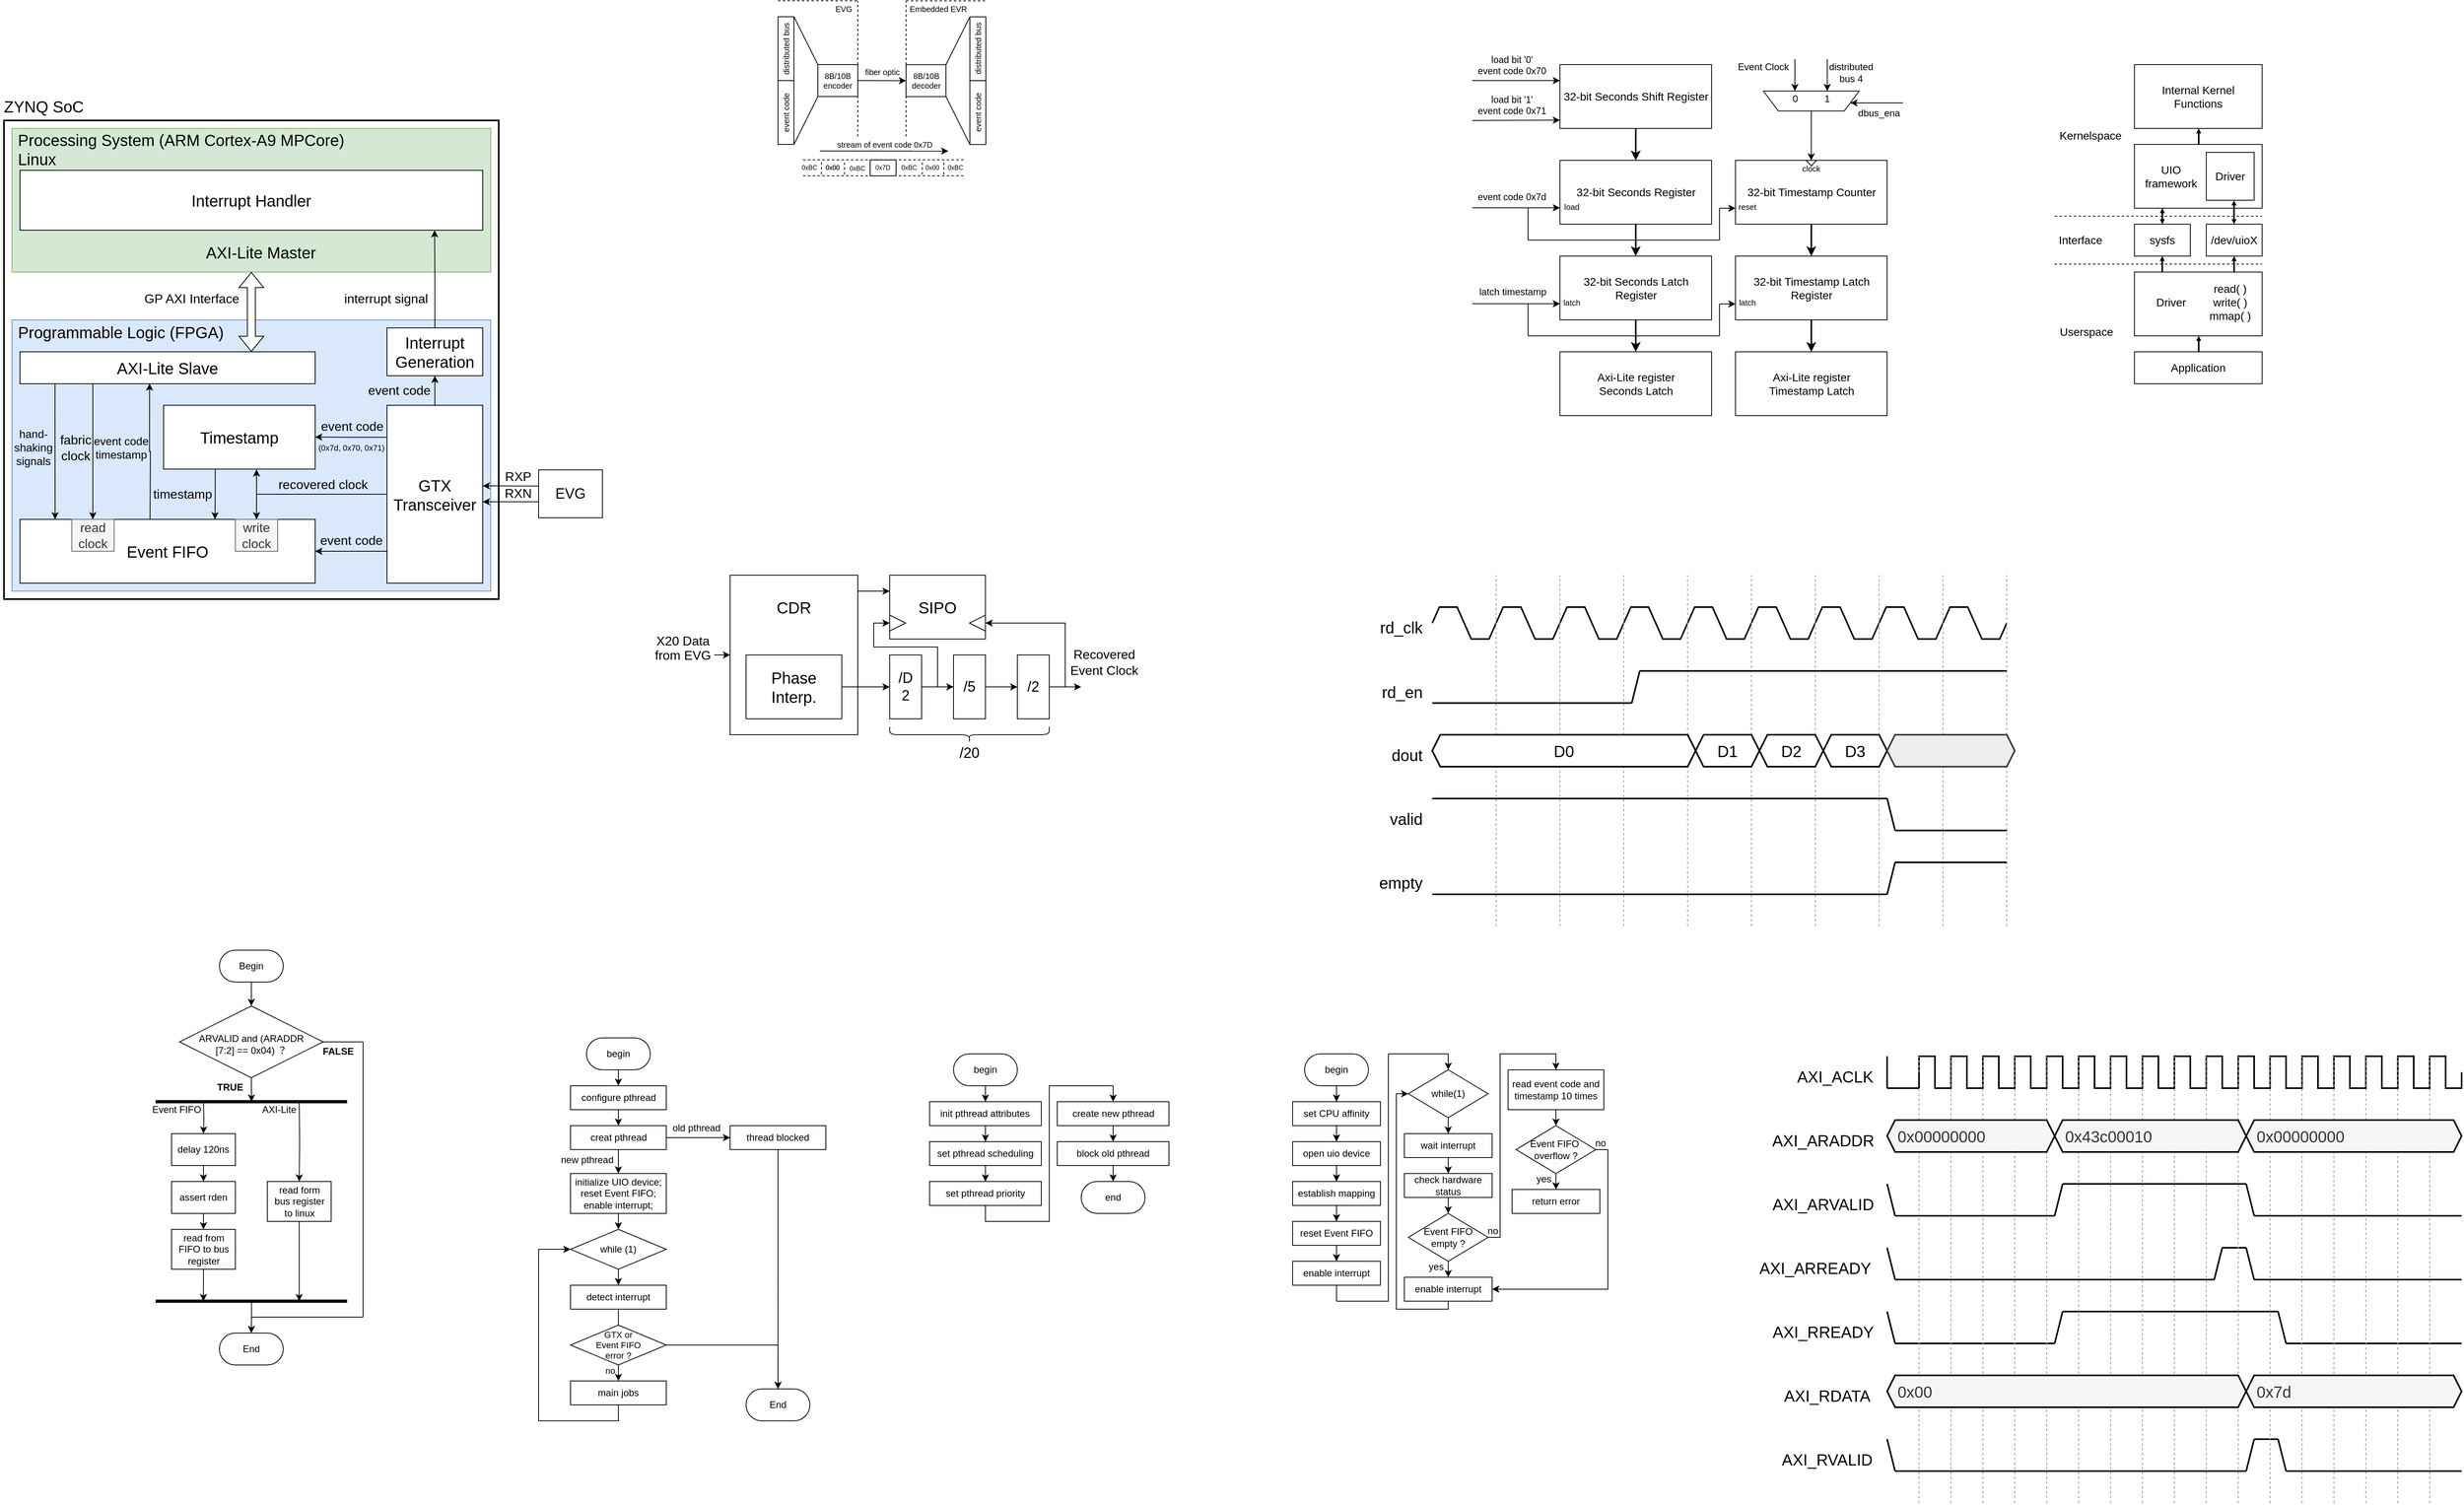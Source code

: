 <mxfile version="20.2.5" type="github">
  <diagram id="1goI3GVQZ4PJObYNkIat" name="Page-1">
    <mxGraphModel dx="593" dy="320" grid="1" gridSize="10" guides="1" tooltips="1" connect="1" arrows="1" fold="1" page="1" pageScale="1" pageWidth="1654" pageHeight="2336" math="0" shadow="0">
      <root>
        <mxCell id="0" />
        <mxCell id="1" parent="0" />
        <mxCell id="6_cSUB1AkO9mFOaKOOmG-398" value="&lt;font style=&quot;font-size: 12px;&quot;&gt;Event Clock&lt;/font&gt;" style="text;html=1;strokeColor=none;fillColor=none;align=center;verticalAlign=middle;whiteSpace=wrap;rounded=0;fontFamily=Helvetica;fontSize=10;" parent="1" vertex="1">
          <mxGeometry x="2255" y="313.13" width="80" height="20" as="geometry" />
        </mxCell>
        <mxCell id="6_cSUB1AkO9mFOaKOOmG-347" style="edgeStyle=orthogonalEdgeStyle;rounded=0;orthogonalLoop=1;jettySize=auto;html=1;exitX=0.5;exitY=1;exitDx=0;exitDy=0;fontFamily=Helvetica;fontSize=10;endSize=6;strokeColor=#000000;strokeWidth=1;fillColor=default;" parent="1" source="6_cSUB1AkO9mFOaKOOmG-323" edge="1">
          <mxGeometry relative="1" as="geometry">
            <mxPoint x="400.2" y="1620" as="targetPoint" />
          </mxGeometry>
        </mxCell>
        <mxCell id="6_cSUB1AkO9mFOaKOOmG-323" value="" style="rhombus;whiteSpace=wrap;html=1;fontFamily=Helvetica;fontSize=20;strokeColor=#000000;strokeWidth=1;" parent="1" vertex="1">
          <mxGeometry x="310" y="1500" width="180" height="90" as="geometry" />
        </mxCell>
        <mxCell id="54l_NUsAsuN3ZVsKalz9-125" value="&lt;font style=&quot;font-size: 20px;&quot;&gt;ZYNQ SoC&lt;/font&gt;" style="text;html=1;strokeColor=none;fillColor=none;align=center;verticalAlign=middle;whiteSpace=wrap;rounded=0;fontFamily=Helvetica;fontSize=14;" parent="1" vertex="1">
          <mxGeometry x="85" y="357" width="110" height="30" as="geometry" />
        </mxCell>
        <mxCell id="54l_NUsAsuN3ZVsKalz9-126" value="" style="rounded=0;whiteSpace=wrap;html=1;fontFamily=Helvetica;fontSize=14;strokeWidth=2;" parent="1" vertex="1">
          <mxGeometry x="90" y="390" width="620" height="600" as="geometry" />
        </mxCell>
        <mxCell id="54l_NUsAsuN3ZVsKalz9-127" value="" style="rounded=0;whiteSpace=wrap;html=1;fontFamily=Helvetica;fontSize=14;strokeWidth=1;fillColor=#dae8fc;strokeColor=#6c8ebf;" parent="1" vertex="1">
          <mxGeometry x="100" y="640" width="600" height="340" as="geometry" />
        </mxCell>
        <mxCell id="54l_NUsAsuN3ZVsKalz9-128" value="" style="rounded=0;whiteSpace=wrap;html=1;fontFamily=Helvetica;fontSize=14;strokeWidth=1;fillColor=#d5e8d4;strokeColor=#82b366;" parent="1" vertex="1">
          <mxGeometry x="100" y="400" width="600" height="180" as="geometry" />
        </mxCell>
        <mxCell id="54l_NUsAsuN3ZVsKalz9-129" value="&lt;div style=&quot;font-size: 20px;&quot; align=&quot;left&quot;&gt;&lt;font style=&quot;font-size: 20px;&quot; face=&quot;Helvetica&quot;&gt;&lt;span class=&quot;markedContent&quot;&gt;&lt;span dir=&quot;ltr&quot; role=&quot;presentation&quot; style=&quot;left: 199.08px; top: 343.458px; transform: scaleX(0.968);&quot;&gt;&amp;nbsp;Processing System (&lt;/span&gt;&lt;/span&gt;&lt;font style=&quot;font-size: 20px;&quot;&gt;&lt;font style=&quot;font-size: 20px;&quot;&gt;&lt;font style=&quot;font-size: 20px;&quot;&gt;&lt;span style=&quot;&quot; class=&quot;markedContent&quot;&gt;&lt;span style=&quot;left: 1054.58px; top: 286.237px; transform: scaleX(0.93);&quot; dir=&quot;ltr&quot;&gt;ARM Cortex-A9 MPCore)&lt;/span&gt;&lt;/span&gt;&lt;/font&gt;&lt;/font&gt;&lt;/font&gt;&lt;br&gt;&lt;/font&gt;&lt;/div&gt;&lt;div style=&quot;font-size: 20px;&quot; align=&quot;left&quot;&gt;&lt;font style=&quot;font-size: 20px;&quot;&gt;&amp;nbsp;Linux&lt;br&gt;&lt;/font&gt;&lt;/div&gt;" style="text;html=1;strokeColor=none;fillColor=none;align=left;verticalAlign=middle;whiteSpace=wrap;rounded=0;fontFamily=Helvetica;fontSize=14;" parent="1" vertex="1">
          <mxGeometry x="100" y="400" width="430" height="52.5" as="geometry" />
        </mxCell>
        <mxCell id="6_cSUB1AkO9mFOaKOOmG-74" style="edgeStyle=orthogonalEdgeStyle;rounded=0;orthogonalLoop=1;jettySize=auto;html=1;exitX=0.5;exitY=0;exitDx=0;exitDy=0;entryX=0.5;entryY=1;entryDx=0;entryDy=0;fontFamily=Helvetica;fontSize=16;fillColor=default;" parent="1" source="54l_NUsAsuN3ZVsKalz9-131" target="6_cSUB1AkO9mFOaKOOmG-73" edge="1">
          <mxGeometry relative="1" as="geometry" />
        </mxCell>
        <mxCell id="54l_NUsAsuN3ZVsKalz9-131" value="&lt;div style=&quot;font-size: 20px;&quot;&gt;&lt;font style=&quot;font-size: 20px;&quot;&gt;GTX&lt;/font&gt;&lt;/div&gt;&lt;div style=&quot;font-size: 20px;&quot;&gt;&lt;font style=&quot;font-size: 20px;&quot;&gt;Transceiver&lt;/font&gt;&lt;/div&gt;" style="rounded=0;whiteSpace=wrap;html=1;fontFamily=Helvetica;fontSize=14;strokeWidth=1;" parent="1" vertex="1">
          <mxGeometry x="570" y="747" width="120" height="223" as="geometry" />
        </mxCell>
        <mxCell id="6_cSUB1AkO9mFOaKOOmG-21" style="edgeStyle=orthogonalEdgeStyle;rounded=0;orthogonalLoop=1;jettySize=auto;html=1;exitX=0.001;exitY=0.863;exitDx=0;exitDy=0;entryX=1;entryY=0.5;entryDx=0;entryDy=0;exitPerimeter=0;" parent="1" source="54l_NUsAsuN3ZVsKalz9-131" target="54l_NUsAsuN3ZVsKalz9-132" edge="1">
          <mxGeometry relative="1" as="geometry">
            <Array as="points">
              <mxPoint x="570" y="930" />
            </Array>
          </mxGeometry>
        </mxCell>
        <mxCell id="6_cSUB1AkO9mFOaKOOmG-38" style="edgeStyle=orthogonalEdgeStyle;rounded=0;orthogonalLoop=1;jettySize=auto;html=1;exitX=0.246;exitY=1.004;exitDx=0;exitDy=0;entryX=0.612;entryY=0;entryDx=0;entryDy=0;fontFamily=Helvetica;fontSize=12;exitPerimeter=0;entryPerimeter=0;" parent="1" edge="1">
          <mxGeometry relative="1" as="geometry">
            <mxPoint x="354.74" y="827.32" as="sourcePoint" />
            <mxPoint x="354.44" y="890" as="targetPoint" />
            <Array as="points">
              <mxPoint x="355" y="859" />
              <mxPoint x="354" y="859" />
            </Array>
          </mxGeometry>
        </mxCell>
        <mxCell id="54l_NUsAsuN3ZVsKalz9-132" value="&lt;font style=&quot;font-size: 20px;&quot;&gt;Event FIFO&lt;/font&gt;" style="rounded=0;whiteSpace=wrap;html=1;fontFamily=Helvetica;fontSize=14;strokeWidth=1;" parent="1" vertex="1">
          <mxGeometry x="110" y="890" width="370" height="80" as="geometry" />
        </mxCell>
        <mxCell id="54l_NUsAsuN3ZVsKalz9-133" value="&lt;font style=&quot;font-size: 20px;&quot; face=&quot;Helvetica&quot;&gt;AXI-Lite Slave&lt;/font&gt;" style="rounded=0;whiteSpace=wrap;html=1;fontFamily=Helvetica;fontSize=14;strokeWidth=1;" parent="1" vertex="1">
          <mxGeometry x="110" y="680" width="370" height="40" as="geometry" />
        </mxCell>
        <mxCell id="54l_NUsAsuN3ZVsKalz9-135" value="&lt;div style=&quot;font-size: 20px;&quot; align=&quot;left&quot;&gt;&lt;p&gt;&lt;font style=&quot;font-size: 20px;&quot; face=&quot;Helvetica&quot;&gt;&amp;nbsp;&lt;font style=&quot;font-size: 20px;&quot;&gt;&lt;span class=&quot;markedContent&quot;&gt;&lt;span dir=&quot;ltr&quot; role=&quot;presentation&quot; style=&quot;left: 472.269px; top: 707.572px; transform: scaleX(0.924);&quot;&gt;Programmable Logic&lt;/span&gt;&lt;/span&gt;&lt;/font&gt; (FPGA)&lt;/font&gt;&lt;/p&gt;&lt;/div&gt;" style="text;html=1;strokeColor=none;fillColor=none;align=left;verticalAlign=middle;whiteSpace=wrap;rounded=0;fontFamily=Helvetica;fontSize=14;" parent="1" vertex="1">
          <mxGeometry x="100" y="640" width="280" height="30" as="geometry" />
        </mxCell>
        <mxCell id="6_cSUB1AkO9mFOaKOOmG-10" value="" style="edgeStyle=orthogonalEdgeStyle;rounded=0;orthogonalLoop=1;jettySize=auto;html=1;" parent="1" edge="1">
          <mxGeometry relative="1" as="geometry">
            <mxPoint x="760" y="868" as="sourcePoint" />
            <mxPoint x="690" y="868" as="targetPoint" />
            <Array as="points">
              <mxPoint x="730" y="868" />
              <mxPoint x="730" y="868" />
            </Array>
          </mxGeometry>
        </mxCell>
        <mxCell id="6_cSUB1AkO9mFOaKOOmG-12" value="RXN" style="edgeLabel;html=1;align=center;verticalAlign=middle;resizable=0;points=[];fontSize=16;" parent="6_cSUB1AkO9mFOaKOOmG-10" vertex="1" connectable="0">
          <mxGeometry x="-0.125" y="1" relative="1" as="geometry">
            <mxPoint x="4" y="-12" as="offset" />
          </mxGeometry>
        </mxCell>
        <mxCell id="6_cSUB1AkO9mFOaKOOmG-13" value="" style="edgeStyle=orthogonalEdgeStyle;rounded=0;orthogonalLoop=1;jettySize=auto;html=1;" parent="1" edge="1">
          <mxGeometry relative="1" as="geometry">
            <mxPoint x="760" y="848.24" as="sourcePoint" />
            <mxPoint x="690" y="848" as="targetPoint" />
            <Array as="points">
              <mxPoint x="730" y="848" />
              <mxPoint x="730" y="848" />
            </Array>
          </mxGeometry>
        </mxCell>
        <mxCell id="6_cSUB1AkO9mFOaKOOmG-14" value="RXP" style="edgeLabel;html=1;align=center;verticalAlign=middle;resizable=0;points=[];fontSize=16;" parent="6_cSUB1AkO9mFOaKOOmG-13" vertex="1" connectable="0">
          <mxGeometry x="-0.125" y="1" relative="1" as="geometry">
            <mxPoint x="4" y="-13" as="offset" />
          </mxGeometry>
        </mxCell>
        <mxCell id="6_cSUB1AkO9mFOaKOOmG-15" value="&lt;font style=&quot;font-size: 18px;&quot;&gt;EVG&lt;/font&gt;" style="rounded=0;whiteSpace=wrap;html=1;" parent="1" vertex="1">
          <mxGeometry x="760" y="828" width="80" height="60" as="geometry" />
        </mxCell>
        <mxCell id="6_cSUB1AkO9mFOaKOOmG-20" value="&lt;font style=&quot;font-size: 16px;&quot;&gt;recovered clock&lt;/font&gt;" style="text;html=1;strokeColor=none;fillColor=none;align=center;verticalAlign=middle;whiteSpace=wrap;rounded=0;" parent="1" vertex="1">
          <mxGeometry x="430" y="836" width="120" height="20" as="geometry" />
        </mxCell>
        <mxCell id="6_cSUB1AkO9mFOaKOOmG-22" value="&lt;font style=&quot;font-size: 16px;&quot;&gt;event code&lt;/font&gt;" style="text;html=1;strokeColor=none;fillColor=none;align=center;verticalAlign=middle;whiteSpace=wrap;rounded=0;" parent="1" vertex="1">
          <mxGeometry x="481.5" y="906" width="87" height="20" as="geometry" />
        </mxCell>
        <mxCell id="6_cSUB1AkO9mFOaKOOmG-81" style="edgeStyle=orthogonalEdgeStyle;rounded=0;orthogonalLoop=1;jettySize=auto;html=1;fontFamily=Helvetica;fontSize=16;fillColor=default;entryX=0.5;entryY=0;entryDx=0;entryDy=0;" parent="1" source="54l_NUsAsuN3ZVsKalz9-131" target="6_cSUB1AkO9mFOaKOOmG-23" edge="1">
          <mxGeometry relative="1" as="geometry" />
        </mxCell>
        <mxCell id="6_cSUB1AkO9mFOaKOOmG-23" value="&lt;div style=&quot;font-size: 16px;&quot;&gt;&lt;font style=&quot;font-size: 16px;&quot;&gt;write&lt;/font&gt;&lt;/div&gt;&lt;div style=&quot;font-size: 16px;&quot;&gt;&lt;font style=&quot;font-size: 16px;&quot;&gt;clock&lt;br&gt;&lt;/font&gt;&lt;/div&gt;" style="rounded=0;whiteSpace=wrap;html=1;fillColor=#f5f5f5;strokeColor=#666666;fontColor=#333333;" parent="1" vertex="1">
          <mxGeometry x="380" y="890" width="53" height="40" as="geometry" />
        </mxCell>
        <mxCell id="6_cSUB1AkO9mFOaKOOmG-24" value="&lt;div style=&quot;font-size: 16px;&quot;&gt;&lt;font style=&quot;font-size: 16px;&quot;&gt;read&lt;/font&gt;&lt;/div&gt;&lt;div style=&quot;font-size: 16px;&quot;&gt;&lt;font style=&quot;font-size: 16px;&quot;&gt;clock&lt;br&gt;&lt;/font&gt;&lt;/div&gt;" style="rounded=0;whiteSpace=wrap;html=1;fillColor=#f5f5f5;fontColor=#333333;strokeColor=#666666;" parent="1" vertex="1">
          <mxGeometry x="175" y="890" width="53" height="40" as="geometry" />
        </mxCell>
        <mxCell id="6_cSUB1AkO9mFOaKOOmG-27" value="&lt;div style=&quot;font-size: 16px;&quot;&gt;&lt;font style=&quot;font-size: 16px;&quot;&gt;fabric&lt;/font&gt;&lt;/div&gt;&lt;div style=&quot;font-size: 16px;&quot;&gt;&lt;font style=&quot;font-size: 16px;&quot;&gt;clock&lt;/font&gt;&lt;/div&gt;" style="text;html=1;strokeColor=none;fillColor=none;align=center;verticalAlign=middle;whiteSpace=wrap;rounded=0;" parent="1" vertex="1">
          <mxGeometry x="159" y="780" width="42" height="40" as="geometry" />
        </mxCell>
        <mxCell id="6_cSUB1AkO9mFOaKOOmG-29" value="&lt;font style=&quot;font-size: 20px;&quot;&gt;Timestamp &lt;/font&gt;" style="rounded=0;whiteSpace=wrap;html=1;" parent="1" vertex="1">
          <mxGeometry x="290" y="747" width="190" height="80" as="geometry" />
        </mxCell>
        <mxCell id="6_cSUB1AkO9mFOaKOOmG-37" value="&lt;font style=&quot;font-size: 16px;&quot;&gt;timestamp&lt;/font&gt;" style="text;html=1;strokeColor=none;fillColor=none;align=center;verticalAlign=middle;whiteSpace=wrap;rounded=0;fontFamily=Helvetica;fontSize=16;" parent="1" vertex="1">
          <mxGeometry x="274" y="848" width="80" height="20" as="geometry" />
        </mxCell>
        <mxCell id="6_cSUB1AkO9mFOaKOOmG-49" style="edgeStyle=orthogonalEdgeStyle;rounded=0;orthogonalLoop=1;jettySize=auto;html=1;exitX=0.001;exitY=0.863;exitDx=0;exitDy=0;entryX=1;entryY=0.5;entryDx=0;entryDy=0;exitPerimeter=0;" parent="1" edge="1">
          <mxGeometry relative="1" as="geometry">
            <mxPoint x="570" y="787.12" as="sourcePoint" />
            <mxPoint x="479.88" y="786.85" as="targetPoint" />
            <Array as="points">
              <mxPoint x="524.88" y="786.85" />
              <mxPoint x="479.88" y="786.85" />
            </Array>
          </mxGeometry>
        </mxCell>
        <mxCell id="6_cSUB1AkO9mFOaKOOmG-52" value="&lt;font style=&quot;font-size: 16px;&quot;&gt;event code&lt;/font&gt;" style="text;html=1;strokeColor=none;fillColor=none;align=center;verticalAlign=middle;whiteSpace=wrap;rounded=0;" parent="1" vertex="1">
          <mxGeometry x="483" y="763" width="87" height="20" as="geometry" />
        </mxCell>
        <mxCell id="6_cSUB1AkO9mFOaKOOmG-53" value="(0x7d, 0x70, 0x71)" style="text;html=1;strokeColor=none;fillColor=none;align=center;verticalAlign=middle;whiteSpace=wrap;rounded=0;fontFamily=Helvetica;fontSize=10;" parent="1" vertex="1">
          <mxGeometry x="481.5" y="790" width="86.5" height="20" as="geometry" />
        </mxCell>
        <mxCell id="6_cSUB1AkO9mFOaKOOmG-57" style="edgeStyle=orthogonalEdgeStyle;rounded=0;orthogonalLoop=1;jettySize=auto;html=1;exitX=0.215;exitY=0.997;exitDx=0;exitDy=0;entryX=0.5;entryY=0;entryDx=0;entryDy=0;exitPerimeter=0;" parent="1" edge="1">
          <mxGeometry relative="1" as="geometry">
            <mxPoint x="153.95" y="719.88" as="sourcePoint" />
            <mxPoint x="154.06" y="890" as="targetPoint" />
            <Array as="points">
              <mxPoint x="154" y="760" />
              <mxPoint x="154" y="760" />
            </Array>
          </mxGeometry>
        </mxCell>
        <mxCell id="6_cSUB1AkO9mFOaKOOmG-60" value="&lt;div style=&quot;font-size: 14px;&quot;&gt;&lt;font style=&quot;font-size: 14px;&quot;&gt;hand-shaking&lt;/font&gt;&lt;/div&gt;&lt;div style=&quot;font-size: 14px;&quot;&gt;&lt;font style=&quot;font-size: 14px;&quot;&gt;signals&lt;br style=&quot;font-size: 14px;&quot;&gt;&lt;/font&gt;&lt;/div&gt;" style="text;html=1;strokeColor=none;fillColor=none;align=center;verticalAlign=middle;whiteSpace=wrap;rounded=0;fontFamily=Helvetica;fontSize=14;" parent="1" vertex="1">
          <mxGeometry x="97" y="770" width="60" height="60" as="geometry" />
        </mxCell>
        <mxCell id="6_cSUB1AkO9mFOaKOOmG-62" value="&lt;font style=&quot;font-size: 20px;&quot;&gt;&lt;span class=&quot;op_dict3_font24 op_dict3_marginRight c-gap-right&quot;&gt;Interrupt Handler&lt;/span&gt;&lt;/font&gt;" style="rounded=0;whiteSpace=wrap;html=1;fontFamily=Helvetica;fontSize=9;" parent="1" vertex="1">
          <mxGeometry x="110" y="452.5" width="580" height="75" as="geometry" />
        </mxCell>
        <mxCell id="6_cSUB1AkO9mFOaKOOmG-63" value="&lt;font style=&quot;font-size: 20px;&quot;&gt;AXI-Lite Master&lt;/font&gt;" style="text;html=1;strokeColor=none;fillColor=none;align=center;verticalAlign=middle;whiteSpace=wrap;rounded=0;fontFamily=Helvetica;fontSize=9;" parent="1" vertex="1">
          <mxGeometry x="332.5" y="540" width="157.5" height="30" as="geometry" />
        </mxCell>
        <mxCell id="6_cSUB1AkO9mFOaKOOmG-64" value="" style="shape=flexArrow;endArrow=classic;startArrow=classic;html=1;rounded=0;fontFamily=Helvetica;fontSize=14;entryX=0.5;entryY=1;entryDx=0;entryDy=0;fillColor=default;exitX=0.784;exitY=0;exitDx=0;exitDy=0;exitPerimeter=0;" parent="1" source="54l_NUsAsuN3ZVsKalz9-133" target="54l_NUsAsuN3ZVsKalz9-128" edge="1">
          <mxGeometry width="100" height="100" relative="1" as="geometry">
            <mxPoint x="330" y="630" as="sourcePoint" />
            <mxPoint x="430" y="530" as="targetPoint" />
          </mxGeometry>
        </mxCell>
        <mxCell id="6_cSUB1AkO9mFOaKOOmG-72" value="" style="endArrow=classic;html=1;rounded=0;fontFamily=Helvetica;fontSize=16;fillColor=default;exitX=0;exitY=0;exitDx=0;exitDy=0;entryX=0;entryY=1;entryDx=0;entryDy=0;" parent="1" edge="1">
          <mxGeometry width="50" height="50" relative="1" as="geometry">
            <mxPoint x="201.35" y="720" as="sourcePoint" />
            <mxPoint x="201.35" y="890" as="targetPoint" />
          </mxGeometry>
        </mxCell>
        <mxCell id="6_cSUB1AkO9mFOaKOOmG-95" style="edgeStyle=orthogonalEdgeStyle;rounded=0;orthogonalLoop=1;jettySize=auto;html=1;exitX=0.5;exitY=0;exitDx=0;exitDy=0;entryX=0.896;entryY=1.001;entryDx=0;entryDy=0;entryPerimeter=0;fontFamily=Helvetica;fontSize=16;fillColor=default;" parent="1" source="6_cSUB1AkO9mFOaKOOmG-73" target="6_cSUB1AkO9mFOaKOOmG-62" edge="1">
          <mxGeometry relative="1" as="geometry" />
        </mxCell>
        <mxCell id="6_cSUB1AkO9mFOaKOOmG-73" value="&lt;div style=&quot;font-size: 20px;&quot;&gt;&lt;font style=&quot;font-size: 20px;&quot;&gt;Interrupt&lt;/font&gt;&lt;/div&gt;&lt;div style=&quot;font-size: 20px;&quot;&gt;&lt;font style=&quot;font-size: 20px;&quot;&gt;Generation&lt;br&gt;&lt;/font&gt;&lt;/div&gt;" style="rounded=0;whiteSpace=wrap;html=1;fontFamily=Helvetica;fontSize=16;" parent="1" vertex="1">
          <mxGeometry x="570" y="650" width="120" height="60" as="geometry" />
        </mxCell>
        <mxCell id="6_cSUB1AkO9mFOaKOOmG-75" value="&lt;font style=&quot;font-size: 16px;&quot;&gt;event code&lt;/font&gt;" style="text;html=1;strokeColor=none;fillColor=none;align=center;verticalAlign=middle;whiteSpace=wrap;rounded=0;" parent="1" vertex="1">
          <mxGeometry x="542" y="718" width="87" height="20" as="geometry" />
        </mxCell>
        <mxCell id="6_cSUB1AkO9mFOaKOOmG-80" value="&lt;font style=&quot;font-size: 16px;&quot;&gt;interrupt signal&lt;/font&gt;" style="text;html=1;strokeColor=none;fillColor=none;align=center;verticalAlign=middle;whiteSpace=wrap;rounded=0;" parent="1" vertex="1">
          <mxGeometry x="510" y="598" width="118" height="30" as="geometry" />
        </mxCell>
        <mxCell id="6_cSUB1AkO9mFOaKOOmG-83" value="" style="endArrow=classic;html=1;rounded=0;fontFamily=Helvetica;fontSize=16;fillColor=default;exitX=0.696;exitY=-0.007;exitDx=0;exitDy=0;exitPerimeter=0;entryX=0.408;entryY=1.005;entryDx=0;entryDy=0;entryPerimeter=0;" parent="1" edge="1">
          <mxGeometry width="50" height="50" relative="1" as="geometry">
            <mxPoint x="406.52" y="889.44" as="sourcePoint" />
            <mxPoint x="406.52" y="827.4" as="targetPoint" />
          </mxGeometry>
        </mxCell>
        <mxCell id="6_cSUB1AkO9mFOaKOOmG-90" style="edgeStyle=orthogonalEdgeStyle;rounded=0;orthogonalLoop=1;jettySize=auto;html=1;exitX=0.5;exitY=0;exitDx=0;exitDy=0;entryX=0.439;entryY=0.992;entryDx=0;entryDy=0;entryPerimeter=0;fontFamily=Helvetica;fontSize=14;fillColor=default;" parent="1" target="54l_NUsAsuN3ZVsKalz9-133" edge="1">
          <mxGeometry relative="1" as="geometry">
            <mxPoint x="273" y="890" as="sourcePoint" />
          </mxGeometry>
        </mxCell>
        <mxCell id="6_cSUB1AkO9mFOaKOOmG-89" value="&lt;div style=&quot;font-size: 14px;&quot;&gt;&lt;font style=&quot;font-size: 14px;&quot;&gt;event code&lt;/font&gt;&lt;/div&gt;&lt;div style=&quot;font-size: 14px;&quot;&gt;&lt;font style=&quot;font-size: 14px;&quot;&gt;timestamp&lt;br style=&quot;font-size: 14px;&quot;&gt;&lt;/font&gt;&lt;/div&gt;" style="text;html=1;strokeColor=none;fillColor=none;align=center;verticalAlign=middle;whiteSpace=wrap;rounded=0;fontFamily=Helvetica;fontSize=14;" parent="1" vertex="1">
          <mxGeometry x="201" y="767.5" width="72" height="65" as="geometry" />
        </mxCell>
        <mxCell id="6_cSUB1AkO9mFOaKOOmG-92" value="&lt;font style=&quot;font-size: 16px;&quot;&gt;GP AXI Interface&lt;/font&gt;" style="text;html=1;strokeColor=none;fillColor=none;align=center;verticalAlign=middle;whiteSpace=wrap;rounded=0;" parent="1" vertex="1">
          <mxGeometry x="260" y="598" width="131" height="30" as="geometry" />
        </mxCell>
        <mxCell id="6_cSUB1AkO9mFOaKOOmG-100" value="" style="rounded=0;whiteSpace=wrap;html=1;fontFamily=Helvetica;fontSize=16;" parent="1" vertex="1">
          <mxGeometry x="1000" y="960" width="160" height="200" as="geometry" />
        </mxCell>
        <mxCell id="6_cSUB1AkO9mFOaKOOmG-102" value="" style="endArrow=classic;html=1;rounded=0;fontFamily=Helvetica;fontSize=16;fillColor=default;entryX=0;entryY=0.5;entryDx=0;entryDy=0;" parent="1" target="6_cSUB1AkO9mFOaKOOmG-100" edge="1">
          <mxGeometry width="50" height="50" relative="1" as="geometry">
            <mxPoint x="980" y="1060" as="sourcePoint" />
            <mxPoint x="1210" y="950" as="targetPoint" />
          </mxGeometry>
        </mxCell>
        <mxCell id="6_cSUB1AkO9mFOaKOOmG-103" value="from EVG" style="text;html=1;strokeColor=none;fillColor=none;align=center;verticalAlign=middle;whiteSpace=wrap;rounded=0;fontFamily=Helvetica;fontSize=16;" parent="1" vertex="1">
          <mxGeometry x="900" y="1045" width="82.25" height="30" as="geometry" />
        </mxCell>
        <mxCell id="6_cSUB1AkO9mFOaKOOmG-110" value="" style="rounded=0;whiteSpace=wrap;html=1;fontFamily=Helvetica;fontSize=16;" parent="1" vertex="1">
          <mxGeometry x="1020" y="1060" width="120" height="80" as="geometry" />
        </mxCell>
        <mxCell id="6_cSUB1AkO9mFOaKOOmG-111" value="&lt;font style=&quot;font-size: 20px;&quot; face=&quot;Helvetica&quot;&gt;&lt;span class=&quot;markedContent&quot; style=&quot;&quot;&gt;&lt;span class=&quot;markedContent&quot; style=&quot;&quot;&gt;&lt;span dir=&quot;ltr&quot; role=&quot;presentation&quot; style=&quot;left: 306.765px; top: 526.955px; transform: scaleX(0.987);&quot;&gt;Ph&lt;/span&gt;&lt;span dir=&quot;ltr&quot; role=&quot;presentation&quot; style=&quot;left: 321.318px; top: 526.955px; transform: scaleX(1.032);&quot;&gt;as&lt;/span&gt;&lt;span dir=&quot;ltr&quot; role=&quot;presentation&quot; style=&quot;left: 333.886px; top: 526.955px;&quot;&gt;e&lt;/span&gt;&lt;br role=&quot;presentation&quot; style=&quot;&quot;&gt;&lt;span dir=&quot;ltr&quot; role=&quot;presentation&quot; style=&quot;left: 307.152px; top: 541.355px; transform: scaleX(0.904);&quot;&gt;Interp.&lt;/span&gt;&lt;/span&gt;&lt;/span&gt;&lt;/font&gt;" style="text;html=1;strokeColor=none;fillColor=none;align=center;verticalAlign=middle;whiteSpace=wrap;rounded=0;fontFamily=Helvetica;fontSize=16;" parent="1" vertex="1">
          <mxGeometry x="1045" y="1073.75" width="70" height="52.5" as="geometry" />
        </mxCell>
        <mxCell id="6_cSUB1AkO9mFOaKOOmG-112" value="&lt;font style=&quot;font-size: 20px;&quot;&gt;CDR&lt;/font&gt;" style="text;html=1;strokeColor=none;fillColor=none;align=center;verticalAlign=middle;whiteSpace=wrap;rounded=0;fontFamily=Helvetica;fontSize=16;" parent="1" vertex="1">
          <mxGeometry x="1050" y="985" width="60" height="30" as="geometry" />
        </mxCell>
        <mxCell id="6_cSUB1AkO9mFOaKOOmG-115" style="edgeStyle=orthogonalEdgeStyle;rounded=0;orthogonalLoop=1;jettySize=auto;html=1;exitX=1;exitY=0.1;exitDx=0;exitDy=0;entryX=0;entryY=0.25;entryDx=0;entryDy=0;fontFamily=Helvetica;fontSize=16;fillColor=default;exitPerimeter=0;" parent="1" source="6_cSUB1AkO9mFOaKOOmG-100" target="6_cSUB1AkO9mFOaKOOmG-113" edge="1">
          <mxGeometry relative="1" as="geometry" />
        </mxCell>
        <mxCell id="6_cSUB1AkO9mFOaKOOmG-113" value="&lt;font style=&quot;font-size: 20px;&quot; face=&quot;Helvetica&quot;&gt;SIPO&lt;/font&gt;" style="rounded=0;whiteSpace=wrap;html=1;fontFamily=Helvetica;fontSize=16;" parent="1" vertex="1">
          <mxGeometry x="1200" y="960" width="120" height="80" as="geometry" />
        </mxCell>
        <mxCell id="6_cSUB1AkO9mFOaKOOmG-126" style="edgeStyle=orthogonalEdgeStyle;rounded=0;orthogonalLoop=1;jettySize=auto;html=1;exitX=1;exitY=0.5;exitDx=0;exitDy=0;entryX=0;entryY=0.5;entryDx=0;entryDy=0;fontFamily=Helvetica;fontSize=16;fillColor=default;" parent="1" source="6_cSUB1AkO9mFOaKOOmG-110" target="6_cSUB1AkO9mFOaKOOmG-116" edge="1">
          <mxGeometry relative="1" as="geometry" />
        </mxCell>
        <mxCell id="6_cSUB1AkO9mFOaKOOmG-128" style="edgeStyle=orthogonalEdgeStyle;rounded=0;orthogonalLoop=1;jettySize=auto;html=1;exitX=0;exitY=0.5;exitDx=0;exitDy=0;entryX=0;entryY=0.5;entryDx=0;entryDy=0;fontFamily=Helvetica;fontSize=16;fillColor=default;" parent="1" source="6_cSUB1AkO9mFOaKOOmG-118" target="6_cSUB1AkO9mFOaKOOmG-130" edge="1">
          <mxGeometry relative="1" as="geometry">
            <Array as="points">
              <mxPoint x="1260" y="1100" />
              <mxPoint x="1260" y="1050" />
              <mxPoint x="1180" y="1050" />
              <mxPoint x="1180" y="1020" />
            </Array>
          </mxGeometry>
        </mxCell>
        <mxCell id="6_cSUB1AkO9mFOaKOOmG-134" style="edgeStyle=orthogonalEdgeStyle;rounded=0;orthogonalLoop=1;jettySize=auto;html=1;exitX=1;exitY=0.5;exitDx=0;exitDy=0;entryX=0;entryY=0.5;entryDx=0;entryDy=0;fontFamily=Helvetica;fontSize=16;fillColor=default;" parent="1" source="6_cSUB1AkO9mFOaKOOmG-116" target="6_cSUB1AkO9mFOaKOOmG-118" edge="1">
          <mxGeometry relative="1" as="geometry" />
        </mxCell>
        <mxCell id="6_cSUB1AkO9mFOaKOOmG-116" value="" style="rounded=0;whiteSpace=wrap;html=1;fontFamily=Helvetica;fontSize=16;" parent="1" vertex="1">
          <mxGeometry x="1200" y="1060" width="40" height="80" as="geometry" />
        </mxCell>
        <mxCell id="6_cSUB1AkO9mFOaKOOmG-117" value="&lt;div style=&quot;font-size: 18px;&quot;&gt;&lt;font style=&quot;font-size: 18px;&quot;&gt;/D&lt;/font&gt;&lt;/div&gt;&lt;div style=&quot;font-size: 18px;&quot;&gt;&lt;font style=&quot;font-size: 18px;&quot;&gt;2&lt;br&gt;&lt;/font&gt;&lt;/div&gt;" style="text;html=1;strokeColor=none;fillColor=none;align=center;verticalAlign=middle;whiteSpace=wrap;rounded=0;fontFamily=Helvetica;fontSize=16;" parent="1" vertex="1">
          <mxGeometry x="1205" y="1078.75" width="30" height="42.5" as="geometry" />
        </mxCell>
        <mxCell id="6_cSUB1AkO9mFOaKOOmG-129" style="edgeStyle=orthogonalEdgeStyle;rounded=0;orthogonalLoop=1;jettySize=auto;html=1;exitX=1;exitY=0.5;exitDx=0;exitDy=0;entryX=0;entryY=0.5;entryDx=0;entryDy=0;fontFamily=Helvetica;fontSize=16;fillColor=default;" parent="1" source="6_cSUB1AkO9mFOaKOOmG-118" target="6_cSUB1AkO9mFOaKOOmG-120" edge="1">
          <mxGeometry relative="1" as="geometry" />
        </mxCell>
        <mxCell id="6_cSUB1AkO9mFOaKOOmG-118" value="&lt;font style=&quot;font-size: 18px;&quot;&gt;/5&lt;/font&gt;" style="rounded=0;whiteSpace=wrap;html=1;fontFamily=Helvetica;fontSize=16;" parent="1" vertex="1">
          <mxGeometry x="1280" y="1060" width="40" height="80" as="geometry" />
        </mxCell>
        <mxCell id="6_cSUB1AkO9mFOaKOOmG-135" style="edgeStyle=orthogonalEdgeStyle;rounded=0;orthogonalLoop=1;jettySize=auto;html=1;exitX=1;exitY=0.5;exitDx=0;exitDy=0;entryX=0;entryY=0.5;entryDx=0;entryDy=0;fontFamily=Helvetica;fontSize=16;fillColor=default;" parent="1" source="6_cSUB1AkO9mFOaKOOmG-120" target="6_cSUB1AkO9mFOaKOOmG-132" edge="1">
          <mxGeometry relative="1" as="geometry">
            <Array as="points">
              <mxPoint x="1420" y="1100" />
              <mxPoint x="1420" y="1020" />
            </Array>
          </mxGeometry>
        </mxCell>
        <mxCell id="6_cSUB1AkO9mFOaKOOmG-120" value="&lt;font style=&quot;font-size: 18px;&quot;&gt;/2&lt;/font&gt;" style="rounded=0;whiteSpace=wrap;html=1;fontFamily=Helvetica;fontSize=16;" parent="1" vertex="1">
          <mxGeometry x="1360" y="1060" width="40" height="80" as="geometry" />
        </mxCell>
        <mxCell id="6_cSUB1AkO9mFOaKOOmG-130" value="" style="triangle;whiteSpace=wrap;html=1;fontFamily=Helvetica;fontSize=16;" parent="1" vertex="1">
          <mxGeometry x="1200" y="1010" width="20" height="20" as="geometry" />
        </mxCell>
        <mxCell id="6_cSUB1AkO9mFOaKOOmG-132" value="" style="triangle;whiteSpace=wrap;html=1;fontFamily=Helvetica;fontSize=16;direction=west;" parent="1" vertex="1">
          <mxGeometry x="1300" y="1010" width="20" height="20" as="geometry" />
        </mxCell>
        <mxCell id="6_cSUB1AkO9mFOaKOOmG-136" value="" style="endArrow=classic;html=1;rounded=0;fontFamily=Helvetica;fontSize=16;fillColor=default;" parent="1" edge="1">
          <mxGeometry width="50" height="50" relative="1" as="geometry">
            <mxPoint x="1400" y="1100" as="sourcePoint" />
            <mxPoint x="1440" y="1100" as="targetPoint" />
          </mxGeometry>
        </mxCell>
        <mxCell id="6_cSUB1AkO9mFOaKOOmG-137" value="&lt;div&gt;Recovered&lt;/div&gt;&lt;div&gt;Event Clock&lt;br&gt;&lt;/div&gt;" style="text;html=1;strokeColor=none;fillColor=none;align=center;verticalAlign=middle;whiteSpace=wrap;rounded=0;fontFamily=Helvetica;fontSize=16;" parent="1" vertex="1">
          <mxGeometry x="1423.75" y="1046.25" width="90" height="45" as="geometry" />
        </mxCell>
        <mxCell id="6_cSUB1AkO9mFOaKOOmG-139" value="" style="shape=curlyBracket;whiteSpace=wrap;html=1;rounded=1;fontFamily=Helvetica;fontSize=16;direction=north;" parent="1" vertex="1">
          <mxGeometry x="1200" y="1150" width="200" height="20" as="geometry" />
        </mxCell>
        <mxCell id="6_cSUB1AkO9mFOaKOOmG-140" value="&lt;font style=&quot;font-size: 18px;&quot;&gt;/20&lt;/font&gt;" style="text;html=1;strokeColor=none;fillColor=none;align=center;verticalAlign=middle;whiteSpace=wrap;rounded=0;fontFamily=Helvetica;fontSize=16;" parent="1" vertex="1">
          <mxGeometry x="1270" y="1168" width="60" height="30" as="geometry" />
        </mxCell>
        <mxCell id="6_cSUB1AkO9mFOaKOOmG-142" value="" style="pointerEvents=1;verticalLabelPosition=bottom;shadow=0;dashed=0;align=center;html=1;verticalAlign=top;shape=mxgraph.electrical.waveforms.square_wave;fontFamily=Helvetica;fontSize=20;strokeWidth=2;" parent="1" vertex="1">
          <mxGeometry x="2490" y="1563" width="40" height="40" as="geometry" />
        </mxCell>
        <mxCell id="6_cSUB1AkO9mFOaKOOmG-143" value="" style="pointerEvents=1;verticalLabelPosition=bottom;shadow=0;dashed=0;align=center;html=1;verticalAlign=top;shape=mxgraph.electrical.waveforms.square_wave;fontFamily=Helvetica;fontSize=20;strokeWidth=2;" parent="1" vertex="1">
          <mxGeometry x="2530" y="1563" width="40" height="40" as="geometry" />
        </mxCell>
        <mxCell id="6_cSUB1AkO9mFOaKOOmG-144" value="" style="pointerEvents=1;verticalLabelPosition=bottom;shadow=0;dashed=0;align=center;html=1;verticalAlign=top;shape=mxgraph.electrical.waveforms.square_wave;fontFamily=Helvetica;fontSize=20;strokeWidth=2;" parent="1" vertex="1">
          <mxGeometry x="2570" y="1563" width="40" height="40" as="geometry" />
        </mxCell>
        <mxCell id="6_cSUB1AkO9mFOaKOOmG-154" value="" style="pointerEvents=1;verticalLabelPosition=bottom;shadow=0;dashed=0;align=center;html=1;verticalAlign=top;shape=mxgraph.electrical.waveforms.square_wave;fontFamily=Helvetica;fontSize=20;strokeWidth=2;" parent="1" vertex="1">
          <mxGeometry x="2610" y="1563" width="40" height="40" as="geometry" />
        </mxCell>
        <mxCell id="6_cSUB1AkO9mFOaKOOmG-155" value="" style="pointerEvents=1;verticalLabelPosition=bottom;shadow=0;dashed=0;align=center;html=1;verticalAlign=top;shape=mxgraph.electrical.waveforms.square_wave;fontFamily=Helvetica;fontSize=20;strokeWidth=2;" parent="1" vertex="1">
          <mxGeometry x="2650" y="1563" width="40" height="40" as="geometry" />
        </mxCell>
        <mxCell id="6_cSUB1AkO9mFOaKOOmG-156" value="" style="pointerEvents=1;verticalLabelPosition=bottom;shadow=0;dashed=0;align=center;html=1;verticalAlign=top;shape=mxgraph.electrical.waveforms.square_wave;fontFamily=Helvetica;fontSize=20;strokeWidth=2;" parent="1" vertex="1">
          <mxGeometry x="2690" y="1563" width="40" height="40" as="geometry" />
        </mxCell>
        <mxCell id="6_cSUB1AkO9mFOaKOOmG-157" value="" style="pointerEvents=1;verticalLabelPosition=bottom;shadow=0;dashed=0;align=center;html=1;verticalAlign=top;shape=mxgraph.electrical.waveforms.square_wave;fontFamily=Helvetica;fontSize=20;strokeWidth=2;" parent="1" vertex="1">
          <mxGeometry x="2730" y="1563" width="40" height="40" as="geometry" />
        </mxCell>
        <mxCell id="6_cSUB1AkO9mFOaKOOmG-158" value="" style="pointerEvents=1;verticalLabelPosition=bottom;shadow=0;dashed=0;align=center;html=1;verticalAlign=top;shape=mxgraph.electrical.waveforms.square_wave;fontFamily=Helvetica;fontSize=20;strokeWidth=2;" parent="1" vertex="1">
          <mxGeometry x="2770" y="1563" width="40" height="40" as="geometry" />
        </mxCell>
        <mxCell id="6_cSUB1AkO9mFOaKOOmG-159" value="" style="pointerEvents=1;verticalLabelPosition=bottom;shadow=0;dashed=0;align=center;html=1;verticalAlign=top;shape=mxgraph.electrical.waveforms.square_wave;fontFamily=Helvetica;fontSize=20;strokeWidth=2;" parent="1" vertex="1">
          <mxGeometry x="2810" y="1563" width="40" height="40" as="geometry" />
        </mxCell>
        <mxCell id="6_cSUB1AkO9mFOaKOOmG-160" value="" style="pointerEvents=1;verticalLabelPosition=bottom;shadow=0;dashed=0;align=center;html=1;verticalAlign=top;shape=mxgraph.electrical.waveforms.square_wave;fontFamily=Helvetica;fontSize=20;strokeWidth=2;" parent="1" vertex="1">
          <mxGeometry x="2850" y="1563" width="40" height="40" as="geometry" />
        </mxCell>
        <mxCell id="6_cSUB1AkO9mFOaKOOmG-161" value="" style="pointerEvents=1;verticalLabelPosition=bottom;shadow=0;dashed=0;align=center;html=1;verticalAlign=top;shape=mxgraph.electrical.waveforms.square_wave;fontFamily=Helvetica;fontSize=20;strokeWidth=2;" parent="1" vertex="1">
          <mxGeometry x="2890" y="1563" width="40" height="40" as="geometry" />
        </mxCell>
        <mxCell id="6_cSUB1AkO9mFOaKOOmG-162" value="" style="pointerEvents=1;verticalLabelPosition=bottom;shadow=0;dashed=0;align=center;html=1;verticalAlign=top;shape=mxgraph.electrical.waveforms.square_wave;fontFamily=Helvetica;fontSize=20;strokeWidth=2;" parent="1" vertex="1">
          <mxGeometry x="2930" y="1563" width="40" height="40" as="geometry" />
        </mxCell>
        <mxCell id="6_cSUB1AkO9mFOaKOOmG-164" value="" style="pointerEvents=1;verticalLabelPosition=bottom;shadow=0;dashed=0;align=center;html=1;verticalAlign=top;shape=mxgraph.electrical.waveforms.square_wave;fontFamily=Helvetica;fontSize=20;strokeWidth=2;" parent="1" vertex="1">
          <mxGeometry x="2970" y="1563" width="40" height="40" as="geometry" />
        </mxCell>
        <mxCell id="6_cSUB1AkO9mFOaKOOmG-165" value="" style="pointerEvents=1;verticalLabelPosition=bottom;shadow=0;dashed=0;align=center;html=1;verticalAlign=top;shape=mxgraph.electrical.waveforms.square_wave;fontFamily=Helvetica;fontSize=20;strokeWidth=2;" parent="1" vertex="1">
          <mxGeometry x="3010" y="1563" width="40" height="40" as="geometry" />
        </mxCell>
        <mxCell id="6_cSUB1AkO9mFOaKOOmG-166" value="" style="pointerEvents=1;verticalLabelPosition=bottom;shadow=0;dashed=0;align=center;html=1;verticalAlign=top;shape=mxgraph.electrical.waveforms.square_wave;fontFamily=Helvetica;fontSize=20;strokeWidth=2;" parent="1" vertex="1">
          <mxGeometry x="3050" y="1563" width="40" height="40" as="geometry" />
        </mxCell>
        <mxCell id="6_cSUB1AkO9mFOaKOOmG-167" value="" style="pointerEvents=1;verticalLabelPosition=bottom;shadow=0;dashed=0;align=center;html=1;verticalAlign=top;shape=mxgraph.electrical.waveforms.square_wave;fontFamily=Helvetica;fontSize=20;strokeWidth=2;" parent="1" vertex="1">
          <mxGeometry x="3090" y="1563" width="40" height="40" as="geometry" />
        </mxCell>
        <mxCell id="6_cSUB1AkO9mFOaKOOmG-168" value="" style="pointerEvents=1;verticalLabelPosition=bottom;shadow=0;dashed=0;align=center;html=1;verticalAlign=top;shape=mxgraph.electrical.waveforms.square_wave;fontFamily=Helvetica;fontSize=20;strokeWidth=2;" parent="1" vertex="1">
          <mxGeometry x="3130" y="1563" width="40" height="40" as="geometry" />
        </mxCell>
        <mxCell id="6_cSUB1AkO9mFOaKOOmG-169" value="" style="endArrow=none;html=1;rounded=0;fontFamily=Helvetica;fontSize=20;fillColor=default;strokeWidth=2;" parent="1" edge="1">
          <mxGeometry width="50" height="50" relative="1" as="geometry">
            <mxPoint x="2450" y="1723" as="sourcePoint" />
            <mxPoint x="2460" y="1763" as="targetPoint" />
          </mxGeometry>
        </mxCell>
        <mxCell id="6_cSUB1AkO9mFOaKOOmG-170" value="" style="endArrow=none;html=1;rounded=0;fontFamily=Helvetica;fontSize=20;fillColor=default;strokeWidth=2;" parent="1" edge="1">
          <mxGeometry width="50" height="50" relative="1" as="geometry">
            <mxPoint x="2460" y="1763" as="sourcePoint" />
            <mxPoint x="2660" y="1763" as="targetPoint" />
          </mxGeometry>
        </mxCell>
        <mxCell id="6_cSUB1AkO9mFOaKOOmG-172" value="" style="endArrow=none;html=1;rounded=0;fontFamily=Helvetica;fontSize=20;fillColor=default;strokeWidth=2;" parent="1" edge="1">
          <mxGeometry width="50" height="50" relative="1" as="geometry">
            <mxPoint x="2660" y="1763" as="sourcePoint" />
            <mxPoint x="2670" y="1723" as="targetPoint" />
          </mxGeometry>
        </mxCell>
        <mxCell id="6_cSUB1AkO9mFOaKOOmG-173" value="" style="endArrow=none;html=1;rounded=0;fontFamily=Helvetica;fontSize=20;fillColor=default;strokeWidth=2;" parent="1" edge="1">
          <mxGeometry width="50" height="50" relative="1" as="geometry">
            <mxPoint x="2670" y="1723" as="sourcePoint" />
            <mxPoint x="2900" y="1723" as="targetPoint" />
          </mxGeometry>
        </mxCell>
        <mxCell id="6_cSUB1AkO9mFOaKOOmG-174" value="" style="endArrow=none;html=1;rounded=0;fontFamily=Helvetica;fontSize=20;fillColor=default;strokeWidth=2;" parent="1" edge="1">
          <mxGeometry width="50" height="50" relative="1" as="geometry">
            <mxPoint x="2900" y="1723" as="sourcePoint" />
            <mxPoint x="2910" y="1763" as="targetPoint" />
          </mxGeometry>
        </mxCell>
        <mxCell id="6_cSUB1AkO9mFOaKOOmG-175" value="" style="endArrow=none;html=1;rounded=0;fontFamily=Helvetica;fontSize=20;fillColor=default;strokeWidth=2;" parent="1" edge="1">
          <mxGeometry width="50" height="50" relative="1" as="geometry">
            <mxPoint x="2910" y="1763" as="sourcePoint" />
            <mxPoint x="3170" y="1763" as="targetPoint" />
          </mxGeometry>
        </mxCell>
        <mxCell id="6_cSUB1AkO9mFOaKOOmG-176" value="" style="endArrow=none;html=1;rounded=0;fontFamily=Helvetica;fontSize=20;fillColor=default;endSize=6;strokeWidth=2;" parent="1" edge="1">
          <mxGeometry width="50" height="50" relative="1" as="geometry">
            <mxPoint x="2450" y="1803" as="sourcePoint" />
            <mxPoint x="2460" y="1843" as="targetPoint" />
          </mxGeometry>
        </mxCell>
        <mxCell id="6_cSUB1AkO9mFOaKOOmG-177" value="" style="endArrow=none;html=1;rounded=0;fontFamily=Helvetica;fontSize=20;fillColor=default;endSize=6;strokeWidth=2;" parent="1" edge="1">
          <mxGeometry width="50" height="50" relative="1" as="geometry">
            <mxPoint x="2460" y="1843" as="sourcePoint" />
            <mxPoint x="2660" y="1843" as="targetPoint" />
          </mxGeometry>
        </mxCell>
        <mxCell id="6_cSUB1AkO9mFOaKOOmG-178" value="" style="endArrow=none;html=1;rounded=0;fontFamily=Helvetica;fontSize=20;fillColor=default;endSize=6;strokeWidth=2;" parent="1" edge="1">
          <mxGeometry width="50" height="50" relative="1" as="geometry">
            <mxPoint x="2860" y="1843" as="sourcePoint" />
            <mxPoint x="2870" y="1803" as="targetPoint" />
          </mxGeometry>
        </mxCell>
        <mxCell id="6_cSUB1AkO9mFOaKOOmG-179" value="" style="endArrow=none;html=1;rounded=0;fontFamily=Helvetica;fontSize=20;fillColor=default;endSize=6;strokeWidth=2;" parent="1" edge="1">
          <mxGeometry width="50" height="50" relative="1" as="geometry">
            <mxPoint x="2660" y="1843" as="sourcePoint" />
            <mxPoint x="2860" y="1843" as="targetPoint" />
          </mxGeometry>
        </mxCell>
        <mxCell id="6_cSUB1AkO9mFOaKOOmG-180" value="" style="endArrow=none;html=1;rounded=0;fontFamily=Helvetica;fontSize=20;fillColor=default;endSize=6;strokeWidth=2;" parent="1" edge="1">
          <mxGeometry width="50" height="50" relative="1" as="geometry">
            <mxPoint x="2900" y="1803" as="sourcePoint" />
            <mxPoint x="2910" y="1843" as="targetPoint" />
          </mxGeometry>
        </mxCell>
        <mxCell id="6_cSUB1AkO9mFOaKOOmG-181" value="" style="endArrow=none;html=1;rounded=0;fontFamily=Helvetica;fontSize=20;fillColor=default;endSize=6;strokeWidth=2;" parent="1" edge="1">
          <mxGeometry width="50" height="50" relative="1" as="geometry">
            <mxPoint x="2910" y="1843" as="sourcePoint" />
            <mxPoint x="3170" y="1843" as="targetPoint" />
          </mxGeometry>
        </mxCell>
        <mxCell id="6_cSUB1AkO9mFOaKOOmG-182" value="" style="endArrow=none;html=1;rounded=0;fontFamily=Helvetica;fontSize=20;fillColor=default;endSize=6;strokeWidth=2;" parent="1" edge="1">
          <mxGeometry width="50" height="50" relative="1" as="geometry">
            <mxPoint x="2870" y="1803" as="sourcePoint" />
            <mxPoint x="2900" y="1803" as="targetPoint" />
          </mxGeometry>
        </mxCell>
        <mxCell id="6_cSUB1AkO9mFOaKOOmG-183" value="" style="endArrow=none;html=1;rounded=0;fontFamily=Helvetica;fontSize=20;fillColor=default;endSize=6;strokeWidth=2;" parent="1" edge="1">
          <mxGeometry width="50" height="50" relative="1" as="geometry">
            <mxPoint x="2450" y="1883" as="sourcePoint" />
            <mxPoint x="2460" y="1923" as="targetPoint" />
          </mxGeometry>
        </mxCell>
        <mxCell id="6_cSUB1AkO9mFOaKOOmG-184" value="" style="endArrow=none;html=1;rounded=0;fontFamily=Helvetica;fontSize=20;fillColor=default;endSize=6;strokeWidth=2;" parent="1" edge="1">
          <mxGeometry width="50" height="50" relative="1" as="geometry">
            <mxPoint x="2460" y="1923" as="sourcePoint" />
            <mxPoint x="2660" y="1923" as="targetPoint" />
          </mxGeometry>
        </mxCell>
        <mxCell id="6_cSUB1AkO9mFOaKOOmG-185" value="" style="endArrow=none;html=1;rounded=0;fontFamily=Helvetica;fontSize=20;fillColor=default;endSize=6;strokeWidth=2;" parent="1" edge="1">
          <mxGeometry width="50" height="50" relative="1" as="geometry">
            <mxPoint x="2660" y="1923" as="sourcePoint" />
            <mxPoint x="2670" y="1883" as="targetPoint" />
          </mxGeometry>
        </mxCell>
        <mxCell id="6_cSUB1AkO9mFOaKOOmG-186" value="" style="endArrow=none;html=1;rounded=0;fontFamily=Helvetica;fontSize=20;fillColor=default;endSize=6;strokeWidth=2;" parent="1" edge="1">
          <mxGeometry width="50" height="50" relative="1" as="geometry">
            <mxPoint x="2660" y="1923" as="sourcePoint" />
            <mxPoint x="2660" y="1923" as="targetPoint" />
          </mxGeometry>
        </mxCell>
        <mxCell id="6_cSUB1AkO9mFOaKOOmG-187" value="" style="endArrow=none;html=1;rounded=0;fontFamily=Helvetica;fontSize=20;fillColor=default;endSize=6;strokeWidth=2;" parent="1" edge="1">
          <mxGeometry width="50" height="50" relative="1" as="geometry">
            <mxPoint x="2940" y="1883" as="sourcePoint" />
            <mxPoint x="2950" y="1923" as="targetPoint" />
          </mxGeometry>
        </mxCell>
        <mxCell id="6_cSUB1AkO9mFOaKOOmG-188" value="" style="endArrow=none;html=1;rounded=0;fontFamily=Helvetica;fontSize=20;fillColor=default;endSize=6;strokeWidth=2;" parent="1" edge="1">
          <mxGeometry width="50" height="50" relative="1" as="geometry">
            <mxPoint x="2950" y="1923" as="sourcePoint" />
            <mxPoint x="3170" y="1923" as="targetPoint" />
          </mxGeometry>
        </mxCell>
        <mxCell id="6_cSUB1AkO9mFOaKOOmG-189" value="" style="endArrow=none;html=1;rounded=0;fontFamily=Helvetica;fontSize=20;fillColor=default;endSize=6;strokeWidth=2;" parent="1" edge="1">
          <mxGeometry width="50" height="50" relative="1" as="geometry">
            <mxPoint x="2670" y="1883" as="sourcePoint" />
            <mxPoint x="2940" y="1883" as="targetPoint" />
          </mxGeometry>
        </mxCell>
        <mxCell id="6_cSUB1AkO9mFOaKOOmG-190" value="AXI_ACLK" style="text;html=1;strokeColor=none;fillColor=none;align=center;verticalAlign=middle;whiteSpace=wrap;rounded=0;fontFamily=Helvetica;fontSize=20;" parent="1" vertex="1">
          <mxGeometry x="2330" y="1573" width="110" height="30" as="geometry" />
        </mxCell>
        <mxCell id="6_cSUB1AkO9mFOaKOOmG-191" value="AXI_ARADDR" style="text;html=1;strokeColor=none;fillColor=none;align=center;verticalAlign=middle;whiteSpace=wrap;rounded=0;fontFamily=Helvetica;fontSize=20;" parent="1" vertex="1">
          <mxGeometry x="2300" y="1653" width="140" height="30" as="geometry" />
        </mxCell>
        <mxCell id="6_cSUB1AkO9mFOaKOOmG-192" value="AXI_ARVALID" style="text;html=1;strokeColor=none;fillColor=none;align=center;verticalAlign=middle;whiteSpace=wrap;rounded=0;fontFamily=Helvetica;fontSize=20;" parent="1" vertex="1">
          <mxGeometry x="2300" y="1733" width="140" height="30" as="geometry" />
        </mxCell>
        <mxCell id="6_cSUB1AkO9mFOaKOOmG-193" value="AXI_ARREADY" style="text;html=1;strokeColor=none;fillColor=none;align=center;verticalAlign=middle;whiteSpace=wrap;rounded=0;fontFamily=Helvetica;fontSize=20;" parent="1" vertex="1">
          <mxGeometry x="2290" y="1813" width="140" height="30" as="geometry" />
        </mxCell>
        <mxCell id="6_cSUB1AkO9mFOaKOOmG-194" value="AXI_RREADY" style="text;html=1;strokeColor=none;fillColor=none;align=center;verticalAlign=middle;whiteSpace=wrap;rounded=0;fontFamily=Helvetica;fontSize=20;" parent="1" vertex="1">
          <mxGeometry x="2300" y="1893" width="140" height="30" as="geometry" />
        </mxCell>
        <mxCell id="6_cSUB1AkO9mFOaKOOmG-199" value="AXI_RDATA" style="text;html=1;strokeColor=none;fillColor=none;align=center;verticalAlign=middle;whiteSpace=wrap;rounded=0;fontFamily=Helvetica;fontSize=20;" parent="1" vertex="1">
          <mxGeometry x="2310" y="1973" width="130" height="30" as="geometry" />
        </mxCell>
        <mxCell id="6_cSUB1AkO9mFOaKOOmG-200" value="" style="endArrow=none;html=1;rounded=0;fontFamily=Helvetica;fontSize=20;fillColor=default;strokeWidth=2;" parent="1" edge="1">
          <mxGeometry width="50" height="50" relative="1" as="geometry">
            <mxPoint x="2450" y="2043" as="sourcePoint" />
            <mxPoint x="2460" y="2083" as="targetPoint" />
          </mxGeometry>
        </mxCell>
        <mxCell id="6_cSUB1AkO9mFOaKOOmG-201" value="" style="endArrow=none;html=1;rounded=0;fontFamily=Helvetica;fontSize=20;fillColor=default;strokeWidth=2;" parent="1" edge="1">
          <mxGeometry width="50" height="50" relative="1" as="geometry">
            <mxPoint x="2460" y="2083" as="sourcePoint" />
            <mxPoint x="2740" y="2083" as="targetPoint" />
          </mxGeometry>
        </mxCell>
        <mxCell id="6_cSUB1AkO9mFOaKOOmG-202" value="" style="endArrow=none;html=1;rounded=0;fontFamily=Helvetica;fontSize=20;fillColor=default;strokeWidth=2;" parent="1" edge="1">
          <mxGeometry width="50" height="50" relative="1" as="geometry">
            <mxPoint x="2900" y="2083" as="sourcePoint" />
            <mxPoint x="2910" y="2043" as="targetPoint" />
          </mxGeometry>
        </mxCell>
        <mxCell id="6_cSUB1AkO9mFOaKOOmG-203" value="" style="endArrow=none;html=1;rounded=0;fontFamily=Helvetica;fontSize=20;fillColor=default;strokeWidth=2;" parent="1" edge="1">
          <mxGeometry width="50" height="50" relative="1" as="geometry">
            <mxPoint x="2660" y="2083" as="sourcePoint" />
            <mxPoint x="2900" y="2083" as="targetPoint" />
          </mxGeometry>
        </mxCell>
        <mxCell id="6_cSUB1AkO9mFOaKOOmG-204" value="" style="endArrow=none;html=1;rounded=0;fontFamily=Helvetica;fontSize=20;fillColor=default;strokeWidth=2;" parent="1" edge="1">
          <mxGeometry width="50" height="50" relative="1" as="geometry">
            <mxPoint x="2940" y="2043" as="sourcePoint" />
            <mxPoint x="2950" y="2083" as="targetPoint" />
          </mxGeometry>
        </mxCell>
        <mxCell id="6_cSUB1AkO9mFOaKOOmG-205" value="" style="endArrow=none;html=1;rounded=0;fontFamily=Helvetica;fontSize=20;fillColor=default;strokeWidth=2;" parent="1" edge="1">
          <mxGeometry width="50" height="50" relative="1" as="geometry">
            <mxPoint x="2950" y="2083" as="sourcePoint" />
            <mxPoint x="3170" y="2083" as="targetPoint" />
          </mxGeometry>
        </mxCell>
        <mxCell id="6_cSUB1AkO9mFOaKOOmG-206" value="" style="endArrow=none;html=1;rounded=0;fontFamily=Helvetica;fontSize=20;fillColor=default;strokeWidth=2;" parent="1" edge="1">
          <mxGeometry width="50" height="50" relative="1" as="geometry">
            <mxPoint x="2910" y="2043" as="sourcePoint" />
            <mxPoint x="2940" y="2043" as="targetPoint" />
          </mxGeometry>
        </mxCell>
        <mxCell id="6_cSUB1AkO9mFOaKOOmG-207" value="AXI_RVALID" style="text;html=1;strokeColor=none;fillColor=none;align=center;verticalAlign=middle;whiteSpace=wrap;rounded=0;fontFamily=Helvetica;fontSize=20;" parent="1" vertex="1">
          <mxGeometry x="2310" y="2053" width="130" height="30" as="geometry" />
        </mxCell>
        <mxCell id="6_cSUB1AkO9mFOaKOOmG-208" value="" style="endArrow=none;dashed=1;html=1;rounded=0;fontFamily=Helvetica;fontSize=20;fillColor=default;" parent="1" edge="1">
          <mxGeometry width="50" height="50" relative="1" as="geometry">
            <mxPoint x="2490" y="2123" as="sourcePoint" />
            <mxPoint x="2490" y="1563" as="targetPoint" />
          </mxGeometry>
        </mxCell>
        <mxCell id="6_cSUB1AkO9mFOaKOOmG-209" value="" style="endArrow=none;dashed=1;html=1;rounded=0;fontFamily=Helvetica;fontSize=20;fillColor=default;" parent="1" edge="1">
          <mxGeometry width="50" height="50" relative="1" as="geometry">
            <mxPoint x="2530" y="2123" as="sourcePoint" />
            <mxPoint x="2530" y="1563" as="targetPoint" />
          </mxGeometry>
        </mxCell>
        <mxCell id="6_cSUB1AkO9mFOaKOOmG-210" value="" style="endArrow=none;dashed=1;html=1;rounded=0;fontFamily=Helvetica;fontSize=20;fillColor=default;" parent="1" edge="1">
          <mxGeometry width="50" height="50" relative="1" as="geometry">
            <mxPoint x="2570" y="2123" as="sourcePoint" />
            <mxPoint x="2570" y="1563" as="targetPoint" />
          </mxGeometry>
        </mxCell>
        <mxCell id="6_cSUB1AkO9mFOaKOOmG-214" value="" style="endArrow=none;dashed=1;html=1;rounded=0;fontFamily=Helvetica;fontSize=20;fillColor=default;" parent="1" edge="1">
          <mxGeometry width="50" height="50" relative="1" as="geometry">
            <mxPoint x="2650" y="2123" as="sourcePoint" />
            <mxPoint x="2650" y="1563" as="targetPoint" />
          </mxGeometry>
        </mxCell>
        <mxCell id="6_cSUB1AkO9mFOaKOOmG-215" value="" style="endArrow=none;dashed=1;html=1;rounded=0;fontFamily=Helvetica;fontSize=20;fillColor=default;" parent="1" edge="1">
          <mxGeometry width="50" height="50" relative="1" as="geometry">
            <mxPoint x="2690" y="2123" as="sourcePoint" />
            <mxPoint x="2690" y="1563" as="targetPoint" />
          </mxGeometry>
        </mxCell>
        <mxCell id="6_cSUB1AkO9mFOaKOOmG-216" value="" style="endArrow=none;dashed=1;html=1;rounded=0;fontFamily=Helvetica;fontSize=20;fillColor=default;" parent="1" edge="1">
          <mxGeometry width="50" height="50" relative="1" as="geometry">
            <mxPoint x="2730" y="2123" as="sourcePoint" />
            <mxPoint x="2730" y="1563" as="targetPoint" />
          </mxGeometry>
        </mxCell>
        <mxCell id="6_cSUB1AkO9mFOaKOOmG-219" value="" style="endArrow=none;dashed=1;html=1;rounded=0;fontFamily=Helvetica;fontSize=20;fillColor=default;strokeColor=#999999;" parent="1" edge="1">
          <mxGeometry width="50" height="50" relative="1" as="geometry">
            <mxPoint x="2770" y="2123" as="sourcePoint" />
            <mxPoint x="2770" y="1563" as="targetPoint" />
          </mxGeometry>
        </mxCell>
        <mxCell id="6_cSUB1AkO9mFOaKOOmG-220" value="" style="endArrow=none;dashed=1;html=1;rounded=0;fontFamily=Helvetica;fontSize=20;fillColor=default;strokeColor=#999999;" parent="1" edge="1">
          <mxGeometry width="50" height="50" relative="1" as="geometry">
            <mxPoint x="2810" y="2123" as="sourcePoint" />
            <mxPoint x="2810" y="1563" as="targetPoint" />
          </mxGeometry>
        </mxCell>
        <mxCell id="6_cSUB1AkO9mFOaKOOmG-221" value="" style="endArrow=none;dashed=1;html=1;rounded=0;fontFamily=Helvetica;fontSize=20;fillColor=default;strokeColor=#999999;" parent="1" edge="1">
          <mxGeometry width="50" height="50" relative="1" as="geometry">
            <mxPoint x="2850" y="2123" as="sourcePoint" />
            <mxPoint x="2850" y="1563" as="targetPoint" />
          </mxGeometry>
        </mxCell>
        <mxCell id="6_cSUB1AkO9mFOaKOOmG-222" value="" style="endArrow=none;dashed=1;html=1;rounded=0;fontFamily=Helvetica;fontSize=20;fillColor=default;strokeColor=#999999;" parent="1" edge="1">
          <mxGeometry width="50" height="50" relative="1" as="geometry">
            <mxPoint x="2890" y="2123" as="sourcePoint" />
            <mxPoint x="2890" y="1563" as="targetPoint" />
          </mxGeometry>
        </mxCell>
        <mxCell id="6_cSUB1AkO9mFOaKOOmG-223" value="" style="endArrow=none;dashed=1;html=1;rounded=0;fontFamily=Helvetica;fontSize=20;fillColor=default;strokeColor=#999999;" parent="1" edge="1">
          <mxGeometry width="50" height="50" relative="1" as="geometry">
            <mxPoint x="2930" y="2123" as="sourcePoint" />
            <mxPoint x="2930" y="1563" as="targetPoint" />
          </mxGeometry>
        </mxCell>
        <mxCell id="6_cSUB1AkO9mFOaKOOmG-224" value="" style="endArrow=none;dashed=1;html=1;rounded=0;fontFamily=Helvetica;fontSize=20;fillColor=default;strokeColor=#999999;" parent="1" edge="1">
          <mxGeometry width="50" height="50" relative="1" as="geometry">
            <mxPoint x="2970" y="2123" as="sourcePoint" />
            <mxPoint x="2970" y="1563" as="targetPoint" />
          </mxGeometry>
        </mxCell>
        <mxCell id="6_cSUB1AkO9mFOaKOOmG-225" value="" style="endArrow=none;dashed=1;html=1;rounded=0;fontFamily=Helvetica;fontSize=20;fillColor=default;strokeColor=#999999;" parent="1" edge="1">
          <mxGeometry width="50" height="50" relative="1" as="geometry">
            <mxPoint x="3010" y="2123" as="sourcePoint" />
            <mxPoint x="3010" y="1563" as="targetPoint" />
          </mxGeometry>
        </mxCell>
        <mxCell id="6_cSUB1AkO9mFOaKOOmG-226" value="" style="endArrow=none;dashed=1;html=1;rounded=0;fontFamily=Helvetica;fontSize=20;fillColor=default;strokeColor=#999999;" parent="1" edge="1">
          <mxGeometry width="50" height="50" relative="1" as="geometry">
            <mxPoint x="3050" y="2123" as="sourcePoint" />
            <mxPoint x="3050" y="1563" as="targetPoint" />
          </mxGeometry>
        </mxCell>
        <mxCell id="6_cSUB1AkO9mFOaKOOmG-227" value="" style="endArrow=none;dashed=1;html=1;rounded=0;fontFamily=Helvetica;fontSize=20;fillColor=default;strokeColor=#999999;" parent="1" edge="1">
          <mxGeometry width="50" height="50" relative="1" as="geometry">
            <mxPoint x="3090" y="2123" as="sourcePoint" />
            <mxPoint x="3090" y="1563" as="targetPoint" />
          </mxGeometry>
        </mxCell>
        <mxCell id="6_cSUB1AkO9mFOaKOOmG-228" value="" style="endArrow=none;dashed=1;html=1;rounded=0;fontFamily=Helvetica;fontSize=20;fillColor=default;strokeColor=#999999;" parent="1" edge="1">
          <mxGeometry width="50" height="50" relative="1" as="geometry">
            <mxPoint x="3130" y="2123" as="sourcePoint" />
            <mxPoint x="3130" y="1563" as="targetPoint" />
          </mxGeometry>
        </mxCell>
        <mxCell id="6_cSUB1AkO9mFOaKOOmG-229" value="" style="endArrow=none;dashed=1;html=1;rounded=0;fontFamily=Helvetica;fontSize=20;fillColor=default;" parent="1" edge="1">
          <mxGeometry width="50" height="50" relative="1" as="geometry">
            <mxPoint x="2610" y="2123" as="sourcePoint" />
            <mxPoint x="2610" y="1563" as="targetPoint" />
          </mxGeometry>
        </mxCell>
        <mxCell id="6_cSUB1AkO9mFOaKOOmG-230" value="" style="endArrow=none;dashed=1;html=1;rounded=0;fontFamily=Helvetica;fontSize=20;fillColor=default;strokeColor=#999999;" parent="1" edge="1">
          <mxGeometry width="50" height="50" relative="1" as="geometry">
            <mxPoint x="2490" y="2123" as="sourcePoint" />
            <mxPoint x="2490" y="1563" as="targetPoint" />
          </mxGeometry>
        </mxCell>
        <mxCell id="6_cSUB1AkO9mFOaKOOmG-231" value="" style="endArrow=none;dashed=1;html=1;rounded=0;fontFamily=Helvetica;fontSize=20;fillColor=default;strokeColor=#999999;" parent="1" edge="1">
          <mxGeometry width="50" height="50" relative="1" as="geometry">
            <mxPoint x="2530" y="2123" as="sourcePoint" />
            <mxPoint x="2530" y="1563" as="targetPoint" />
          </mxGeometry>
        </mxCell>
        <mxCell id="6_cSUB1AkO9mFOaKOOmG-232" value="" style="endArrow=none;dashed=1;html=1;rounded=0;fontFamily=Helvetica;fontSize=20;fillColor=default;strokeColor=#999999;" parent="1" edge="1">
          <mxGeometry width="50" height="50" relative="1" as="geometry">
            <mxPoint x="2570" y="2123" as="sourcePoint" />
            <mxPoint x="2570" y="1563" as="targetPoint" />
          </mxGeometry>
        </mxCell>
        <mxCell id="6_cSUB1AkO9mFOaKOOmG-233" value="" style="endArrow=none;dashed=1;html=1;rounded=0;fontFamily=Helvetica;fontSize=20;fillColor=default;strokeColor=#999999;" parent="1" edge="1">
          <mxGeometry width="50" height="50" relative="1" as="geometry">
            <mxPoint x="2610" y="2123" as="sourcePoint" />
            <mxPoint x="2610" y="1563" as="targetPoint" />
          </mxGeometry>
        </mxCell>
        <mxCell id="6_cSUB1AkO9mFOaKOOmG-234" value="" style="endArrow=none;dashed=1;html=1;rounded=0;fontFamily=Helvetica;fontSize=20;fillColor=default;strokeColor=#999999;" parent="1" edge="1">
          <mxGeometry width="50" height="50" relative="1" as="geometry">
            <mxPoint x="2650" y="2123" as="sourcePoint" />
            <mxPoint x="2650" y="1563" as="targetPoint" />
          </mxGeometry>
        </mxCell>
        <mxCell id="6_cSUB1AkO9mFOaKOOmG-235" value="" style="endArrow=none;dashed=1;html=1;rounded=0;fontFamily=Helvetica;fontSize=20;fillColor=default;strokeColor=#999999;" parent="1" edge="1">
          <mxGeometry width="50" height="50" relative="1" as="geometry">
            <mxPoint x="2690" y="2123" as="sourcePoint" />
            <mxPoint x="2690" y="1563" as="targetPoint" />
          </mxGeometry>
        </mxCell>
        <mxCell id="6_cSUB1AkO9mFOaKOOmG-236" value="" style="endArrow=none;dashed=1;html=1;rounded=0;fontFamily=Helvetica;fontSize=20;fillColor=default;strokeColor=#999999;" parent="1" edge="1">
          <mxGeometry width="50" height="50" relative="1" as="geometry">
            <mxPoint x="2730" y="2123" as="sourcePoint" />
            <mxPoint x="2730" y="1563" as="targetPoint" />
          </mxGeometry>
        </mxCell>
        <mxCell id="6_cSUB1AkO9mFOaKOOmG-148" value="&amp;nbsp; 0x00000000" style="shape=hexagon;perimeter=hexagonPerimeter2;whiteSpace=wrap;html=1;fixedSize=1;fontFamily=Helvetica;fontSize=20;size=10;fillColor=#f5f5f5;fontColor=#333333;strokeColor=#000000;align=left;strokeWidth=2;" parent="1" vertex="1">
          <mxGeometry x="2450" y="1643" width="210" height="40" as="geometry" />
        </mxCell>
        <mxCell id="6_cSUB1AkO9mFOaKOOmG-149" value="&amp;nbsp; 0x43c00010" style="shape=hexagon;perimeter=hexagonPerimeter2;whiteSpace=wrap;html=1;fixedSize=1;fontFamily=Helvetica;fontSize=20;size=10;fillColor=#f5f5f5;fontColor=#333333;strokeColor=#000000;align=left;strokeWidth=2;" parent="1" vertex="1">
          <mxGeometry x="2660" y="1643" width="240" height="40" as="geometry" />
        </mxCell>
        <mxCell id="6_cSUB1AkO9mFOaKOOmG-153" value="&amp;nbsp; 0x00000000" style="shape=hexagon;perimeter=hexagonPerimeter2;whiteSpace=wrap;html=1;fixedSize=1;fontFamily=Helvetica;fontSize=20;size=10;fillColor=#f5f5f5;fontColor=#333333;strokeColor=#000000;align=left;strokeWidth=2;" parent="1" vertex="1">
          <mxGeometry x="2900" y="1643" width="270" height="40" as="geometry" />
        </mxCell>
        <mxCell id="6_cSUB1AkO9mFOaKOOmG-198" value="&amp;nbsp; 0x7d" style="shape=hexagon;perimeter=hexagonPerimeter2;whiteSpace=wrap;html=1;fixedSize=1;fontFamily=Helvetica;fontSize=20;size=10;fillColor=#f5f5f5;fontColor=#333333;strokeColor=#000000;align=left;strokeWidth=2;" parent="1" vertex="1">
          <mxGeometry x="2900" y="1963" width="270" height="40" as="geometry" />
        </mxCell>
        <mxCell id="6_cSUB1AkO9mFOaKOOmG-196" value="&amp;nbsp; 0x00" style="shape=hexagon;perimeter=hexagonPerimeter2;whiteSpace=wrap;html=1;fixedSize=1;fontFamily=Helvetica;fontSize=20;size=10;fillColor=#f5f5f5;fontColor=#333333;strokeColor=#000000;align=left;strokeWidth=2;" parent="1" vertex="1">
          <mxGeometry x="2450" y="1963" width="450" height="40" as="geometry" />
        </mxCell>
        <mxCell id="6_cSUB1AkO9mFOaKOOmG-237" value="" style="endArrow=none;html=1;rounded=0;fontFamily=Helvetica;fontSize=20;endSize=6;strokeColor=#000000;strokeWidth=2;fillColor=default;" parent="1" edge="1">
          <mxGeometry width="50" height="50" relative="1" as="geometry">
            <mxPoint x="2450" y="1603" as="sourcePoint" />
            <mxPoint x="2490" y="1603" as="targetPoint" />
          </mxGeometry>
        </mxCell>
        <mxCell id="6_cSUB1AkO9mFOaKOOmG-238" value="" style="endArrow=none;html=1;rounded=0;fontFamily=Helvetica;fontSize=20;endSize=6;strokeColor=#000000;strokeWidth=2;fillColor=default;" parent="1" edge="1">
          <mxGeometry width="50" height="50" relative="1" as="geometry">
            <mxPoint x="2490" y="1603" as="sourcePoint" />
            <mxPoint x="2490" y="1583" as="targetPoint" />
          </mxGeometry>
        </mxCell>
        <mxCell id="6_cSUB1AkO9mFOaKOOmG-239" value="" style="endArrow=none;html=1;rounded=0;fontFamily=Helvetica;fontSize=20;endSize=6;strokeColor=#000000;strokeWidth=2;fillColor=default;" parent="1" edge="1">
          <mxGeometry width="50" height="50" relative="1" as="geometry">
            <mxPoint x="2450" y="1603" as="sourcePoint" />
            <mxPoint x="2450" y="1563" as="targetPoint" />
          </mxGeometry>
        </mxCell>
        <mxCell id="6_cSUB1AkO9mFOaKOOmG-260" value="" style="edgeStyle=orthogonalEdgeStyle;rounded=0;orthogonalLoop=1;jettySize=auto;html=1;fontFamily=Helvetica;fontSize=10;endSize=6;strokeColor=#000000;strokeWidth=1;fillColor=default;" parent="1" source="6_cSUB1AkO9mFOaKOOmG-252" target="6_cSUB1AkO9mFOaKOOmG-259" edge="1">
          <mxGeometry relative="1" as="geometry" />
        </mxCell>
        <mxCell id="6_cSUB1AkO9mFOaKOOmG-345" style="edgeStyle=orthogonalEdgeStyle;rounded=0;orthogonalLoop=1;jettySize=auto;html=1;exitX=0.5;exitY=0;exitDx=0;exitDy=0;fontFamily=Helvetica;fontSize=10;endSize=6;strokeColor=#000000;strokeWidth=1;fillColor=default;entryX=0.5;entryY=0;entryDx=0;entryDy=0;" parent="1" target="6_cSUB1AkO9mFOaKOOmG-252" edge="1">
          <mxGeometry relative="1" as="geometry">
            <mxPoint x="340" y="1620" as="sourcePoint" />
          </mxGeometry>
        </mxCell>
        <mxCell id="6_cSUB1AkO9mFOaKOOmG-252" value="" style="whiteSpace=wrap;html=1;fontSize=21;strokeColor=#000000;rounded=0;strokeWidth=1;" parent="1" vertex="1">
          <mxGeometry x="300" y="1660" width="80" height="40" as="geometry" />
        </mxCell>
        <mxCell id="6_cSUB1AkO9mFOaKOOmG-254" value="&lt;div style=&quot;font-size: 12px;&quot;&gt;&lt;font style=&quot;font-size: 12px;&quot;&gt;&lt;b&gt;TRUE&lt;/b&gt;&lt;/font&gt;&lt;/div&gt;" style="text;html=1;strokeColor=none;fillColor=none;align=center;verticalAlign=middle;whiteSpace=wrap;rounded=0;fontFamily=Helvetica;fontSize=10;" parent="1" vertex="1">
          <mxGeometry x="356" y="1594" width="35" height="15" as="geometry" />
        </mxCell>
        <mxCell id="6_cSUB1AkO9mFOaKOOmG-258" value="&lt;font style=&quot;font-size: 12px;&quot;&gt;delay 120ns&lt;/font&gt;" style="text;html=1;strokeColor=none;fillColor=none;align=center;verticalAlign=middle;whiteSpace=wrap;rounded=0;fontFamily=Helvetica;fontSize=10;" parent="1" vertex="1">
          <mxGeometry x="305" y="1665" width="70" height="30" as="geometry" />
        </mxCell>
        <mxCell id="6_cSUB1AkO9mFOaKOOmG-266" style="edgeStyle=orthogonalEdgeStyle;rounded=0;orthogonalLoop=1;jettySize=auto;html=1;exitX=0.5;exitY=1;exitDx=0;exitDy=0;entryX=0.5;entryY=0;entryDx=0;entryDy=0;fontFamily=Helvetica;fontSize=10;endSize=6;strokeColor=#000000;strokeWidth=1;fillColor=default;" parent="1" source="6_cSUB1AkO9mFOaKOOmG-259" target="6_cSUB1AkO9mFOaKOOmG-265" edge="1">
          <mxGeometry relative="1" as="geometry" />
        </mxCell>
        <mxCell id="6_cSUB1AkO9mFOaKOOmG-259" value="" style="whiteSpace=wrap;html=1;fontSize=21;strokeColor=#000000;rounded=0;strokeWidth=1;" parent="1" vertex="1">
          <mxGeometry x="300" y="1720" width="80" height="40" as="geometry" />
        </mxCell>
        <mxCell id="6_cSUB1AkO9mFOaKOOmG-261" value="&lt;font style=&quot;font-size: 12px;&quot;&gt;assert rden&lt;/font&gt;" style="text;html=1;strokeColor=none;fillColor=none;align=center;verticalAlign=middle;whiteSpace=wrap;rounded=0;fontFamily=Helvetica;fontSize=10;" parent="1" vertex="1">
          <mxGeometry x="305" y="1725" width="70" height="30" as="geometry" />
        </mxCell>
        <mxCell id="6_cSUB1AkO9mFOaKOOmG-346" style="edgeStyle=orthogonalEdgeStyle;rounded=0;orthogonalLoop=1;jettySize=auto;html=1;exitX=0.5;exitY=0;exitDx=0;exitDy=0;fontFamily=Helvetica;fontSize=10;endSize=6;strokeColor=#000000;strokeWidth=1;fillColor=default;entryX=0.5;entryY=0;entryDx=0;entryDy=0;" parent="1" target="6_cSUB1AkO9mFOaKOOmG-262" edge="1">
          <mxGeometry relative="1" as="geometry">
            <mxPoint x="460" y="1620" as="sourcePoint" />
          </mxGeometry>
        </mxCell>
        <mxCell id="6_cSUB1AkO9mFOaKOOmG-352" style="edgeStyle=orthogonalEdgeStyle;rounded=0;orthogonalLoop=1;jettySize=auto;html=1;exitX=0.5;exitY=1;exitDx=0;exitDy=0;fontFamily=Helvetica;fontSize=10;endSize=6;strokeColor=#000000;strokeWidth=1;fillColor=default;" parent="1" source="6_cSUB1AkO9mFOaKOOmG-262" edge="1">
          <mxGeometry relative="1" as="geometry">
            <mxPoint x="460" y="1870" as="targetPoint" />
          </mxGeometry>
        </mxCell>
        <mxCell id="6_cSUB1AkO9mFOaKOOmG-262" value="" style="rounded=0;whiteSpace=wrap;html=1;fontFamily=Helvetica;fontSize=10;strokeColor=#000000;strokeWidth=1;" parent="1" vertex="1">
          <mxGeometry x="420" y="1720" width="80" height="50" as="geometry" />
        </mxCell>
        <mxCell id="6_cSUB1AkO9mFOaKOOmG-263" value="&lt;font style=&quot;font-size: 12px;&quot;&gt;read form bus register to linux&lt;/font&gt;" style="text;html=1;strokeColor=none;fillColor=none;align=center;verticalAlign=middle;whiteSpace=wrap;rounded=0;fontFamily=Helvetica;fontSize=10;" parent="1" vertex="1">
          <mxGeometry x="422.5" y="1725" width="75" height="40" as="geometry" />
        </mxCell>
        <mxCell id="6_cSUB1AkO9mFOaKOOmG-359" style="edgeStyle=orthogonalEdgeStyle;rounded=0;orthogonalLoop=1;jettySize=auto;html=1;exitX=0.5;exitY=1;exitDx=0;exitDy=0;fontFamily=Helvetica;fontSize=12;endSize=6;strokeColor=#000000;strokeWidth=1;fillColor=default;" parent="1" source="6_cSUB1AkO9mFOaKOOmG-265" edge="1">
          <mxGeometry relative="1" as="geometry">
            <mxPoint x="339.862" y="1870" as="targetPoint" />
          </mxGeometry>
        </mxCell>
        <mxCell id="6_cSUB1AkO9mFOaKOOmG-265" value="" style="rounded=0;whiteSpace=wrap;html=1;fontFamily=Helvetica;fontSize=10;strokeColor=#000000;strokeWidth=1;" parent="1" vertex="1">
          <mxGeometry x="300" y="1780" width="80" height="50" as="geometry" />
        </mxCell>
        <mxCell id="6_cSUB1AkO9mFOaKOOmG-267" value="&lt;font style=&quot;font-size: 12px;&quot;&gt;read from FIFO to bus register&lt;/font&gt;" style="text;html=1;strokeColor=none;fillColor=none;align=center;verticalAlign=middle;whiteSpace=wrap;rounded=0;fontFamily=Helvetica;fontSize=10;" parent="1" vertex="1">
          <mxGeometry x="298.75" y="1780" width="82.5" height="50" as="geometry" />
        </mxCell>
        <mxCell id="6_cSUB1AkO9mFOaKOOmG-271" value="&lt;font style=&quot;font-size: 12px;&quot;&gt;Event FIFO&lt;/font&gt;" style="text;html=1;strokeColor=none;fillColor=none;align=center;verticalAlign=middle;whiteSpace=wrap;rounded=0;dashed=1;fontFamily=Helvetica;fontSize=10;" parent="1" vertex="1">
          <mxGeometry x="272" y="1620" width="68.5" height="20" as="geometry" />
        </mxCell>
        <mxCell id="6_cSUB1AkO9mFOaKOOmG-273" value="&lt;font style=&quot;font-size: 12px;&quot;&gt;AXI-Lite&lt;/font&gt;" style="text;html=1;strokeColor=none;fillColor=none;align=center;verticalAlign=middle;whiteSpace=wrap;rounded=0;dashed=1;fontFamily=Helvetica;fontSize=10;" parent="1" vertex="1">
          <mxGeometry x="410" y="1620" width="50" height="20" as="geometry" />
        </mxCell>
        <mxCell id="6_cSUB1AkO9mFOaKOOmG-274" value="" style="pointerEvents=1;verticalLabelPosition=bottom;shadow=0;dashed=0;align=center;html=1;verticalAlign=top;shape=mxgraph.electrical.waveforms.slow_square_wave;fontFamily=Helvetica;fontSize=10;strokeColor=#000000;strokeWidth=2;" parent="1" vertex="1">
          <mxGeometry x="1880" y="1000" width="80" height="40" as="geometry" />
        </mxCell>
        <mxCell id="6_cSUB1AkO9mFOaKOOmG-277" value="" style="pointerEvents=1;verticalLabelPosition=bottom;shadow=0;dashed=0;align=center;html=1;verticalAlign=top;shape=mxgraph.electrical.waveforms.slow_square_wave;fontFamily=Helvetica;fontSize=10;strokeColor=#000000;strokeWidth=2;" parent="1" vertex="1">
          <mxGeometry x="1960" y="1000" width="80" height="40" as="geometry" />
        </mxCell>
        <mxCell id="6_cSUB1AkO9mFOaKOOmG-278" value="" style="pointerEvents=1;verticalLabelPosition=bottom;shadow=0;dashed=0;align=center;html=1;verticalAlign=top;shape=mxgraph.electrical.waveforms.slow_square_wave;fontFamily=Helvetica;fontSize=10;strokeColor=#000000;strokeWidth=2;" parent="1" vertex="1">
          <mxGeometry x="2040" y="1000" width="80" height="40" as="geometry" />
        </mxCell>
        <mxCell id="6_cSUB1AkO9mFOaKOOmG-279" value="" style="pointerEvents=1;verticalLabelPosition=bottom;shadow=0;dashed=0;align=center;html=1;verticalAlign=top;shape=mxgraph.electrical.waveforms.slow_square_wave;fontFamily=Helvetica;fontSize=10;strokeColor=#000000;strokeWidth=2;" parent="1" vertex="1">
          <mxGeometry x="2120" y="1000" width="80" height="40" as="geometry" />
        </mxCell>
        <mxCell id="6_cSUB1AkO9mFOaKOOmG-280" value="" style="pointerEvents=1;verticalLabelPosition=bottom;shadow=0;dashed=0;align=center;html=1;verticalAlign=top;shape=mxgraph.electrical.waveforms.slow_square_wave;fontFamily=Helvetica;fontSize=10;strokeColor=#000000;strokeWidth=2;" parent="1" vertex="1">
          <mxGeometry x="2200" y="1000" width="80" height="40" as="geometry" />
        </mxCell>
        <mxCell id="6_cSUB1AkO9mFOaKOOmG-281" value="" style="pointerEvents=1;verticalLabelPosition=bottom;shadow=0;dashed=0;align=center;html=1;verticalAlign=top;shape=mxgraph.electrical.waveforms.slow_square_wave;fontFamily=Helvetica;fontSize=10;strokeColor=#000000;strokeWidth=2;" parent="1" vertex="1">
          <mxGeometry x="2280" y="1000" width="80" height="40" as="geometry" />
        </mxCell>
        <mxCell id="6_cSUB1AkO9mFOaKOOmG-282" value="" style="pointerEvents=1;verticalLabelPosition=bottom;shadow=0;dashed=0;align=center;html=1;verticalAlign=top;shape=mxgraph.electrical.waveforms.slow_square_wave;fontFamily=Helvetica;fontSize=10;strokeColor=#000000;strokeWidth=2;" parent="1" vertex="1">
          <mxGeometry x="2360" y="1000" width="80" height="40" as="geometry" />
        </mxCell>
        <mxCell id="6_cSUB1AkO9mFOaKOOmG-283" value="" style="pointerEvents=1;verticalLabelPosition=bottom;shadow=0;dashed=0;align=center;html=1;verticalAlign=top;shape=mxgraph.electrical.waveforms.slow_square_wave;fontFamily=Helvetica;fontSize=10;strokeColor=#000000;strokeWidth=2;" parent="1" vertex="1">
          <mxGeometry x="2440" y="1000" width="80" height="40" as="geometry" />
        </mxCell>
        <mxCell id="6_cSUB1AkO9mFOaKOOmG-284" value="" style="pointerEvents=1;verticalLabelPosition=bottom;shadow=0;dashed=0;align=center;html=1;verticalAlign=top;shape=mxgraph.electrical.waveforms.slow_square_wave;fontFamily=Helvetica;fontSize=10;strokeColor=#000000;strokeWidth=2;" parent="1" vertex="1">
          <mxGeometry x="2520" y="1000" width="80" height="40" as="geometry" />
        </mxCell>
        <mxCell id="6_cSUB1AkO9mFOaKOOmG-288" value="" style="endArrow=none;dashed=1;html=1;rounded=0;fontFamily=Helvetica;fontSize=20;fillColor=default;strokeColor=#999999;" parent="1" edge="1">
          <mxGeometry width="50" height="50" relative="1" as="geometry">
            <mxPoint x="2120" y="1400" as="sourcePoint" />
            <mxPoint x="2120" y="960" as="targetPoint" />
          </mxGeometry>
        </mxCell>
        <mxCell id="6_cSUB1AkO9mFOaKOOmG-289" value="" style="endArrow=none;dashed=1;html=1;rounded=0;fontFamily=Helvetica;fontSize=20;fillColor=default;strokeColor=#999999;" parent="1" edge="1">
          <mxGeometry width="50" height="50" relative="1" as="geometry">
            <mxPoint x="2200" y="1400" as="sourcePoint" />
            <mxPoint x="2200" y="960" as="targetPoint" />
          </mxGeometry>
        </mxCell>
        <mxCell id="6_cSUB1AkO9mFOaKOOmG-290" value="" style="endArrow=none;dashed=1;html=1;rounded=0;fontFamily=Helvetica;fontSize=20;fillColor=default;strokeColor=#999999;" parent="1" edge="1">
          <mxGeometry width="50" height="50" relative="1" as="geometry">
            <mxPoint x="1960" y="1400" as="sourcePoint" />
            <mxPoint x="1960" y="960" as="targetPoint" />
          </mxGeometry>
        </mxCell>
        <mxCell id="6_cSUB1AkO9mFOaKOOmG-291" value="" style="endArrow=none;dashed=1;html=1;rounded=0;fontFamily=Helvetica;fontSize=20;fillColor=default;strokeColor=#999999;" parent="1" edge="1">
          <mxGeometry width="50" height="50" relative="1" as="geometry">
            <mxPoint x="2040" y="1400" as="sourcePoint" />
            <mxPoint x="2039.81" y="960" as="targetPoint" />
          </mxGeometry>
        </mxCell>
        <mxCell id="6_cSUB1AkO9mFOaKOOmG-292" value="" style="endArrow=none;dashed=1;html=1;rounded=0;fontFamily=Helvetica;fontSize=20;fillColor=default;strokeColor=#999999;" parent="1" edge="1">
          <mxGeometry width="50" height="50" relative="1" as="geometry">
            <mxPoint x="2440" y="1400" as="sourcePoint" />
            <mxPoint x="2439.92" y="960" as="targetPoint" />
          </mxGeometry>
        </mxCell>
        <mxCell id="6_cSUB1AkO9mFOaKOOmG-293" value="" style="endArrow=none;dashed=1;html=1;rounded=0;fontFamily=Helvetica;fontSize=20;fillColor=default;strokeColor=#999999;" parent="1" edge="1">
          <mxGeometry width="50" height="50" relative="1" as="geometry">
            <mxPoint x="2520" y="1400" as="sourcePoint" />
            <mxPoint x="2519.92" y="960" as="targetPoint" />
          </mxGeometry>
        </mxCell>
        <mxCell id="6_cSUB1AkO9mFOaKOOmG-294" value="" style="endArrow=none;dashed=1;html=1;rounded=0;fontFamily=Helvetica;fontSize=20;fillColor=default;strokeColor=#999999;" parent="1" edge="1">
          <mxGeometry width="50" height="50" relative="1" as="geometry">
            <mxPoint x="2280" y="1400" as="sourcePoint" />
            <mxPoint x="2279.92" y="960" as="targetPoint" />
          </mxGeometry>
        </mxCell>
        <mxCell id="6_cSUB1AkO9mFOaKOOmG-295" value="" style="endArrow=none;dashed=1;html=1;rounded=0;fontFamily=Helvetica;fontSize=20;fillColor=default;strokeColor=#999999;" parent="1" edge="1">
          <mxGeometry width="50" height="50" relative="1" as="geometry">
            <mxPoint x="2360" y="1400" as="sourcePoint" />
            <mxPoint x="2360" y="960" as="targetPoint" />
          </mxGeometry>
        </mxCell>
        <mxCell id="6_cSUB1AkO9mFOaKOOmG-296" value="" style="endArrow=none;dashed=1;html=1;rounded=0;fontFamily=Helvetica;fontSize=20;fillColor=default;strokeColor=#999999;" parent="1" edge="1">
          <mxGeometry width="50" height="50" relative="1" as="geometry">
            <mxPoint x="2600" y="1400" as="sourcePoint" />
            <mxPoint x="2600" y="960" as="targetPoint" />
          </mxGeometry>
        </mxCell>
        <mxCell id="6_cSUB1AkO9mFOaKOOmG-297" value="" style="endArrow=none;html=1;rounded=0;fontFamily=Helvetica;fontSize=10;endSize=6;strokeColor=#000000;strokeWidth=2;fillColor=default;" parent="1" edge="1">
          <mxGeometry width="50" height="50" relative="1" as="geometry">
            <mxPoint x="1880" y="1120.25" as="sourcePoint" />
            <mxPoint x="2130" y="1120.25" as="targetPoint" />
          </mxGeometry>
        </mxCell>
        <mxCell id="6_cSUB1AkO9mFOaKOOmG-298" value="" style="endArrow=none;html=1;rounded=0;fontFamily=Helvetica;fontSize=10;endSize=6;strokeColor=#000000;strokeWidth=2;fillColor=default;" parent="1" edge="1">
          <mxGeometry width="50" height="50" relative="1" as="geometry">
            <mxPoint x="2130" y="1120.25" as="sourcePoint" />
            <mxPoint x="2140" y="1080" as="targetPoint" />
          </mxGeometry>
        </mxCell>
        <mxCell id="6_cSUB1AkO9mFOaKOOmG-299" value="" style="endArrow=none;html=1;rounded=0;fontFamily=Helvetica;fontSize=10;endSize=6;strokeColor=#000000;strokeWidth=2;fillColor=default;" parent="1" edge="1">
          <mxGeometry width="50" height="50" relative="1" as="geometry">
            <mxPoint x="2140" y="1080" as="sourcePoint" />
            <mxPoint x="2600" y="1080" as="targetPoint" />
          </mxGeometry>
        </mxCell>
        <mxCell id="6_cSUB1AkO9mFOaKOOmG-301" value="D0" style="shape=hexagon;perimeter=hexagonPerimeter2;whiteSpace=wrap;html=1;fixedSize=1;fontFamily=Helvetica;fontSize=20;size=10;align=center;strokeWidth=2;" parent="1" vertex="1">
          <mxGeometry x="1880" y="1160" width="330" height="40" as="geometry" />
        </mxCell>
        <mxCell id="6_cSUB1AkO9mFOaKOOmG-302" value="D1" style="shape=hexagon;perimeter=hexagonPerimeter2;whiteSpace=wrap;html=1;fixedSize=1;fontFamily=Helvetica;fontSize=20;size=10;align=center;strokeWidth=2;" parent="1" vertex="1">
          <mxGeometry x="2210" y="1160" width="80" height="40" as="geometry" />
        </mxCell>
        <mxCell id="6_cSUB1AkO9mFOaKOOmG-303" value="D3" style="shape=hexagon;perimeter=hexagonPerimeter2;whiteSpace=wrap;html=1;fixedSize=1;fontFamily=Helvetica;fontSize=20;size=10;align=center;strokeWidth=2;" parent="1" vertex="1">
          <mxGeometry x="2370" y="1160" width="80" height="40" as="geometry" />
        </mxCell>
        <mxCell id="6_cSUB1AkO9mFOaKOOmG-304" value="D2" style="shape=hexagon;perimeter=hexagonPerimeter2;whiteSpace=wrap;html=1;fixedSize=1;fontFamily=Helvetica;fontSize=20;size=10;align=center;strokeWidth=2;" parent="1" vertex="1">
          <mxGeometry x="2290" y="1160" width="80" height="40" as="geometry" />
        </mxCell>
        <mxCell id="6_cSUB1AkO9mFOaKOOmG-306" value="" style="shape=hexagon;perimeter=hexagonPerimeter2;whiteSpace=wrap;html=1;fixedSize=1;fontFamily=Helvetica;fontSize=20;size=10;align=center;strokeWidth=2;fillColor=#eeeeee;strokeColor=#36393d;" parent="1" vertex="1">
          <mxGeometry x="2450" y="1160" width="160" height="40" as="geometry" />
        </mxCell>
        <mxCell id="6_cSUB1AkO9mFOaKOOmG-307" value="D0" style="shape=hexagon;perimeter=hexagonPerimeter2;whiteSpace=wrap;html=1;fixedSize=1;fontFamily=Helvetica;fontSize=20;size=10;align=center;strokeWidth=2;" parent="1" vertex="1">
          <mxGeometry x="1880" y="1160" width="330" height="40" as="geometry" />
        </mxCell>
        <mxCell id="6_cSUB1AkO9mFOaKOOmG-309" value="" style="endArrow=none;html=1;rounded=0;fontFamily=Helvetica;fontSize=10;endSize=6;strokeColor=#000000;strokeWidth=2;fillColor=default;" parent="1" edge="1">
          <mxGeometry width="50" height="50" relative="1" as="geometry">
            <mxPoint x="2460" y="1280" as="sourcePoint" />
            <mxPoint x="2600" y="1280" as="targetPoint" />
          </mxGeometry>
        </mxCell>
        <mxCell id="6_cSUB1AkO9mFOaKOOmG-310" value="" style="endArrow=none;html=1;rounded=0;fontFamily=Helvetica;fontSize=10;endSize=6;strokeColor=#000000;strokeWidth=2;fillColor=default;" parent="1" edge="1">
          <mxGeometry width="50" height="50" relative="1" as="geometry">
            <mxPoint x="2460" y="1280" as="sourcePoint" />
            <mxPoint x="2450" y="1239.75" as="targetPoint" />
          </mxGeometry>
        </mxCell>
        <mxCell id="6_cSUB1AkO9mFOaKOOmG-311" value="" style="endArrow=none;html=1;rounded=0;fontFamily=Helvetica;fontSize=10;endSize=6;strokeColor=#000000;strokeWidth=2;fillColor=default;" parent="1" edge="1">
          <mxGeometry width="50" height="50" relative="1" as="geometry">
            <mxPoint x="1880" y="1240" as="sourcePoint" />
            <mxPoint x="2450" y="1240" as="targetPoint" />
          </mxGeometry>
        </mxCell>
        <mxCell id="6_cSUB1AkO9mFOaKOOmG-312" value="" style="endArrow=none;html=1;rounded=0;fontFamily=Helvetica;fontSize=10;endSize=6;strokeColor=#000000;strokeWidth=2;fillColor=default;" parent="1" edge="1">
          <mxGeometry width="50" height="50" relative="1" as="geometry">
            <mxPoint x="2600" y="1320.003" as="sourcePoint" />
            <mxPoint x="2460" y="1320.003" as="targetPoint" />
          </mxGeometry>
        </mxCell>
        <mxCell id="6_cSUB1AkO9mFOaKOOmG-313" value="" style="endArrow=none;html=1;rounded=0;fontFamily=Helvetica;fontSize=10;endSize=6;strokeColor=#000000;strokeWidth=2;fillColor=default;" parent="1" edge="1">
          <mxGeometry width="50" height="50" relative="1" as="geometry">
            <mxPoint x="2460" y="1320" as="sourcePoint" />
            <mxPoint x="2450" y="1360.25" as="targetPoint" />
          </mxGeometry>
        </mxCell>
        <mxCell id="6_cSUB1AkO9mFOaKOOmG-314" value="" style="endArrow=none;html=1;rounded=0;fontFamily=Helvetica;fontSize=10;endSize=6;strokeColor=#000000;strokeWidth=2;fillColor=default;" parent="1" edge="1">
          <mxGeometry width="50" height="50" relative="1" as="geometry">
            <mxPoint x="2450" y="1360.003" as="sourcePoint" />
            <mxPoint x="1880" y="1360.003" as="targetPoint" />
          </mxGeometry>
        </mxCell>
        <mxCell id="6_cSUB1AkO9mFOaKOOmG-315" value="&lt;font style=&quot;font-size: 20px;&quot;&gt;rd_clk&lt;/font&gt;" style="text;html=1;strokeColor=none;fillColor=none;align=right;verticalAlign=middle;whiteSpace=wrap;rounded=0;dashed=1;fontFamily=Helvetica;fontSize=10;" parent="1" vertex="1">
          <mxGeometry x="1810" y="1010" width="60" height="30" as="geometry" />
        </mxCell>
        <mxCell id="6_cSUB1AkO9mFOaKOOmG-317" value="&lt;font style=&quot;font-size: 20px;&quot;&gt;rd_en&lt;/font&gt;" style="text;html=1;strokeColor=none;fillColor=none;align=right;verticalAlign=middle;whiteSpace=wrap;rounded=0;dashed=1;fontFamily=Helvetica;fontSize=10;" parent="1" vertex="1">
          <mxGeometry x="1810" y="1091.25" width="60" height="30" as="geometry" />
        </mxCell>
        <mxCell id="6_cSUB1AkO9mFOaKOOmG-318" value="&lt;font style=&quot;font-size: 20px;&quot;&gt;dout&lt;/font&gt;" style="text;html=1;strokeColor=none;fillColor=none;align=right;verticalAlign=middle;whiteSpace=wrap;rounded=0;dashed=1;fontFamily=Helvetica;fontSize=10;" parent="1" vertex="1">
          <mxGeometry x="1810" y="1170" width="60" height="30" as="geometry" />
        </mxCell>
        <mxCell id="6_cSUB1AkO9mFOaKOOmG-319" value="&lt;font style=&quot;font-size: 20px;&quot;&gt;valid&lt;/font&gt;" style="text;html=1;strokeColor=none;fillColor=none;align=right;verticalAlign=middle;whiteSpace=wrap;rounded=0;dashed=1;fontFamily=Helvetica;fontSize=10;" parent="1" vertex="1">
          <mxGeometry x="1810" y="1250" width="60" height="30" as="geometry" />
        </mxCell>
        <mxCell id="6_cSUB1AkO9mFOaKOOmG-321" value="&lt;font style=&quot;font-size: 20px;&quot;&gt;empty&lt;/font&gt;" style="text;html=1;strokeColor=none;fillColor=none;align=right;verticalAlign=middle;whiteSpace=wrap;rounded=0;dashed=1;fontFamily=Helvetica;fontSize=10;" parent="1" vertex="1">
          <mxGeometry x="1810" y="1330" width="60" height="30" as="geometry" />
        </mxCell>
        <mxCell id="6_cSUB1AkO9mFOaKOOmG-328" style="edgeStyle=orthogonalEdgeStyle;rounded=0;orthogonalLoop=1;jettySize=auto;html=1;exitX=0.5;exitY=1;exitDx=0;exitDy=0;entryX=0.5;entryY=0;entryDx=0;entryDy=0;fontFamily=Helvetica;fontSize=10;endSize=6;strokeColor=#000000;strokeWidth=1;fillColor=default;" parent="1" source="6_cSUB1AkO9mFOaKOOmG-324" target="6_cSUB1AkO9mFOaKOOmG-323" edge="1">
          <mxGeometry relative="1" as="geometry" />
        </mxCell>
        <mxCell id="6_cSUB1AkO9mFOaKOOmG-324" value="" style="rounded=1;whiteSpace=wrap;html=1;fontFamily=Helvetica;fontSize=20;strokeColor=#000000;strokeWidth=1;arcSize=50;" parent="1" vertex="1">
          <mxGeometry x="360" y="1430" width="80" height="40" as="geometry" />
        </mxCell>
        <mxCell id="6_cSUB1AkO9mFOaKOOmG-327" value="&lt;font style=&quot;font-size: 12px;&quot;&gt;Begin&lt;/font&gt;" style="text;html=1;strokeColor=none;fillColor=none;align=center;verticalAlign=middle;whiteSpace=wrap;rounded=0;fontFamily=Helvetica;fontSize=10;" parent="1" vertex="1">
          <mxGeometry x="380" y="1440" width="40" height="20" as="geometry" />
        </mxCell>
        <mxCell id="6_cSUB1AkO9mFOaKOOmG-335" value="&lt;font style=&quot;font-size: 12px;&quot;&gt;ARVALID and (ARADDR [7:2] == 0x04) ？&lt;/font&gt;" style="text;html=1;strokeColor=none;fillColor=none;align=center;verticalAlign=middle;whiteSpace=wrap;rounded=0;fontFamily=Helvetica;fontSize=10;" parent="1" vertex="1">
          <mxGeometry x="330" y="1533" width="140" height="30" as="geometry" />
        </mxCell>
        <mxCell id="6_cSUB1AkO9mFOaKOOmG-343" value="" style="endArrow=none;html=1;rounded=0;fontFamily=Helvetica;fontSize=10;endSize=6;strokeColor=#000000;strokeWidth=4;fillColor=default;" parent="1" edge="1">
          <mxGeometry width="50" height="50" relative="1" as="geometry">
            <mxPoint x="280" y="1620" as="sourcePoint" />
            <mxPoint x="520" y="1620" as="targetPoint" />
          </mxGeometry>
        </mxCell>
        <mxCell id="6_cSUB1AkO9mFOaKOOmG-350" value="" style="endArrow=none;html=1;rounded=0;fontFamily=Helvetica;fontSize=10;endSize=6;strokeColor=#000000;strokeWidth=4;fillColor=default;" parent="1" edge="1">
          <mxGeometry width="50" height="50" relative="1" as="geometry">
            <mxPoint x="280" y="1870" as="sourcePoint" />
            <mxPoint x="520" y="1870" as="targetPoint" />
          </mxGeometry>
        </mxCell>
        <mxCell id="6_cSUB1AkO9mFOaKOOmG-354" style="edgeStyle=orthogonalEdgeStyle;rounded=0;orthogonalLoop=1;jettySize=auto;html=1;exitX=0.5;exitY=0;exitDx=0;exitDy=0;fontFamily=Helvetica;fontSize=12;endSize=6;strokeColor=#000000;strokeWidth=1;fillColor=default;entryX=0.5;entryY=0;entryDx=0;entryDy=0;" parent="1" target="6_cSUB1AkO9mFOaKOOmG-353" edge="1">
          <mxGeometry relative="1" as="geometry">
            <mxPoint x="400.2" y="1870" as="sourcePoint" />
            <Array as="points">
              <mxPoint x="400" y="1890" />
            </Array>
          </mxGeometry>
        </mxCell>
        <mxCell id="6_cSUB1AkO9mFOaKOOmG-353" value="&lt;font style=&quot;font-size: 12px;&quot;&gt;&lt;font style=&quot;font-size: 12px;&quot;&gt;End&lt;/font&gt;&lt;/font&gt;" style="rounded=1;whiteSpace=wrap;html=1;fontFamily=Helvetica;fontSize=10;strokeColor=#000000;strokeWidth=1;arcSize=50;" parent="1" vertex="1">
          <mxGeometry x="360" y="1910" width="80" height="40" as="geometry" />
        </mxCell>
        <mxCell id="6_cSUB1AkO9mFOaKOOmG-356" value="&lt;font style=&quot;font-size: 12px;&quot;&gt;&lt;b&gt;FALSE&lt;/b&gt;&lt;/font&gt;" style="text;html=1;strokeColor=none;fillColor=none;align=center;verticalAlign=middle;whiteSpace=wrap;rounded=0;fontFamily=Helvetica;fontSize=10;" parent="1" vertex="1">
          <mxGeometry x="489" y="1549" width="40" height="15" as="geometry" />
        </mxCell>
        <mxCell id="6_cSUB1AkO9mFOaKOOmG-361" value="" style="endArrow=none;html=1;rounded=0;fontFamily=Helvetica;fontSize=12;endSize=6;strokeColor=#000000;strokeWidth=1;fillColor=default;exitX=1;exitY=0.5;exitDx=0;exitDy=0;" parent="1" source="6_cSUB1AkO9mFOaKOOmG-323" edge="1">
          <mxGeometry width="50" height="50" relative="1" as="geometry">
            <mxPoint x="180" y="1710" as="sourcePoint" />
            <mxPoint x="540" y="1545" as="targetPoint" />
          </mxGeometry>
        </mxCell>
        <mxCell id="6_cSUB1AkO9mFOaKOOmG-362" value="" style="endArrow=none;html=1;rounded=0;fontFamily=Helvetica;fontSize=12;endSize=6;strokeColor=#000000;strokeWidth=1;fillColor=default;" parent="1" edge="1">
          <mxGeometry width="50" height="50" relative="1" as="geometry">
            <mxPoint x="540" y="1890" as="sourcePoint" />
            <mxPoint x="540" y="1545" as="targetPoint" />
          </mxGeometry>
        </mxCell>
        <mxCell id="6_cSUB1AkO9mFOaKOOmG-363" value="" style="endArrow=none;html=1;rounded=0;fontFamily=Helvetica;fontSize=12;endSize=6;strokeColor=#000000;strokeWidth=1;fillColor=default;" parent="1" edge="1">
          <mxGeometry width="50" height="50" relative="1" as="geometry">
            <mxPoint x="400" y="1890" as="sourcePoint" />
            <mxPoint x="540" y="1890" as="targetPoint" />
          </mxGeometry>
        </mxCell>
        <mxCell id="6_cSUB1AkO9mFOaKOOmG-379" style="edgeStyle=none;rounded=0;orthogonalLoop=1;jettySize=auto;html=1;exitX=0.5;exitY=1;exitDx=0;exitDy=0;fontFamily=Helvetica;fontSize=12;strokeColor=#000000;strokeWidth=2;fillColor=default;" parent="1" source="6_cSUB1AkO9mFOaKOOmG-370" target="6_cSUB1AkO9mFOaKOOmG-376" edge="1">
          <mxGeometry relative="1" as="geometry" />
        </mxCell>
        <mxCell id="6_cSUB1AkO9mFOaKOOmG-370" value="" style="rounded=0;whiteSpace=wrap;html=1;fontFamily=Helvetica;fontSize=12;strokeColor=#000000;strokeWidth=1;" parent="1" vertex="1">
          <mxGeometry x="2040" y="320" width="190" height="80" as="geometry" />
        </mxCell>
        <mxCell id="6_cSUB1AkO9mFOaKOOmG-371" value="&lt;font style=&quot;font-size: 14px;&quot; face=&quot;Helvetica&quot;&gt;&lt;span dir=&quot;ltr&quot; role=&quot;presentation&quot; style=&quot;left: 521.967px; top: 601.048px; transform: scaleX(0.913);&quot;&gt;32-bit Seconds Shift Register&lt;/span&gt;&lt;/font&gt;" style="text;html=1;strokeColor=none;fillColor=none;align=center;verticalAlign=middle;whiteSpace=wrap;rounded=0;fontFamily=Helvetica;fontSize=12;" parent="1" vertex="1">
          <mxGeometry x="2042.5" y="345" width="185" height="30" as="geometry" />
        </mxCell>
        <mxCell id="6_cSUB1AkO9mFOaKOOmG-372" value="" style="endArrow=classic;html=1;rounded=0;fontFamily=Helvetica;fontSize=12;strokeColor=#000000;strokeWidth=1;fillColor=default;entryX=0;entryY=0.25;entryDx=0;entryDy=0;exitX=0;exitY=1;exitDx=0;exitDy=0;" parent="1" source="6_cSUB1AkO9mFOaKOOmG-373" edge="1">
          <mxGeometry width="50" height="50" relative="1" as="geometry">
            <mxPoint x="1960" y="340" as="sourcePoint" />
            <mxPoint x="2040" y="340" as="targetPoint" />
          </mxGeometry>
        </mxCell>
        <mxCell id="6_cSUB1AkO9mFOaKOOmG-373" value="&lt;font face=&quot;Helvetica&quot;&gt;&lt;span dir=&quot;ltr&quot; role=&quot;presentation&quot; style=&quot;left: 342.175px; top: 576.296px; font-size: 11.694px; transform: scaleX(0.862);&quot;&gt;load bit &#39;0&#39;&lt;/span&gt;&lt;br role=&quot;presentation&quot;&gt;&lt;span dir=&quot;ltr&quot; role=&quot;presentation&quot; style=&quot;left: 314.975px; top: 588.536px; font-size: 11.694px; transform: scaleX(0.912);&quot;&gt;event code 0x70&lt;/span&gt;&lt;/font&gt;" style="text;whiteSpace=wrap;html=1;fontSize=12;fontFamily=Helvetica;align=center;" parent="1" vertex="1">
          <mxGeometry x="1930" y="300" width="100" height="40" as="geometry" />
        </mxCell>
        <mxCell id="6_cSUB1AkO9mFOaKOOmG-374" value="&lt;font face=&quot;Helvetica&quot;&gt;&lt;span dir=&quot;ltr&quot; role=&quot;presentation&quot; style=&quot;left: 342.175px; top: 576.296px; font-size: 11.694px; transform: scaleX(0.862);&quot;&gt;load bit &#39;1&#39;&lt;/span&gt;&lt;br role=&quot;presentation&quot;&gt;&lt;span dir=&quot;ltr&quot; role=&quot;presentation&quot; style=&quot;left: 314.975px; top: 588.536px; font-size: 11.694px; transform: scaleX(0.912);&quot;&gt;event code 0x71&lt;/span&gt;&lt;/font&gt;" style="text;whiteSpace=wrap;html=1;fontSize=12;fontFamily=Helvetica;align=center;" parent="1" vertex="1">
          <mxGeometry x="1930" y="350" width="100" height="40" as="geometry" />
        </mxCell>
        <mxCell id="6_cSUB1AkO9mFOaKOOmG-375" value="" style="endArrow=classic;html=1;rounded=0;fontFamily=Helvetica;fontSize=12;strokeColor=#000000;strokeWidth=1;fillColor=default;entryX=0;entryY=0.75;entryDx=0;entryDy=0;exitX=0;exitY=1;exitDx=0;exitDy=0;" parent="1" source="6_cSUB1AkO9mFOaKOOmG-374" edge="1">
          <mxGeometry width="50" height="50" relative="1" as="geometry">
            <mxPoint x="1960" y="389.58" as="sourcePoint" />
            <mxPoint x="2040" y="389.58" as="targetPoint" />
          </mxGeometry>
        </mxCell>
        <mxCell id="6_cSUB1AkO9mFOaKOOmG-412" style="edgeStyle=none;rounded=0;orthogonalLoop=1;jettySize=auto;html=1;exitX=0.5;exitY=1;exitDx=0;exitDy=0;entryX=0.5;entryY=0;entryDx=0;entryDy=0;fontFamily=Helvetica;fontSize=12;strokeColor=#000000;strokeWidth=2;fillColor=default;" parent="1" source="6_cSUB1AkO9mFOaKOOmG-376" target="6_cSUB1AkO9mFOaKOOmG-410" edge="1">
          <mxGeometry relative="1" as="geometry" />
        </mxCell>
        <mxCell id="6_cSUB1AkO9mFOaKOOmG-376" value="" style="rounded=0;whiteSpace=wrap;html=1;fontFamily=Helvetica;fontSize=12;strokeColor=#000000;strokeWidth=1;" parent="1" vertex="1">
          <mxGeometry x="2040" y="440" width="190" height="80" as="geometry" />
        </mxCell>
        <mxCell id="6_cSUB1AkO9mFOaKOOmG-377" value="&lt;font face=&quot;Helvetica&quot;&gt;&lt;span dir=&quot;ltr&quot; role=&quot;presentation&quot; style=&quot;left: 314.975px; top: 588.536px; font-size: 11.694px; transform: scaleX(0.912);&quot;&gt;event code 0x7d&lt;/span&gt;&lt;/font&gt;" style="text;whiteSpace=wrap;html=1;fontSize=12;fontFamily=Helvetica;align=center;" parent="1" vertex="1">
          <mxGeometry x="1930" y="472" width="100" height="29" as="geometry" />
        </mxCell>
        <mxCell id="6_cSUB1AkO9mFOaKOOmG-378" value="" style="endArrow=classic;html=1;rounded=0;fontFamily=Helvetica;fontSize=12;strokeColor=#000000;strokeWidth=1;fillColor=default;entryX=0;entryY=0.75;entryDx=0;entryDy=0;" parent="1" edge="1">
          <mxGeometry width="50" height="50" relative="1" as="geometry">
            <mxPoint x="1930" y="499.5" as="sourcePoint" />
            <mxPoint x="2040" y="499.5" as="targetPoint" />
          </mxGeometry>
        </mxCell>
        <mxCell id="6_cSUB1AkO9mFOaKOOmG-380" value="&lt;font style=&quot;font-size: 14px;&quot; face=&quot;Helvetica&quot;&gt;&lt;span dir=&quot;ltr&quot; role=&quot;presentation&quot; style=&quot;left: 521.967px; top: 601.048px; transform: scaleX(0.913);&quot;&gt;32-bit Seconds Register&lt;/span&gt;&lt;/font&gt;" style="text;html=1;strokeColor=none;fillColor=none;align=center;verticalAlign=middle;whiteSpace=wrap;rounded=0;fontFamily=Helvetica;fontSize=12;" parent="1" vertex="1">
          <mxGeometry x="2058.75" y="465" width="152.5" height="30" as="geometry" />
        </mxCell>
        <mxCell id="6_cSUB1AkO9mFOaKOOmG-381" value="&lt;font style=&quot;font-size: 10px;&quot;&gt;load&lt;/font&gt;" style="text;html=1;strokeColor=none;fillColor=none;align=center;verticalAlign=middle;whiteSpace=wrap;rounded=0;fontFamily=Helvetica;fontSize=12;" parent="1" vertex="1">
          <mxGeometry x="2040" y="488" width="30" height="20" as="geometry" />
        </mxCell>
        <mxCell id="6_cSUB1AkO9mFOaKOOmG-413" style="edgeStyle=none;rounded=0;orthogonalLoop=1;jettySize=auto;html=1;exitX=0.5;exitY=1;exitDx=0;exitDy=0;fontFamily=Helvetica;fontSize=12;strokeColor=#000000;strokeWidth=2;fillColor=default;" parent="1" source="6_cSUB1AkO9mFOaKOOmG-382" target="6_cSUB1AkO9mFOaKOOmG-411" edge="1">
          <mxGeometry relative="1" as="geometry" />
        </mxCell>
        <mxCell id="6_cSUB1AkO9mFOaKOOmG-382" value="" style="rounded=0;whiteSpace=wrap;html=1;fontFamily=Helvetica;fontSize=12;strokeColor=#000000;strokeWidth=1;" parent="1" vertex="1">
          <mxGeometry x="2260" y="440" width="190" height="80" as="geometry" />
        </mxCell>
        <mxCell id="6_cSUB1AkO9mFOaKOOmG-384" value="&lt;font style=&quot;font-size: 14px;&quot; face=&quot;Helvetica&quot;&gt;&lt;span dir=&quot;ltr&quot; role=&quot;presentation&quot; style=&quot;left: 521.967px; top: 601.048px; transform: scaleX(0.913);&quot;&gt;32-bit Timestamp Counter&lt;/span&gt;&lt;/font&gt;" style="text;html=1;strokeColor=none;fillColor=none;align=center;verticalAlign=middle;whiteSpace=wrap;rounded=0;fontFamily=Helvetica;fontSize=12;" parent="1" vertex="1">
          <mxGeometry x="2267.5" y="465" width="175" height="30" as="geometry" />
        </mxCell>
        <mxCell id="6_cSUB1AkO9mFOaKOOmG-389" value="" style="endArrow=none;html=1;rounded=0;fontFamily=Helvetica;fontSize=10;strokeColor=#000000;strokeWidth=1;fillColor=default;" parent="1" edge="1">
          <mxGeometry width="50" height="50" relative="1" as="geometry">
            <mxPoint x="2000" y="540" as="sourcePoint" />
            <mxPoint x="2000" y="500" as="targetPoint" />
          </mxGeometry>
        </mxCell>
        <mxCell id="6_cSUB1AkO9mFOaKOOmG-390" value="" style="endArrow=none;html=1;rounded=0;fontFamily=Helvetica;fontSize=10;strokeColor=#000000;strokeWidth=1;fillColor=default;" parent="1" edge="1">
          <mxGeometry width="50" height="50" relative="1" as="geometry">
            <mxPoint x="2000" y="540" as="sourcePoint" />
            <mxPoint x="2240" y="540" as="targetPoint" />
          </mxGeometry>
        </mxCell>
        <mxCell id="6_cSUB1AkO9mFOaKOOmG-391" value="" style="endArrow=none;html=1;rounded=0;fontFamily=Helvetica;fontSize=10;strokeColor=#000000;strokeWidth=1;fillColor=default;" parent="1" edge="1">
          <mxGeometry width="50" height="50" relative="1" as="geometry">
            <mxPoint x="2240" y="540" as="sourcePoint" />
            <mxPoint x="2240" y="500" as="targetPoint" />
          </mxGeometry>
        </mxCell>
        <mxCell id="6_cSUB1AkO9mFOaKOOmG-392" value="" style="endArrow=classic;html=1;rounded=0;fontFamily=Helvetica;fontSize=10;strokeColor=#000000;strokeWidth=1;fillColor=default;entryX=0;entryY=0.75;entryDx=0;entryDy=0;" parent="1" target="6_cSUB1AkO9mFOaKOOmG-382" edge="1">
          <mxGeometry width="50" height="50" relative="1" as="geometry">
            <mxPoint x="2240" y="500" as="sourcePoint" />
            <mxPoint x="2180" y="450" as="targetPoint" />
          </mxGeometry>
        </mxCell>
        <mxCell id="6_cSUB1AkO9mFOaKOOmG-393" value="&lt;font style=&quot;font-size: 10px;&quot;&gt;reset&lt;/font&gt;" style="text;html=1;strokeColor=none;fillColor=none;align=center;verticalAlign=middle;whiteSpace=wrap;rounded=0;fontFamily=Helvetica;fontSize=12;" parent="1" vertex="1">
          <mxGeometry x="2260" y="488" width="30" height="20" as="geometry" />
        </mxCell>
        <mxCell id="6_cSUB1AkO9mFOaKOOmG-394" value="" style="verticalLabelPosition=bottom;shadow=0;dashed=0;align=center;html=1;verticalAlign=top;strokeWidth=1;shape=trapezoid;perimeter=none;fontFamily=Helvetica;fontSize=10;flipH=0;flipV=1;size=0.156;" parent="1" vertex="1">
          <mxGeometry x="2295" y="353.13" width="120" height="25" as="geometry" />
        </mxCell>
        <mxCell id="6_cSUB1AkO9mFOaKOOmG-396" value="" style="endArrow=classic;html=1;rounded=0;fontFamily=Helvetica;fontSize=10;strokeColor=#000000;strokeWidth=1;fillColor=default;" parent="1" edge="1">
          <mxGeometry width="50" height="50" relative="1" as="geometry">
            <mxPoint x="2334.47" y="313.13" as="sourcePoint" />
            <mxPoint x="2334.47" y="353.13" as="targetPoint" />
          </mxGeometry>
        </mxCell>
        <mxCell id="6_cSUB1AkO9mFOaKOOmG-397" value="" style="endArrow=classic;html=1;rounded=0;fontFamily=Helvetica;fontSize=10;strokeColor=#000000;strokeWidth=1;fillColor=default;" parent="1" edge="1">
          <mxGeometry width="50" height="50" relative="1" as="geometry">
            <mxPoint x="2375" y="313.13" as="sourcePoint" />
            <mxPoint x="2375" y="353.13" as="targetPoint" />
          </mxGeometry>
        </mxCell>
        <mxCell id="6_cSUB1AkO9mFOaKOOmG-401" value="1" style="text;html=1;strokeColor=none;fillColor=none;align=center;verticalAlign=middle;whiteSpace=wrap;rounded=0;fontFamily=Helvetica;fontSize=12;" parent="1" vertex="1">
          <mxGeometry x="2370" y="353.13" width="10" height="20" as="geometry" />
        </mxCell>
        <mxCell id="6_cSUB1AkO9mFOaKOOmG-402" value="0" style="text;html=1;strokeColor=none;fillColor=none;align=center;verticalAlign=middle;whiteSpace=wrap;rounded=0;fontFamily=Helvetica;fontSize=12;" parent="1" vertex="1">
          <mxGeometry x="2330" y="353.13" width="10" height="20" as="geometry" />
        </mxCell>
        <mxCell id="6_cSUB1AkO9mFOaKOOmG-403" value="" style="endArrow=classic;html=1;rounded=0;fontFamily=Helvetica;fontSize=12;strokeColor=#000000;strokeWidth=1;fillColor=default;entryX=0.444;entryY=0;entryDx=0;entryDy=0;entryPerimeter=0;exitX=0.5;exitY=-0.011;exitDx=0;exitDy=0;exitPerimeter=0;" parent="1" source="6_cSUB1AkO9mFOaKOOmG-394" edge="1">
          <mxGeometry width="50" height="50" relative="1" as="geometry">
            <mxPoint x="2355" y="350.13" as="sourcePoint" />
            <mxPoint x="2354.92" y="440.13" as="targetPoint" />
          </mxGeometry>
        </mxCell>
        <mxCell id="6_cSUB1AkO9mFOaKOOmG-406" value="&lt;font style=&quot;font-size: 10px;&quot;&gt;clock&lt;/font&gt;" style="text;html=1;strokeColor=none;fillColor=none;align=center;verticalAlign=middle;whiteSpace=wrap;rounded=0;fontFamily=Helvetica;fontSize=12;" parent="1" vertex="1">
          <mxGeometry x="2340" y="440" width="30" height="20" as="geometry" />
        </mxCell>
        <mxCell id="6_cSUB1AkO9mFOaKOOmG-407" value="&lt;div style=&quot;font-size: 12px;&quot;&gt;&lt;font style=&quot;font-size: 12px;&quot;&gt;distributed&lt;/font&gt;&lt;/div&gt;&lt;div style=&quot;font-size: 12px;&quot;&gt;&lt;font style=&quot;font-size: 12px;&quot;&gt;bus 4&lt;br&gt;&lt;/font&gt;&lt;/div&gt;" style="text;html=1;strokeColor=none;fillColor=none;align=center;verticalAlign=middle;whiteSpace=wrap;rounded=0;fontFamily=Helvetica;fontSize=10;" parent="1" vertex="1">
          <mxGeometry x="2375" y="315.13" width="60" height="30" as="geometry" />
        </mxCell>
        <mxCell id="6_cSUB1AkO9mFOaKOOmG-430" style="edgeStyle=none;rounded=0;orthogonalLoop=1;jettySize=auto;html=1;exitX=0.5;exitY=1;exitDx=0;exitDy=0;fontFamily=Helvetica;fontSize=14;strokeColor=#000000;strokeWidth=2;fillColor=default;" parent="1" source="6_cSUB1AkO9mFOaKOOmG-410" target="6_cSUB1AkO9mFOaKOOmG-427" edge="1">
          <mxGeometry relative="1" as="geometry" />
        </mxCell>
        <mxCell id="6_cSUB1AkO9mFOaKOOmG-410" value="" style="rounded=0;whiteSpace=wrap;html=1;fontFamily=Helvetica;fontSize=12;strokeColor=#000000;strokeWidth=1;" parent="1" vertex="1">
          <mxGeometry x="2040" y="560" width="190" height="80" as="geometry" />
        </mxCell>
        <mxCell id="6_cSUB1AkO9mFOaKOOmG-431" style="edgeStyle=none;rounded=0;orthogonalLoop=1;jettySize=auto;html=1;exitX=0.5;exitY=1;exitDx=0;exitDy=0;entryX=0.5;entryY=0;entryDx=0;entryDy=0;fontFamily=Helvetica;fontSize=14;strokeColor=#000000;strokeWidth=2;fillColor=default;" parent="1" source="6_cSUB1AkO9mFOaKOOmG-411" target="6_cSUB1AkO9mFOaKOOmG-429" edge="1">
          <mxGeometry relative="1" as="geometry" />
        </mxCell>
        <mxCell id="6_cSUB1AkO9mFOaKOOmG-411" value="" style="rounded=0;whiteSpace=wrap;html=1;fontFamily=Helvetica;fontSize=12;strokeColor=#000000;strokeWidth=1;" parent="1" vertex="1">
          <mxGeometry x="2260" y="560" width="190" height="80" as="geometry" />
        </mxCell>
        <mxCell id="6_cSUB1AkO9mFOaKOOmG-414" value="&lt;font style=&quot;font-size: 14px;&quot; face=&quot;Helvetica&quot;&gt;&lt;span dir=&quot;ltr&quot; role=&quot;presentation&quot; style=&quot;left: 521.967px; top: 601.048px; transform: scaleX(0.913);&quot;&gt;32-bit Seconds Latch Register&lt;/span&gt;&lt;/font&gt;" style="text;html=1;strokeColor=none;fillColor=none;align=center;verticalAlign=middle;whiteSpace=wrap;rounded=0;fontFamily=Helvetica;fontSize=12;" parent="1" vertex="1">
          <mxGeometry x="2058.75" y="585" width="152.5" height="30" as="geometry" />
        </mxCell>
        <mxCell id="6_cSUB1AkO9mFOaKOOmG-415" value="&lt;font style=&quot;font-size: 14px;&quot; face=&quot;Helvetica&quot;&gt;&lt;span dir=&quot;ltr&quot; role=&quot;presentation&quot; style=&quot;left: 521.967px; top: 601.048px; transform: scaleX(0.913);&quot;&gt;32-bit Timestamp Latch Register&lt;/span&gt;&lt;/font&gt;" style="text;html=1;strokeColor=none;fillColor=none;align=center;verticalAlign=middle;whiteSpace=wrap;rounded=0;fontFamily=Helvetica;fontSize=12;" parent="1" vertex="1">
          <mxGeometry x="2278.75" y="585" width="152.5" height="30" as="geometry" />
        </mxCell>
        <mxCell id="6_cSUB1AkO9mFOaKOOmG-417" value="dbus_ena" style="text;html=1;strokeColor=none;fillColor=none;align=center;verticalAlign=middle;whiteSpace=wrap;rounded=0;fontFamily=Helvetica;fontSize=12;" parent="1" vertex="1">
          <mxGeometry x="2410" y="372" width="60" height="18" as="geometry" />
        </mxCell>
        <mxCell id="6_cSUB1AkO9mFOaKOOmG-418" value="latch timestamp" style="text;html=1;strokeColor=none;fillColor=none;align=center;verticalAlign=middle;whiteSpace=wrap;rounded=0;fontFamily=Helvetica;fontSize=12;" parent="1" vertex="1">
          <mxGeometry x="1926" y="590" width="110" height="30" as="geometry" />
        </mxCell>
        <mxCell id="6_cSUB1AkO9mFOaKOOmG-419" value="" style="endArrow=classic;html=1;rounded=0;fontFamily=Helvetica;fontSize=12;strokeColor=#000000;strokeWidth=1;fillColor=default;entryX=0;entryY=0.75;entryDx=0;entryDy=0;" parent="1" edge="1">
          <mxGeometry width="50" height="50" relative="1" as="geometry">
            <mxPoint x="1930" y="619.76" as="sourcePoint" />
            <mxPoint x="2040" y="619.76" as="targetPoint" />
          </mxGeometry>
        </mxCell>
        <mxCell id="6_cSUB1AkO9mFOaKOOmG-420" value="&lt;font style=&quot;font-size: 10px;&quot;&gt;latch&lt;/font&gt;" style="text;html=1;strokeColor=none;fillColor=none;align=center;verticalAlign=middle;whiteSpace=wrap;rounded=0;fontFamily=Helvetica;fontSize=12;" parent="1" vertex="1">
          <mxGeometry x="2040" y="608" width="30" height="20" as="geometry" />
        </mxCell>
        <mxCell id="6_cSUB1AkO9mFOaKOOmG-421" value="&lt;font style=&quot;font-size: 10px;&quot;&gt;latch&lt;/font&gt;" style="text;html=1;strokeColor=none;fillColor=none;align=center;verticalAlign=middle;whiteSpace=wrap;rounded=0;fontFamily=Helvetica;fontSize=12;" parent="1" vertex="1">
          <mxGeometry x="2260" y="608" width="30" height="20" as="geometry" />
        </mxCell>
        <mxCell id="6_cSUB1AkO9mFOaKOOmG-422" value="" style="endArrow=none;html=1;rounded=0;fontFamily=Helvetica;fontSize=10;strokeColor=#000000;strokeWidth=1;fillColor=default;" parent="1" edge="1">
          <mxGeometry width="50" height="50" relative="1" as="geometry">
            <mxPoint x="2000" y="660" as="sourcePoint" />
            <mxPoint x="2000" y="620" as="targetPoint" />
          </mxGeometry>
        </mxCell>
        <mxCell id="6_cSUB1AkO9mFOaKOOmG-423" value="" style="endArrow=none;html=1;rounded=0;fontFamily=Helvetica;fontSize=10;strokeColor=#000000;strokeWidth=1;fillColor=default;" parent="1" edge="1">
          <mxGeometry width="50" height="50" relative="1" as="geometry">
            <mxPoint x="2000" y="660" as="sourcePoint" />
            <mxPoint x="2240" y="660" as="targetPoint" />
          </mxGeometry>
        </mxCell>
        <mxCell id="6_cSUB1AkO9mFOaKOOmG-424" value="" style="endArrow=none;html=1;rounded=0;fontFamily=Helvetica;fontSize=10;strokeColor=#000000;strokeWidth=1;fillColor=default;" parent="1" edge="1">
          <mxGeometry width="50" height="50" relative="1" as="geometry">
            <mxPoint x="2240" y="660" as="sourcePoint" />
            <mxPoint x="2240" y="620" as="targetPoint" />
          </mxGeometry>
        </mxCell>
        <mxCell id="6_cSUB1AkO9mFOaKOOmG-425" value="" style="endArrow=classic;html=1;rounded=0;fontFamily=Helvetica;fontSize=10;strokeColor=#000000;strokeWidth=1;fillColor=default;" parent="1" edge="1">
          <mxGeometry width="50" height="50" relative="1" as="geometry">
            <mxPoint x="2240" y="620" as="sourcePoint" />
            <mxPoint x="2260" y="620" as="targetPoint" />
          </mxGeometry>
        </mxCell>
        <mxCell id="6_cSUB1AkO9mFOaKOOmG-427" value="" style="rounded=0;whiteSpace=wrap;html=1;fontFamily=Helvetica;fontSize=12;strokeColor=#000000;strokeWidth=1;" parent="1" vertex="1">
          <mxGeometry x="2040" y="680" width="190" height="80" as="geometry" />
        </mxCell>
        <mxCell id="6_cSUB1AkO9mFOaKOOmG-428" value="&lt;div&gt;&lt;font style=&quot;font-size: 14px;&quot;&gt;Axi-Lite register &lt;br&gt;&lt;/font&gt;&lt;/div&gt;&lt;div&gt;&lt;font style=&quot;font-size: 14px;&quot;&gt;Seconds Latch&lt;br&gt;&lt;/font&gt;&lt;/div&gt;" style="text;html=1;strokeColor=none;fillColor=none;align=center;verticalAlign=middle;whiteSpace=wrap;rounded=0;fontFamily=Helvetica;fontSize=12;" parent="1" vertex="1">
          <mxGeometry x="2058.75" y="705" width="152.5" height="30" as="geometry" />
        </mxCell>
        <mxCell id="6_cSUB1AkO9mFOaKOOmG-429" value="" style="rounded=0;whiteSpace=wrap;html=1;fontFamily=Helvetica;fontSize=12;strokeColor=#000000;strokeWidth=1;" parent="1" vertex="1">
          <mxGeometry x="2260" y="680" width="190" height="80" as="geometry" />
        </mxCell>
        <mxCell id="6_cSUB1AkO9mFOaKOOmG-432" value="&lt;div&gt;&lt;font style=&quot;font-size: 14px;&quot;&gt;Axi-Lite register&lt;/font&gt;&lt;/div&gt;&lt;div&gt;&lt;font style=&quot;font-size: 14px;&quot;&gt;Timestamp Latch&lt;br&gt;&lt;/font&gt;&lt;/div&gt;" style="text;html=1;strokeColor=none;fillColor=none;align=center;verticalAlign=middle;whiteSpace=wrap;rounded=0;fontFamily=Helvetica;fontSize=12;" parent="1" vertex="1">
          <mxGeometry x="2278.75" y="705" width="152.5" height="30" as="geometry" />
        </mxCell>
        <mxCell id="6_cSUB1AkO9mFOaKOOmG-436" value="" style="endArrow=classic;html=1;rounded=0;fontFamily=Helvetica;fontSize=10;strokeColor=#000000;strokeWidth=1;fillColor=default;" parent="1" edge="1">
          <mxGeometry width="50" height="50" relative="1" as="geometry">
            <mxPoint x="2470" y="368" as="sourcePoint" />
            <mxPoint x="2404" y="368" as="targetPoint" />
          </mxGeometry>
        </mxCell>
        <mxCell id="6_cSUB1AkO9mFOaKOOmG-437" value="" style="triangle;whiteSpace=wrap;html=1;fontFamily=Helvetica;fontSize=10;strokeColor=#000000;strokeWidth=1;flipH=1;direction=south;" parent="1" vertex="1">
          <mxGeometry x="2348.5" y="440" width="13" height="7" as="geometry" />
        </mxCell>
        <mxCell id="6_cSUB1AkO9mFOaKOOmG-438" value="" style="rounded=0;whiteSpace=wrap;html=1;fontFamily=Helvetica;fontSize=10;strokeColor=#000000;strokeWidth=1;" parent="1" vertex="1">
          <mxGeometry x="2760" y="320" width="160" height="80" as="geometry" />
        </mxCell>
        <mxCell id="6_cSUB1AkO9mFOaKOOmG-439" value="&lt;font style=&quot;font-size: 14px;&quot;&gt;Internal&lt;/font&gt;&lt;font style=&quot;font-size: 14px;&quot;&gt; &lt;font style=&quot;font-size: 14px;&quot;&gt;Kernel&lt;/font&gt; Functions&lt;/font&gt;" style="text;html=1;strokeColor=none;fillColor=none;align=center;verticalAlign=middle;whiteSpace=wrap;rounded=0;fontFamily=Helvetica;fontSize=10;" parent="1" vertex="1">
          <mxGeometry x="2786.25" y="340.93" width="107.5" height="38.13" as="geometry" />
        </mxCell>
        <mxCell id="6_cSUB1AkO9mFOaKOOmG-440" value="" style="rounded=0;whiteSpace=wrap;html=1;fontFamily=Helvetica;fontSize=12;strokeColor=#000000;strokeWidth=1;" parent="1" vertex="1">
          <mxGeometry x="2760" y="420" width="160" height="80" as="geometry" />
        </mxCell>
        <mxCell id="6_cSUB1AkO9mFOaKOOmG-441" value="&lt;font style=&quot;font-size: 14px;&quot;&gt;UIO framework&lt;/font&gt;" style="text;html=1;strokeColor=none;fillColor=none;align=center;verticalAlign=middle;whiteSpace=wrap;rounded=0;fontFamily=Helvetica;fontSize=12;" parent="1" vertex="1">
          <mxGeometry x="2770.5" y="442.5" width="70" height="35" as="geometry" />
        </mxCell>
        <mxCell id="6_cSUB1AkO9mFOaKOOmG-442" value="" style="rounded=0;whiteSpace=wrap;html=1;fontFamily=Helvetica;fontSize=12;strokeColor=#000000;strokeWidth=1;" parent="1" vertex="1">
          <mxGeometry x="2850" y="430" width="60" height="60" as="geometry" />
        </mxCell>
        <mxCell id="6_cSUB1AkO9mFOaKOOmG-443" value="&lt;font style=&quot;font-size: 14px;&quot;&gt;Driver&lt;/font&gt;" style="text;html=1;strokeColor=none;fillColor=none;align=center;verticalAlign=middle;whiteSpace=wrap;rounded=0;fontFamily=Helvetica;fontSize=12;" parent="1" vertex="1">
          <mxGeometry x="2850" y="445" width="60" height="30" as="geometry" />
        </mxCell>
        <mxCell id="6_cSUB1AkO9mFOaKOOmG-444" value="" style="rounded=0;whiteSpace=wrap;html=1;fontFamily=Helvetica;fontSize=14;strokeColor=#000000;strokeWidth=1;" parent="1" vertex="1">
          <mxGeometry x="2760" y="580" width="160" height="80" as="geometry" />
        </mxCell>
        <mxCell id="6_cSUB1AkO9mFOaKOOmG-445" value="Driver" style="text;html=1;strokeColor=none;fillColor=none;align=center;verticalAlign=middle;whiteSpace=wrap;rounded=0;fontFamily=Helvetica;fontSize=14;" parent="1" vertex="1">
          <mxGeometry x="2775.5" y="603" width="60" height="30" as="geometry" />
        </mxCell>
        <mxCell id="6_cSUB1AkO9mFOaKOOmG-446" value="&lt;div&gt;read( )&lt;/div&gt;&lt;div&gt;write( )&lt;br&gt;&lt;/div&gt;&lt;div&gt;mmap( )&lt;br&gt;&lt;/div&gt;" style="text;html=1;strokeColor=none;fillColor=none;align=center;verticalAlign=middle;whiteSpace=wrap;rounded=0;fontFamily=Helvetica;fontSize=14;" parent="1" vertex="1">
          <mxGeometry x="2850" y="593" width="60" height="50" as="geometry" />
        </mxCell>
        <mxCell id="6_cSUB1AkO9mFOaKOOmG-450" value="" style="endArrow=none;html=1;rounded=0;dashed=1;fontFamily=Helvetica;fontSize=14;strokeColor=#000000;strokeWidth=1;fillColor=default;" parent="1" edge="1">
          <mxGeometry width="50" height="50" relative="1" as="geometry">
            <mxPoint x="2660" y="510" as="sourcePoint" />
            <mxPoint x="2920" y="510" as="targetPoint" />
          </mxGeometry>
        </mxCell>
        <mxCell id="6_cSUB1AkO9mFOaKOOmG-451" value="" style="endArrow=none;html=1;rounded=0;dashed=1;fontFamily=Helvetica;fontSize=14;strokeColor=#000000;strokeWidth=1;fillColor=default;" parent="1" edge="1">
          <mxGeometry width="50" height="50" relative="1" as="geometry">
            <mxPoint x="2660" y="570" as="sourcePoint" />
            <mxPoint x="2920" y="570" as="targetPoint" />
          </mxGeometry>
        </mxCell>
        <mxCell id="6_cSUB1AkO9mFOaKOOmG-452" value="" style="rounded=0;whiteSpace=wrap;html=1;fontFamily=Helvetica;fontSize=14;strokeColor=#000000;strokeWidth=1;" parent="1" vertex="1">
          <mxGeometry x="2760" y="520" width="70" height="40" as="geometry" />
        </mxCell>
        <mxCell id="6_cSUB1AkO9mFOaKOOmG-453" value="" style="rounded=0;whiteSpace=wrap;html=1;fontFamily=Helvetica;fontSize=14;strokeColor=#000000;strokeWidth=1;" parent="1" vertex="1">
          <mxGeometry x="2850" y="520" width="70" height="40" as="geometry" />
        </mxCell>
        <mxCell id="6_cSUB1AkO9mFOaKOOmG-454" value="/dev/uioX" style="text;html=1;strokeColor=none;fillColor=none;align=center;verticalAlign=middle;whiteSpace=wrap;rounded=0;fontFamily=Helvetica;fontSize=14;" parent="1" vertex="1">
          <mxGeometry x="2850" y="525" width="70" height="30" as="geometry" />
        </mxCell>
        <mxCell id="6_cSUB1AkO9mFOaKOOmG-455" value="sysfs" style="text;html=1;strokeColor=none;fillColor=none;align=center;verticalAlign=middle;whiteSpace=wrap;rounded=0;fontFamily=Helvetica;fontSize=14;" parent="1" vertex="1">
          <mxGeometry x="2765" y="525" width="60" height="30" as="geometry" />
        </mxCell>
        <mxCell id="6_cSUB1AkO9mFOaKOOmG-465" value="" style="endArrow=block;startArrow=block;html=1;rounded=0;fontFamily=Helvetica;fontSize=14;strokeColor=#000000;strokeWidth=2;fillColor=default;startFill=1;endFill=1;jumpSize=6;endSize=1;startSize=1;" parent="1" edge="1">
          <mxGeometry width="50" height="50" relative="1" as="geometry">
            <mxPoint x="2794.93" y="520" as="sourcePoint" />
            <mxPoint x="2794.93" y="500" as="targetPoint" />
          </mxGeometry>
        </mxCell>
        <mxCell id="6_cSUB1AkO9mFOaKOOmG-466" value="" style="endArrow=block;startArrow=block;html=1;rounded=0;fontFamily=Helvetica;fontSize=14;strokeColor=#000000;strokeWidth=2;fillColor=default;startFill=1;endFill=1;jumpSize=6;endSize=1;startSize=1;entryX=0.579;entryY=1.002;entryDx=0;entryDy=0;entryPerimeter=0;" parent="1" target="6_cSUB1AkO9mFOaKOOmG-442" edge="1">
          <mxGeometry width="50" height="50" relative="1" as="geometry">
            <mxPoint x="2884.76" y="520" as="sourcePoint" />
            <mxPoint x="2884.76" y="500" as="targetPoint" />
          </mxGeometry>
        </mxCell>
        <mxCell id="6_cSUB1AkO9mFOaKOOmG-473" value="" style="endArrow=block;startArrow=none;html=1;rounded=0;fontFamily=Helvetica;fontSize=14;strokeColor=#000000;strokeWidth=2;fillColor=default;startFill=0;endFill=1;jumpSize=6;endSize=1;startSize=1;" parent="1" edge="1">
          <mxGeometry width="50" height="50" relative="1" as="geometry">
            <mxPoint x="2840.52" y="420.0" as="sourcePoint" />
            <mxPoint x="2840.5" y="400" as="targetPoint" />
          </mxGeometry>
        </mxCell>
        <mxCell id="6_cSUB1AkO9mFOaKOOmG-476" value="" style="endArrow=block;startArrow=none;html=1;rounded=0;fontFamily=Helvetica;fontSize=14;strokeColor=#000000;strokeWidth=2;fillColor=default;startFill=0;endFill=1;jumpSize=6;endSize=1;startSize=1;" parent="1" edge="1">
          <mxGeometry width="50" height="50" relative="1" as="geometry">
            <mxPoint x="2794.83" y="580" as="sourcePoint" />
            <mxPoint x="2794.83" y="560" as="targetPoint" />
          </mxGeometry>
        </mxCell>
        <mxCell id="6_cSUB1AkO9mFOaKOOmG-477" value="" style="endArrow=block;startArrow=none;html=1;rounded=0;fontFamily=Helvetica;fontSize=14;strokeColor=#000000;strokeWidth=2;fillColor=default;startFill=0;endFill=1;jumpSize=6;endSize=1;startSize=1;" parent="1" edge="1">
          <mxGeometry width="50" height="50" relative="1" as="geometry">
            <mxPoint x="2884.83" y="580" as="sourcePoint" />
            <mxPoint x="2884.83" y="560" as="targetPoint" />
          </mxGeometry>
        </mxCell>
        <mxCell id="6_cSUB1AkO9mFOaKOOmG-478" value="" style="rounded=0;whiteSpace=wrap;html=1;fontFamily=Helvetica;fontSize=14;strokeColor=#000000;strokeWidth=1;" parent="1" vertex="1">
          <mxGeometry x="2760" y="680" width="160" height="40" as="geometry" />
        </mxCell>
        <mxCell id="6_cSUB1AkO9mFOaKOOmG-479" value="Application" style="text;html=1;strokeColor=none;fillColor=none;align=center;verticalAlign=middle;whiteSpace=wrap;rounded=0;fontFamily=Helvetica;fontSize=14;" parent="1" vertex="1">
          <mxGeometry x="2800" y="685" width="80" height="30" as="geometry" />
        </mxCell>
        <mxCell id="6_cSUB1AkO9mFOaKOOmG-480" value="" style="endArrow=block;startArrow=none;html=1;rounded=0;fontFamily=Helvetica;fontSize=14;strokeColor=#000000;strokeWidth=2;fillColor=default;startFill=0;endFill=1;jumpSize=6;endSize=1;startSize=1;" parent="1" edge="1">
          <mxGeometry width="50" height="50" relative="1" as="geometry">
            <mxPoint x="2840.5" y="680" as="sourcePoint" />
            <mxPoint x="2840.5" y="660" as="targetPoint" />
          </mxGeometry>
        </mxCell>
        <mxCell id="6_cSUB1AkO9mFOaKOOmG-481" value="Kernelspace" style="text;html=1;strokeColor=none;fillColor=none;align=center;verticalAlign=middle;whiteSpace=wrap;rounded=0;fontFamily=Helvetica;fontSize=14;" parent="1" vertex="1">
          <mxGeometry x="2660" y="394" width="90" height="30" as="geometry" />
        </mxCell>
        <mxCell id="6_cSUB1AkO9mFOaKOOmG-482" value="Userspace" style="text;html=1;strokeColor=none;fillColor=none;align=center;verticalAlign=middle;whiteSpace=wrap;rounded=0;fontFamily=Helvetica;fontSize=14;" parent="1" vertex="1">
          <mxGeometry x="2660" y="640" width="80" height="30" as="geometry" />
        </mxCell>
        <mxCell id="6_cSUB1AkO9mFOaKOOmG-484" value="Interface" style="text;html=1;strokeColor=none;fillColor=none;align=center;verticalAlign=middle;whiteSpace=wrap;rounded=0;fontFamily=Helvetica;fontSize=14;" parent="1" vertex="1">
          <mxGeometry x="2660" y="525" width="65" height="30" as="geometry" />
        </mxCell>
        <mxCell id="U6IfQ_n9UffpWapsNSqc-29" style="edgeStyle=orthogonalEdgeStyle;rounded=0;orthogonalLoop=1;jettySize=auto;html=1;exitX=0.5;exitY=1;exitDx=0;exitDy=0;entryX=0.5;entryY=0;entryDx=0;entryDy=0;fontFamily=Helvetica;fontSize=12;" parent="1" source="U6IfQ_n9UffpWapsNSqc-1" target="U6IfQ_n9UffpWapsNSqc-2" edge="1">
          <mxGeometry relative="1" as="geometry" />
        </mxCell>
        <mxCell id="U6IfQ_n9UffpWapsNSqc-1" value="" style="rounded=1;whiteSpace=wrap;html=1;fontFamily=Helvetica;fontSize=20;strokeColor=#000000;strokeWidth=1;arcSize=50;" parent="1" vertex="1">
          <mxGeometry x="820" y="1540" width="80" height="40" as="geometry" />
        </mxCell>
        <mxCell id="U6IfQ_n9UffpWapsNSqc-17" style="edgeStyle=orthogonalEdgeStyle;rounded=0;orthogonalLoop=1;jettySize=auto;html=1;exitX=0.5;exitY=1;exitDx=0;exitDy=0;entryX=0.5;entryY=0;entryDx=0;entryDy=0;" parent="1" source="U6IfQ_n9UffpWapsNSqc-2" target="U6IfQ_n9UffpWapsNSqc-4" edge="1">
          <mxGeometry relative="1" as="geometry" />
        </mxCell>
        <mxCell id="U6IfQ_n9UffpWapsNSqc-2" value="" style="rounded=0;whiteSpace=wrap;html=1;" parent="1" vertex="1">
          <mxGeometry x="800" y="1600" width="120" height="30" as="geometry" />
        </mxCell>
        <mxCell id="U6IfQ_n9UffpWapsNSqc-3" value="configure pthread" style="text;html=1;strokeColor=none;fillColor=none;align=center;verticalAlign=middle;whiteSpace=wrap;rounded=0;" parent="1" vertex="1">
          <mxGeometry x="808.75" y="1605" width="102.5" height="20" as="geometry" />
        </mxCell>
        <mxCell id="U6IfQ_n9UffpWapsNSqc-9" style="edgeStyle=orthogonalEdgeStyle;rounded=0;orthogonalLoop=1;jettySize=auto;html=1;exitX=1;exitY=0.5;exitDx=0;exitDy=0;entryX=0;entryY=0.5;entryDx=0;entryDy=0;" parent="1" source="U6IfQ_n9UffpWapsNSqc-4" target="U6IfQ_n9UffpWapsNSqc-8" edge="1">
          <mxGeometry relative="1" as="geometry" />
        </mxCell>
        <mxCell id="U6IfQ_n9UffpWapsNSqc-24" style="edgeStyle=orthogonalEdgeStyle;rounded=0;orthogonalLoop=1;jettySize=auto;html=1;exitX=0.5;exitY=1;exitDx=0;exitDy=0;entryX=0.5;entryY=0;entryDx=0;entryDy=0;fontFamily=Helvetica;" parent="1" source="U6IfQ_n9UffpWapsNSqc-4" target="U6IfQ_n9UffpWapsNSqc-12" edge="1">
          <mxGeometry relative="1" as="geometry" />
        </mxCell>
        <mxCell id="U6IfQ_n9UffpWapsNSqc-4" value="" style="rounded=0;whiteSpace=wrap;html=1;" parent="1" vertex="1">
          <mxGeometry x="800" y="1650" width="120" height="30" as="geometry" />
        </mxCell>
        <mxCell id="U6IfQ_n9UffpWapsNSqc-5" value="creat pthread" style="text;html=1;strokeColor=none;fillColor=none;align=center;verticalAlign=middle;whiteSpace=wrap;rounded=0;" parent="1" vertex="1">
          <mxGeometry x="807.5" y="1655" width="105" height="20" as="geometry" />
        </mxCell>
        <mxCell id="U6IfQ_n9UffpWapsNSqc-46" style="edgeStyle=orthogonalEdgeStyle;rounded=0;orthogonalLoop=1;jettySize=auto;html=1;exitX=0.5;exitY=1;exitDx=0;exitDy=0;fontFamily=Helvetica;fontSize=11;" parent="1" source="U6IfQ_n9UffpWapsNSqc-8" edge="1">
          <mxGeometry relative="1" as="geometry">
            <mxPoint x="1060.103" y="1980" as="targetPoint" />
          </mxGeometry>
        </mxCell>
        <mxCell id="U6IfQ_n9UffpWapsNSqc-8" value="&lt;span class=&quot;VIiyi&quot; lang=&quot;en&quot;&gt;&lt;span data-number-of-phrases=&quot;1&quot; data-phrase-index=&quot;0&quot; data-language-to-translate-into=&quot;zh-CN&quot; data-language-for-alternatives=&quot;en&quot; class=&quot;JLqJ4b ChMk0b&quot;&gt;&lt;span class=&quot;Q4iAWc&quot;&gt;thread blocked&lt;/span&gt;&lt;/span&gt;&lt;/span&gt;" style="rounded=0;whiteSpace=wrap;html=1;" parent="1" vertex="1">
          <mxGeometry x="1000" y="1650" width="120" height="30" as="geometry" />
        </mxCell>
        <mxCell id="U6IfQ_n9UffpWapsNSqc-37" style="edgeStyle=orthogonalEdgeStyle;rounded=0;orthogonalLoop=1;jettySize=auto;html=1;exitX=0.5;exitY=1;exitDx=0;exitDy=0;entryX=0.5;entryY=0;entryDx=0;entryDy=0;fontFamily=Helvetica;fontSize=12;" parent="1" source="U6IfQ_n9UffpWapsNSqc-12" target="U6IfQ_n9UffpWapsNSqc-19" edge="1">
          <mxGeometry relative="1" as="geometry" />
        </mxCell>
        <mxCell id="U6IfQ_n9UffpWapsNSqc-12" value=" &lt;div&gt;&lt;font face=&quot;Helvetica&quot;&gt;&lt;span class=&quot;VIiyi&quot; lang=&quot;en&quot;&gt;&lt;span data-number-of-phrases=&quot;1&quot; data-phrase-index=&quot;0&quot; data-language-to-translate-into=&quot;zh-CN&quot; data-language-for-alternatives=&quot;en&quot; class=&quot;JLqJ4b ChMk0b&quot;&gt;&lt;span class=&quot;Q4iAWc&quot;&gt;initialize &lt;/span&gt;&lt;/span&gt;&lt;/span&gt;UIO device;&lt;/font&gt;&lt;/div&gt;&lt;div&gt;&lt;font face=&quot;Helvetica&quot;&gt;reset Event FIFO;&lt;/font&gt;&lt;/div&gt;&lt;div&gt;&lt;font face=&quot;Helvetica&quot;&gt;enable interrupt;&lt;br&gt;&lt;/font&gt;&lt;/div&gt;" style="rounded=0;whiteSpace=wrap;html=1;" parent="1" vertex="1">
          <mxGeometry x="800" y="1710" width="120" height="50" as="geometry" />
        </mxCell>
        <mxCell id="U6IfQ_n9UffpWapsNSqc-33" style="edgeStyle=orthogonalEdgeStyle;rounded=0;orthogonalLoop=1;jettySize=auto;html=1;exitX=0.5;exitY=1;exitDx=0;exitDy=0;entryX=0.5;entryY=0;entryDx=0;entryDy=0;fontFamily=Helvetica;fontSize=12;" parent="1" source="U6IfQ_n9UffpWapsNSqc-19" target="U6IfQ_n9UffpWapsNSqc-31" edge="1">
          <mxGeometry relative="1" as="geometry" />
        </mxCell>
        <mxCell id="U6IfQ_n9UffpWapsNSqc-19" value="while (1)" style="rhombus;whiteSpace=wrap;html=1;fontFamily=Helvetica;" parent="1" vertex="1">
          <mxGeometry x="800" y="1780" width="120" height="50" as="geometry" />
        </mxCell>
        <mxCell id="U6IfQ_n9UffpWapsNSqc-27" value="begin" style="text;html=1;strokeColor=none;fillColor=none;align=center;verticalAlign=middle;whiteSpace=wrap;rounded=0;fontFamily=Helvetica;fontSize=12;" parent="1" vertex="1">
          <mxGeometry x="830" y="1545" width="60" height="30" as="geometry" />
        </mxCell>
        <mxCell id="U6IfQ_n9UffpWapsNSqc-34" style="edgeStyle=orthogonalEdgeStyle;rounded=0;orthogonalLoop=1;jettySize=auto;html=1;exitX=0.5;exitY=1;exitDx=0;exitDy=0;entryX=0.5;entryY=0;entryDx=0;entryDy=0;fontFamily=Helvetica;fontSize=12;" parent="1" source="U6IfQ_n9UffpWapsNSqc-31" target="U6IfQ_n9UffpWapsNSqc-32" edge="1">
          <mxGeometry relative="1" as="geometry" />
        </mxCell>
        <mxCell id="U6IfQ_n9UffpWapsNSqc-31" value="&lt;span class=&quot;VIiyi&quot; lang=&quot;en&quot;&gt;&lt;span data-number-of-phrases=&quot;1&quot; data-phrase-index=&quot;0&quot; data-language-to-translate-into=&quot;zh-CN&quot; data-language-for-alternatives=&quot;en&quot; class=&quot;JLqJ4b ChMk0b&quot;&gt;&lt;span class=&quot;Q4iAWc&quot;&gt;detect interrupt&lt;/span&gt;&lt;/span&gt;&lt;/span&gt;" style="rounded=0;whiteSpace=wrap;html=1;fontFamily=Helvetica;fontSize=12;" parent="1" vertex="1">
          <mxGeometry x="800" y="1850" width="120" height="30" as="geometry" />
        </mxCell>
        <mxCell id="U6IfQ_n9UffpWapsNSqc-35" style="edgeStyle=orthogonalEdgeStyle;rounded=0;orthogonalLoop=1;jettySize=auto;html=1;exitX=0.5;exitY=1;exitDx=0;exitDy=0;fontFamily=Helvetica;fontSize=12;entryX=0;entryY=0.5;entryDx=0;entryDy=0;" parent="1" source="U6IfQ_n9UffpWapsNSqc-32" target="U6IfQ_n9UffpWapsNSqc-19" edge="1">
          <mxGeometry relative="1" as="geometry">
            <mxPoint x="1060" y="1900" as="targetPoint" />
            <Array as="points">
              <mxPoint x="860" y="2020" />
              <mxPoint x="760" y="2020" />
              <mxPoint x="760" y="1805" />
            </Array>
          </mxGeometry>
        </mxCell>
        <mxCell id="U6IfQ_n9UffpWapsNSqc-32" value="main jobs" style="rounded=0;whiteSpace=wrap;html=1;fontFamily=Helvetica;fontSize=12;" parent="1" vertex="1">
          <mxGeometry x="800" y="1970" width="120" height="30" as="geometry" />
        </mxCell>
        <mxCell id="U6IfQ_n9UffpWapsNSqc-39" value="new pthread" style="text;html=1;strokeColor=none;fillColor=none;align=center;verticalAlign=middle;whiteSpace=wrap;rounded=0;fontFamily=Helvetica;fontSize=12;" parent="1" vertex="1">
          <mxGeometry x="778" y="1683" width="85.5" height="20" as="geometry" />
        </mxCell>
        <mxCell id="U6IfQ_n9UffpWapsNSqc-45" style="edgeStyle=orthogonalEdgeStyle;rounded=0;orthogonalLoop=1;jettySize=auto;html=1;exitX=1;exitY=0.5;exitDx=0;exitDy=0;entryX=0.5;entryY=0;entryDx=0;entryDy=0;fontFamily=Helvetica;fontSize=11;" parent="1" source="U6IfQ_n9UffpWapsNSqc-40" target="U6IfQ_n9UffpWapsNSqc-44" edge="1">
          <mxGeometry relative="1" as="geometry" />
        </mxCell>
        <mxCell id="U6IfQ_n9UffpWapsNSqc-40" value="" style="rhombus;whiteSpace=wrap;html=1;fontFamily=Helvetica;fontSize=12;" parent="1" vertex="1">
          <mxGeometry x="800" y="1900" width="120" height="50" as="geometry" />
        </mxCell>
        <mxCell id="U6IfQ_n9UffpWapsNSqc-41" value="&lt;div style=&quot;font-size: 11px;&quot;&gt;&lt;font style=&quot;font-size: 11px;&quot;&gt;GTX or Event FIFO &lt;br&gt;&lt;/font&gt;&lt;/div&gt;&lt;div style=&quot;font-size: 11px;&quot;&gt;&lt;font style=&quot;font-size: 11px;&quot;&gt;error ?&lt;/font&gt;&lt;/div&gt;" style="text;html=1;strokeColor=none;fillColor=none;align=center;verticalAlign=middle;whiteSpace=wrap;rounded=0;fontFamily=Helvetica;fontSize=11;" parent="1" vertex="1">
          <mxGeometry x="830" y="1905" width="60" height="40" as="geometry" />
        </mxCell>
        <mxCell id="U6IfQ_n9UffpWapsNSqc-42" value="no" style="text;html=1;strokeColor=none;fillColor=none;align=center;verticalAlign=middle;whiteSpace=wrap;rounded=0;fontFamily=Helvetica;fontSize=11;" parent="1" vertex="1">
          <mxGeometry x="840" y="1950" width="20" height="13" as="geometry" />
        </mxCell>
        <mxCell id="U6IfQ_n9UffpWapsNSqc-44" value="&lt;font style=&quot;font-size: 12px;&quot;&gt;&lt;font style=&quot;font-size: 12px;&quot;&gt;End&lt;/font&gt;&lt;/font&gt;" style="rounded=1;whiteSpace=wrap;html=1;fontFamily=Helvetica;fontSize=10;strokeColor=#000000;strokeWidth=1;arcSize=50;" parent="1" vertex="1">
          <mxGeometry x="1020" y="1980" width="80" height="40" as="geometry" />
        </mxCell>
        <mxCell id="U6IfQ_n9UffpWapsNSqc-47" value="old pthread" style="text;html=1;strokeColor=none;fillColor=none;align=center;verticalAlign=middle;whiteSpace=wrap;rounded=0;fontFamily=Helvetica;fontSize=12;" parent="1" vertex="1">
          <mxGeometry x="914.5" y="1643" width="85.5" height="20" as="geometry" />
        </mxCell>
        <mxCell id="U6IfQ_n9UffpWapsNSqc-49" style="edgeStyle=orthogonalEdgeStyle;rounded=0;orthogonalLoop=1;jettySize=auto;html=1;exitX=0.5;exitY=1;exitDx=0;exitDy=0;entryX=0.5;entryY=0;entryDx=0;entryDy=0;fontFamily=Helvetica;fontSize=12;" parent="1" source="U6IfQ_n9UffpWapsNSqc-50" target="U6IfQ_n9UffpWapsNSqc-52" edge="1">
          <mxGeometry relative="1" as="geometry" />
        </mxCell>
        <mxCell id="U6IfQ_n9UffpWapsNSqc-50" value="" style="rounded=1;whiteSpace=wrap;html=1;fontFamily=Helvetica;fontSize=20;strokeColor=#000000;strokeWidth=1;arcSize=50;" parent="1" vertex="1">
          <mxGeometry x="1280" y="1560" width="80" height="40" as="geometry" />
        </mxCell>
        <mxCell id="U6IfQ_n9UffpWapsNSqc-52" value="" style="rounded=0;whiteSpace=wrap;html=1;" parent="1" vertex="1">
          <mxGeometry x="1250" y="1620" width="140" height="30" as="geometry" />
        </mxCell>
        <mxCell id="U6IfQ_n9UffpWapsNSqc-79" style="edgeStyle=orthogonalEdgeStyle;rounded=0;orthogonalLoop=1;jettySize=auto;html=1;exitX=0.5;exitY=1;exitDx=0;exitDy=0;entryX=0.5;entryY=0;entryDx=0;entryDy=0;fontFamily=Helvetica;fontSize=12;" parent="1" source="U6IfQ_n9UffpWapsNSqc-53" target="U6IfQ_n9UffpWapsNSqc-77" edge="1">
          <mxGeometry relative="1" as="geometry" />
        </mxCell>
        <mxCell id="U6IfQ_n9UffpWapsNSqc-53" value="init pthread attributes&lt;span class=&quot;VIiyi&quot; lang=&quot;en&quot;&gt;&lt;span data-number-of-phrases=&quot;1&quot; data-phrase-index=&quot;0&quot; data-language-to-translate-into=&quot;zh-CN&quot; data-language-for-alternatives=&quot;en&quot; class=&quot;JLqJ4b ChMk0b&quot;&gt;&lt;span class=&quot;Q4iAWc&quot;&gt;&lt;/span&gt;&lt;/span&gt;&lt;/span&gt;" style="text;html=1;strokeColor=none;fillColor=none;align=center;verticalAlign=middle;whiteSpace=wrap;rounded=0;" parent="1" vertex="1">
          <mxGeometry x="1254.38" y="1620" width="131.25" height="30" as="geometry" />
        </mxCell>
        <mxCell id="U6IfQ_n9UffpWapsNSqc-66" style="edgeStyle=orthogonalEdgeStyle;rounded=0;orthogonalLoop=1;jettySize=auto;html=1;exitX=0.5;exitY=1;exitDx=0;exitDy=0;entryX=0.5;entryY=0;entryDx=0;entryDy=0;fontFamily=Helvetica;fontSize=11;" parent="1" source="U6IfQ_n9UffpWapsNSqc-56" edge="1">
          <mxGeometry relative="1" as="geometry">
            <mxPoint x="1480.01" y="1670" as="targetPoint" />
          </mxGeometry>
        </mxCell>
        <mxCell id="U6IfQ_n9UffpWapsNSqc-56" value="" style="rounded=0;whiteSpace=wrap;html=1;" parent="1" vertex="1">
          <mxGeometry x="1410" y="1620" width="140" height="30" as="geometry" />
        </mxCell>
        <mxCell id="U6IfQ_n9UffpWapsNSqc-57" value="create new pthread" style="text;html=1;strokeColor=none;fillColor=none;align=center;verticalAlign=middle;whiteSpace=wrap;rounded=0;" parent="1" vertex="1">
          <mxGeometry x="1423.75" y="1625" width="112.5" height="20" as="geometry" />
        </mxCell>
        <mxCell id="U6IfQ_n9UffpWapsNSqc-61" value="begin" style="text;html=1;strokeColor=none;fillColor=none;align=center;verticalAlign=middle;whiteSpace=wrap;rounded=0;fontFamily=Helvetica;fontSize=12;" parent="1" vertex="1">
          <mxGeometry x="1290" y="1565" width="60" height="30" as="geometry" />
        </mxCell>
        <mxCell id="U6IfQ_n9UffpWapsNSqc-68" value="" style="rounded=1;whiteSpace=wrap;html=1;fontFamily=Helvetica;fontSize=20;strokeColor=#000000;strokeWidth=1;arcSize=50;" parent="1" vertex="1">
          <mxGeometry x="1440" y="1720" width="80" height="40" as="geometry" />
        </mxCell>
        <mxCell id="U6IfQ_n9UffpWapsNSqc-74" style="edgeStyle=orthogonalEdgeStyle;rounded=0;orthogonalLoop=1;jettySize=auto;html=1;exitX=0.5;exitY=1;exitDx=0;exitDy=0;entryX=0.5;entryY=0;entryDx=0;entryDy=0;fontFamily=Helvetica;fontSize=12;" parent="1" source="U6IfQ_n9UffpWapsNSqc-69" target="U6IfQ_n9UffpWapsNSqc-68" edge="1">
          <mxGeometry relative="1" as="geometry" />
        </mxCell>
        <mxCell id="U6IfQ_n9UffpWapsNSqc-69" value="block old pthread" style="rounded=0;whiteSpace=wrap;html=1;" parent="1" vertex="1">
          <mxGeometry x="1410" y="1670" width="140" height="30" as="geometry" />
        </mxCell>
        <mxCell id="U6IfQ_n9UffpWapsNSqc-75" value="end" style="text;html=1;strokeColor=none;fillColor=none;align=center;verticalAlign=middle;whiteSpace=wrap;rounded=0;fontFamily=Helvetica;fontSize=12;" parent="1" vertex="1">
          <mxGeometry x="1450" y="1725" width="60" height="30" as="geometry" />
        </mxCell>
        <mxCell id="U6IfQ_n9UffpWapsNSqc-80" style="edgeStyle=orthogonalEdgeStyle;rounded=0;orthogonalLoop=1;jettySize=auto;html=1;exitX=0.5;exitY=1;exitDx=0;exitDy=0;entryX=0.5;entryY=0;entryDx=0;entryDy=0;fontFamily=Helvetica;fontSize=12;" parent="1" source="U6IfQ_n9UffpWapsNSqc-77" target="U6IfQ_n9UffpWapsNSqc-78" edge="1">
          <mxGeometry relative="1" as="geometry" />
        </mxCell>
        <mxCell id="U6IfQ_n9UffpWapsNSqc-77" value="set pthread scheduling" style="rounded=0;whiteSpace=wrap;html=1;" parent="1" vertex="1">
          <mxGeometry x="1250" y="1670" width="140" height="30" as="geometry" />
        </mxCell>
        <mxCell id="U6IfQ_n9UffpWapsNSqc-81" style="edgeStyle=orthogonalEdgeStyle;rounded=0;orthogonalLoop=1;jettySize=auto;html=1;exitX=0.5;exitY=1;exitDx=0;exitDy=0;entryX=0.5;entryY=0;entryDx=0;entryDy=0;fontFamily=Helvetica;fontSize=12;" parent="1" source="U6IfQ_n9UffpWapsNSqc-78" target="U6IfQ_n9UffpWapsNSqc-56" edge="1">
          <mxGeometry relative="1" as="geometry">
            <Array as="points">
              <mxPoint x="1320" y="1770" />
              <mxPoint x="1400" y="1770" />
              <mxPoint x="1400" y="1600" />
              <mxPoint x="1480" y="1600" />
            </Array>
          </mxGeometry>
        </mxCell>
        <mxCell id="U6IfQ_n9UffpWapsNSqc-78" value="set pthread priority" style="rounded=0;whiteSpace=wrap;html=1;" parent="1" vertex="1">
          <mxGeometry x="1250" y="1720" width="140" height="30" as="geometry" />
        </mxCell>
        <mxCell id="U6IfQ_n9UffpWapsNSqc-128" style="edgeStyle=orthogonalEdgeStyle;rounded=0;orthogonalLoop=1;jettySize=auto;html=1;exitX=0.5;exitY=1;exitDx=0;exitDy=0;entryX=0.5;entryY=0;entryDx=0;entryDy=0;fontFamily=Helvetica;fontSize=12;" parent="1" source="U6IfQ_n9UffpWapsNSqc-82" target="U6IfQ_n9UffpWapsNSqc-84" edge="1">
          <mxGeometry relative="1" as="geometry" />
        </mxCell>
        <mxCell id="U6IfQ_n9UffpWapsNSqc-82" value="" style="rounded=1;whiteSpace=wrap;html=1;fontFamily=Helvetica;fontSize=20;strokeColor=#000000;strokeWidth=1;arcSize=50;" parent="1" vertex="1">
          <mxGeometry x="1720" y="1560" width="80" height="40" as="geometry" />
        </mxCell>
        <mxCell id="U6IfQ_n9UffpWapsNSqc-83" value="begin" style="text;html=1;strokeColor=none;fillColor=none;align=center;verticalAlign=middle;whiteSpace=wrap;rounded=0;fontFamily=Helvetica;fontSize=12;" parent="1" vertex="1">
          <mxGeometry x="1730" y="1565" width="60" height="30" as="geometry" />
        </mxCell>
        <mxCell id="U6IfQ_n9UffpWapsNSqc-129" style="edgeStyle=orthogonalEdgeStyle;rounded=0;orthogonalLoop=1;jettySize=auto;html=1;exitX=0.5;exitY=1;exitDx=0;exitDy=0;entryX=0.5;entryY=0;entryDx=0;entryDy=0;fontFamily=Helvetica;fontSize=12;" parent="1" source="U6IfQ_n9UffpWapsNSqc-84" target="U6IfQ_n9UffpWapsNSqc-85" edge="1">
          <mxGeometry relative="1" as="geometry" />
        </mxCell>
        <mxCell id="U6IfQ_n9UffpWapsNSqc-84" value="set CPU affinity" style="rounded=0;whiteSpace=wrap;html=1;" parent="1" vertex="1">
          <mxGeometry x="1705" y="1620" width="110" height="30" as="geometry" />
        </mxCell>
        <mxCell id="U6IfQ_n9UffpWapsNSqc-130" style="edgeStyle=orthogonalEdgeStyle;rounded=0;orthogonalLoop=1;jettySize=auto;html=1;exitX=0.5;exitY=1;exitDx=0;exitDy=0;entryX=0.5;entryY=0;entryDx=0;entryDy=0;fontFamily=Helvetica;fontSize=12;" parent="1" source="U6IfQ_n9UffpWapsNSqc-85" target="U6IfQ_n9UffpWapsNSqc-88" edge="1">
          <mxGeometry relative="1" as="geometry" />
        </mxCell>
        <mxCell id="U6IfQ_n9UffpWapsNSqc-85" value="open uio device" style="rounded=0;whiteSpace=wrap;html=1;" parent="1" vertex="1">
          <mxGeometry x="1705" y="1670" width="110" height="30" as="geometry" />
        </mxCell>
        <mxCell id="U6IfQ_n9UffpWapsNSqc-132" style="edgeStyle=orthogonalEdgeStyle;rounded=0;orthogonalLoop=1;jettySize=auto;html=1;exitX=0.5;exitY=1;exitDx=0;exitDy=0;entryX=0.5;entryY=0;entryDx=0;entryDy=0;fontFamily=Helvetica;fontSize=12;" parent="1" source="U6IfQ_n9UffpWapsNSqc-86" target="U6IfQ_n9UffpWapsNSqc-87" edge="1">
          <mxGeometry relative="1" as="geometry" />
        </mxCell>
        <mxCell id="U6IfQ_n9UffpWapsNSqc-86" value="reset Event FIFO" style="rounded=0;whiteSpace=wrap;html=1;" parent="1" vertex="1">
          <mxGeometry x="1705" y="1770" width="110" height="30" as="geometry" />
        </mxCell>
        <mxCell id="U6IfQ_n9UffpWapsNSqc-90" style="edgeStyle=orthogonalEdgeStyle;rounded=0;orthogonalLoop=1;jettySize=auto;html=1;exitX=0.5;exitY=1;exitDx=0;exitDy=0;entryX=0.5;entryY=0;entryDx=0;entryDy=0;fontFamily=Helvetica;fontSize=12;" parent="1" source="U6IfQ_n9UffpWapsNSqc-87" target="U6IfQ_n9UffpWapsNSqc-89" edge="1">
          <mxGeometry relative="1" as="geometry">
            <mxPoint x="1765" y="1850" as="sourcePoint" />
            <mxPoint x="1925" y="1635" as="targetPoint" />
            <Array as="points">
              <mxPoint x="1760" y="1870" />
              <mxPoint x="1825" y="1870" />
              <mxPoint x="1825" y="1560" />
              <mxPoint x="1900" y="1560" />
            </Array>
          </mxGeometry>
        </mxCell>
        <mxCell id="U6IfQ_n9UffpWapsNSqc-87" value="enable interrupt" style="rounded=0;whiteSpace=wrap;html=1;" parent="1" vertex="1">
          <mxGeometry x="1705" y="1820" width="110" height="30" as="geometry" />
        </mxCell>
        <mxCell id="U6IfQ_n9UffpWapsNSqc-131" style="edgeStyle=orthogonalEdgeStyle;rounded=0;orthogonalLoop=1;jettySize=auto;html=1;exitX=0.5;exitY=1;exitDx=0;exitDy=0;entryX=0.5;entryY=0;entryDx=0;entryDy=0;fontFamily=Helvetica;fontSize=12;" parent="1" source="U6IfQ_n9UffpWapsNSqc-88" target="U6IfQ_n9UffpWapsNSqc-86" edge="1">
          <mxGeometry relative="1" as="geometry" />
        </mxCell>
        <mxCell id="U6IfQ_n9UffpWapsNSqc-88" value="&lt;span&gt;establish mapping&lt;br&gt;&lt;/span&gt;" style="rounded=0;whiteSpace=wrap;html=1;" parent="1" vertex="1">
          <mxGeometry x="1705" y="1720" width="110" height="30" as="geometry" />
        </mxCell>
        <mxCell id="U6IfQ_n9UffpWapsNSqc-120" style="edgeStyle=orthogonalEdgeStyle;rounded=0;orthogonalLoop=1;jettySize=auto;html=1;exitX=0.5;exitY=1;exitDx=0;exitDy=0;entryX=0.5;entryY=0;entryDx=0;entryDy=0;fontFamily=Helvetica;fontSize=12;" parent="1" source="U6IfQ_n9UffpWapsNSqc-91" target="U6IfQ_n9UffpWapsNSqc-92" edge="1">
          <mxGeometry relative="1" as="geometry" />
        </mxCell>
        <mxCell id="U6IfQ_n9UffpWapsNSqc-91" value="wait interrupt" style="rounded=0;whiteSpace=wrap;html=1;" parent="1" vertex="1">
          <mxGeometry x="1845" y="1660" width="110" height="30" as="geometry" />
        </mxCell>
        <mxCell id="U6IfQ_n9UffpWapsNSqc-121" style="edgeStyle=orthogonalEdgeStyle;rounded=0;orthogonalLoop=1;jettySize=auto;html=1;exitX=0.5;exitY=1;exitDx=0;exitDy=0;entryX=0.5;entryY=0;entryDx=0;entryDy=0;fontFamily=Helvetica;fontSize=12;" parent="1" source="U6IfQ_n9UffpWapsNSqc-92" target="U6IfQ_n9UffpWapsNSqc-94" edge="1">
          <mxGeometry relative="1" as="geometry" />
        </mxCell>
        <mxCell id="U6IfQ_n9UffpWapsNSqc-92" value="&lt;span class=&quot;VIiyi&quot; lang=&quot;en&quot;&gt;&lt;span data-number-of-phrases=&quot;1&quot; data-phrase-index=&quot;0&quot; data-language-to-translate-into=&quot;zh-CN&quot; data-language-for-alternatives=&quot;en&quot; class=&quot;JLqJ4b ChMk0b&quot;&gt;&lt;span class=&quot;Q4iAWc&quot;&gt;check hardware status&lt;/span&gt;&lt;/span&gt;&lt;/span&gt;" style="rounded=0;whiteSpace=wrap;html=1;" parent="1" vertex="1">
          <mxGeometry x="1845" y="1710" width="110" height="30" as="geometry" />
        </mxCell>
        <mxCell id="U6IfQ_n9UffpWapsNSqc-124" style="edgeStyle=orthogonalEdgeStyle;rounded=0;orthogonalLoop=1;jettySize=auto;html=1;exitX=0.5;exitY=1;exitDx=0;exitDy=0;entryX=0.5;entryY=0;entryDx=0;entryDy=0;fontFamily=Helvetica;fontSize=12;" parent="1" source="U6IfQ_n9UffpWapsNSqc-93" target="U6IfQ_n9UffpWapsNSqc-98" edge="1">
          <mxGeometry relative="1" as="geometry" />
        </mxCell>
        <mxCell id="U6IfQ_n9UffpWapsNSqc-93" value="read event code and timestamp 10 times" style="rounded=0;whiteSpace=wrap;html=1;fontFamily=Helvetica;fontSize=12;" parent="1" vertex="1">
          <mxGeometry x="1975" y="1580" width="120" height="50" as="geometry" />
        </mxCell>
        <mxCell id="U6IfQ_n9UffpWapsNSqc-105" style="edgeStyle=orthogonalEdgeStyle;rounded=0;orthogonalLoop=1;jettySize=auto;html=1;exitX=1;exitY=0.5;exitDx=0;exitDy=0;entryX=0.5;entryY=0;entryDx=0;entryDy=0;fontFamily=Helvetica;fontSize=12;" parent="1" source="U6IfQ_n9UffpWapsNSqc-94" target="U6IfQ_n9UffpWapsNSqc-93" edge="1">
          <mxGeometry relative="1" as="geometry">
            <mxPoint x="1925" y="1790" as="sourcePoint" />
            <mxPoint x="1965" y="1583" as="targetPoint" />
            <Array as="points">
              <mxPoint x="1965" y="1790" />
              <mxPoint x="1965" y="1560" />
              <mxPoint x="2035" y="1560" />
            </Array>
          </mxGeometry>
        </mxCell>
        <mxCell id="U6IfQ_n9UffpWapsNSqc-106" style="edgeStyle=orthogonalEdgeStyle;rounded=0;orthogonalLoop=1;jettySize=auto;html=1;exitX=0.5;exitY=1;exitDx=0;exitDy=0;entryX=0.5;entryY=0;entryDx=0;entryDy=0;fontFamily=Helvetica;fontSize=12;" parent="1" source="U6IfQ_n9UffpWapsNSqc-94" target="U6IfQ_n9UffpWapsNSqc-101" edge="1">
          <mxGeometry relative="1" as="geometry" />
        </mxCell>
        <mxCell id="U6IfQ_n9UffpWapsNSqc-94" value="&lt;div&gt;Event FIFO &lt;br&gt;&lt;/div&gt;&lt;div&gt;empty ?&lt;/div&gt;" style="rhombus;whiteSpace=wrap;html=1;fontFamily=Helvetica;fontSize=12;" parent="1" vertex="1">
          <mxGeometry x="1850" y="1760" width="100" height="60" as="geometry" />
        </mxCell>
        <mxCell id="U6IfQ_n9UffpWapsNSqc-118" style="edgeStyle=orthogonalEdgeStyle;rounded=0;orthogonalLoop=1;jettySize=auto;html=1;exitX=0.5;exitY=1;exitDx=0;exitDy=0;entryX=0.5;entryY=0;entryDx=0;entryDy=0;fontFamily=Helvetica;fontSize=12;" parent="1" source="U6IfQ_n9UffpWapsNSqc-89" target="U6IfQ_n9UffpWapsNSqc-91" edge="1">
          <mxGeometry relative="1" as="geometry" />
        </mxCell>
        <mxCell id="U6IfQ_n9UffpWapsNSqc-89" value="while(1)" style="rhombus;whiteSpace=wrap;html=1;fontFamily=Helvetica;fontSize=12;" parent="1" vertex="1">
          <mxGeometry x="1850" y="1580" width="100" height="60" as="geometry" />
        </mxCell>
        <mxCell id="U6IfQ_n9UffpWapsNSqc-96" value="no" style="text;html=1;strokeColor=none;fillColor=none;align=center;verticalAlign=middle;whiteSpace=wrap;rounded=0;fontFamily=Helvetica;fontSize=12;" parent="1" vertex="1">
          <mxGeometry x="1946" y="1773" width="20" height="17" as="geometry" />
        </mxCell>
        <mxCell id="U6IfQ_n9UffpWapsNSqc-110" style="edgeStyle=orthogonalEdgeStyle;rounded=0;orthogonalLoop=1;jettySize=auto;html=1;exitX=1;exitY=0.5;exitDx=0;exitDy=0;entryX=1;entryY=0.5;entryDx=0;entryDy=0;fontFamily=Helvetica;fontSize=12;" parent="1" source="U6IfQ_n9UffpWapsNSqc-98" target="U6IfQ_n9UffpWapsNSqc-101" edge="1">
          <mxGeometry relative="1" as="geometry">
            <Array as="points">
              <mxPoint x="2100" y="1680" />
              <mxPoint x="2100" y="1855" />
            </Array>
          </mxGeometry>
        </mxCell>
        <mxCell id="U6IfQ_n9UffpWapsNSqc-123" style="edgeStyle=orthogonalEdgeStyle;rounded=0;orthogonalLoop=1;jettySize=auto;html=1;exitX=0.5;exitY=1;exitDx=0;exitDy=0;entryX=0.5;entryY=0;entryDx=0;entryDy=0;fontFamily=Helvetica;fontSize=12;" parent="1" source="U6IfQ_n9UffpWapsNSqc-98" target="U6IfQ_n9UffpWapsNSqc-99" edge="1">
          <mxGeometry relative="1" as="geometry" />
        </mxCell>
        <mxCell id="U6IfQ_n9UffpWapsNSqc-98" value="&lt;div&gt;Event FIFO&amp;nbsp; &lt;br&gt;&lt;/div&gt;&lt;div&gt;overflow ?&lt;/div&gt;" style="rhombus;whiteSpace=wrap;html=1;fontFamily=Helvetica;fontSize=12;" parent="1" vertex="1">
          <mxGeometry x="1985" y="1650" width="100" height="60" as="geometry" />
        </mxCell>
        <mxCell id="U6IfQ_n9UffpWapsNSqc-99" value="return error" style="rounded=0;whiteSpace=wrap;html=1;fontFamily=Helvetica;fontSize=12;" parent="1" vertex="1">
          <mxGeometry x="1980" y="1730" width="110" height="30" as="geometry" />
        </mxCell>
        <mxCell id="U6IfQ_n9UffpWapsNSqc-115" style="edgeStyle=orthogonalEdgeStyle;rounded=0;orthogonalLoop=1;jettySize=auto;html=1;exitX=0.5;exitY=1;exitDx=0;exitDy=0;entryX=0;entryY=0.5;entryDx=0;entryDy=0;fontFamily=Helvetica;fontSize=12;" parent="1" source="U6IfQ_n9UffpWapsNSqc-101" target="U6IfQ_n9UffpWapsNSqc-89" edge="1">
          <mxGeometry relative="1" as="geometry">
            <mxPoint x="1945" y="1880" as="sourcePoint" />
            <mxPoint x="1895" y="1660" as="targetPoint" />
            <Array as="points">
              <mxPoint x="1900" y="1880" />
              <mxPoint x="1835" y="1880" />
              <mxPoint x="1835" y="1610" />
            </Array>
          </mxGeometry>
        </mxCell>
        <mxCell id="U6IfQ_n9UffpWapsNSqc-101" value="enable interrupt" style="rounded=0;whiteSpace=wrap;html=1;fontFamily=Helvetica;fontSize=12;" parent="1" vertex="1">
          <mxGeometry x="1845" y="1840" width="110" height="30" as="geometry" />
        </mxCell>
        <mxCell id="U6IfQ_n9UffpWapsNSqc-109" value="no" style="text;html=1;strokeColor=none;fillColor=none;align=center;verticalAlign=middle;whiteSpace=wrap;rounded=0;fontFamily=Helvetica;fontSize=12;" parent="1" vertex="1">
          <mxGeometry x="2081" y="1663" width="20" height="17" as="geometry" />
        </mxCell>
        <mxCell id="U6IfQ_n9UffpWapsNSqc-122" value="yes" style="text;html=1;strokeColor=none;fillColor=none;align=center;verticalAlign=middle;whiteSpace=wrap;rounded=0;fontFamily=Helvetica;fontSize=12;" parent="1" vertex="1">
          <mxGeometry x="1875" y="1818.5" width="20" height="17" as="geometry" />
        </mxCell>
        <mxCell id="U6IfQ_n9UffpWapsNSqc-133" value="yes" style="text;html=1;strokeColor=none;fillColor=none;align=center;verticalAlign=middle;whiteSpace=wrap;rounded=0;fontFamily=Helvetica;fontSize=12;" parent="1" vertex="1">
          <mxGeometry x="2010" y="1708" width="20" height="17" as="geometry" />
        </mxCell>
        <mxCell id="96bfbMYC8zeU1dprS2sv-1" value="X20 Data" style="text;html=1;strokeColor=none;fillColor=none;align=center;verticalAlign=middle;whiteSpace=wrap;rounded=0;fontFamily=Helvetica;fontSize=16;" parent="1" vertex="1">
          <mxGeometry x="906.13" y="1023.75" width="70" height="36.25" as="geometry" />
        </mxCell>
        <mxCell id="eSAZxXz6iP8YSyq--dso-1" value="&lt;font style=&quot;font-size: 10px;&quot;&gt;distributed bus&lt;/font&gt;" style="rounded=0;whiteSpace=wrap;html=1;labelPosition=center;verticalLabelPosition=middle;align=center;verticalAlign=middle;horizontal=0;fontSize=10;spacing=2;" parent="1" vertex="1">
          <mxGeometry x="1060" y="260" width="20" height="80" as="geometry" />
        </mxCell>
        <mxCell id="eSAZxXz6iP8YSyq--dso-4" value="&lt;font style=&quot;font-size: 10px;&quot;&gt;event code&lt;/font&gt;" style="rounded=0;whiteSpace=wrap;html=1;labelPosition=center;verticalLabelPosition=middle;align=center;verticalAlign=middle;horizontal=0;fontSize=10;spacing=2;" parent="1" vertex="1">
          <mxGeometry x="1060" y="340" width="20" height="80" as="geometry" />
        </mxCell>
        <mxCell id="eSAZxXz6iP8YSyq--dso-5" value="&lt;div style=&quot;font-size: 10px;&quot;&gt;&lt;font style=&quot;font-size: 10px;&quot;&gt;8B/10B&lt;/font&gt;&lt;/div&gt;&lt;div style=&quot;font-size: 10px;&quot;&gt;&lt;font style=&quot;font-size: 10px;&quot;&gt;encoder&lt;br style=&quot;font-size: 10px;&quot;&gt;&lt;/font&gt;&lt;/div&gt;" style="rounded=0;whiteSpace=wrap;html=1;fontSize=10;spacing=2;" parent="1" vertex="1">
          <mxGeometry x="1110" y="320" width="50" height="40" as="geometry" />
        </mxCell>
        <mxCell id="eSAZxXz6iP8YSyq--dso-6" value="" style="endArrow=none;html=1;rounded=0;exitX=1;exitY=0;exitDx=0;exitDy=0;entryX=0;entryY=0;entryDx=0;entryDy=0;spacing=2;" parent="1" source="eSAZxXz6iP8YSyq--dso-1" target="eSAZxXz6iP8YSyq--dso-5" edge="1">
          <mxGeometry width="50" height="50" relative="1" as="geometry">
            <mxPoint x="1160" y="350" as="sourcePoint" />
            <mxPoint x="1210" y="300" as="targetPoint" />
          </mxGeometry>
        </mxCell>
        <mxCell id="eSAZxXz6iP8YSyq--dso-7" value="" style="endArrow=none;html=1;rounded=0;exitX=1;exitY=1;exitDx=0;exitDy=0;entryX=0;entryY=1;entryDx=0;entryDy=0;spacing=2;" parent="1" source="eSAZxXz6iP8YSyq--dso-4" target="eSAZxXz6iP8YSyq--dso-5" edge="1">
          <mxGeometry width="50" height="50" relative="1" as="geometry">
            <mxPoint x="1160" y="350" as="sourcePoint" />
            <mxPoint x="1210" y="300" as="targetPoint" />
          </mxGeometry>
        </mxCell>
        <mxCell id="eSAZxXz6iP8YSyq--dso-8" value="distributed bus" style="rounded=0;whiteSpace=wrap;html=1;labelPosition=center;verticalLabelPosition=middle;align=center;verticalAlign=middle;horizontal=0;direction=east;flipV=1;flipH=0;fontSize=10;spacing=2;strokeWidth=1;" parent="1" vertex="1">
          <mxGeometry x="1300.5" y="260.13" width="20" height="80" as="geometry" />
        </mxCell>
        <mxCell id="eSAZxXz6iP8YSyq--dso-9" value="event code" style="rounded=0;whiteSpace=wrap;html=1;labelPosition=center;verticalLabelPosition=middle;align=center;verticalAlign=middle;horizontal=0;direction=east;flipV=1;flipH=0;fontSize=10;spacing=2;" parent="1" vertex="1">
          <mxGeometry x="1300.5" y="340.13" width="20" height="80" as="geometry" />
        </mxCell>
        <mxCell id="eSAZxXz6iP8YSyq--dso-10" value="&lt;div style=&quot;font-size: 10px;&quot;&gt;8B/10B&lt;/div&gt;&lt;div style=&quot;font-size: 10px;&quot;&gt;decoder&lt;br style=&quot;font-size: 10px;&quot;&gt;&lt;/div&gt;" style="rounded=0;whiteSpace=wrap;html=1;direction=east;flipV=1;flipH=0;fontSize=10;spacing=2;" parent="1" vertex="1">
          <mxGeometry x="1220.5" y="320.13" width="50" height="40" as="geometry" />
        </mxCell>
        <mxCell id="eSAZxXz6iP8YSyq--dso-11" value="" style="endArrow=none;html=1;rounded=0;exitX=0;exitY=0;exitDx=0;exitDy=0;entryX=1;entryY=0;entryDx=0;entryDy=0;spacing=2;" parent="1" source="eSAZxXz6iP8YSyq--dso-8" target="eSAZxXz6iP8YSyq--dso-10" edge="1">
          <mxGeometry width="50" height="50" relative="1" as="geometry">
            <mxPoint x="1400.5" y="210.13" as="sourcePoint" />
            <mxPoint x="1450.5" y="260.13" as="targetPoint" />
          </mxGeometry>
        </mxCell>
        <mxCell id="eSAZxXz6iP8YSyq--dso-12" value="" style="endArrow=none;html=1;rounded=0;exitX=0;exitY=1;exitDx=0;exitDy=0;entryX=1;entryY=1;entryDx=0;entryDy=0;spacing=2;" parent="1" source="eSAZxXz6iP8YSyq--dso-9" target="eSAZxXz6iP8YSyq--dso-10" edge="1">
          <mxGeometry width="50" height="50" relative="1" as="geometry">
            <mxPoint x="1400.5" y="450.13" as="sourcePoint" />
            <mxPoint x="1450.5" y="500.13" as="targetPoint" />
          </mxGeometry>
        </mxCell>
        <mxCell id="eSAZxXz6iP8YSyq--dso-13" value="" style="endArrow=classic;html=1;rounded=0;exitX=1;exitY=0.5;exitDx=0;exitDy=0;entryX=0;entryY=0.5;entryDx=0;entryDy=0;spacing=2;" parent="1" source="eSAZxXz6iP8YSyq--dso-5" target="eSAZxXz6iP8YSyq--dso-10" edge="1">
          <mxGeometry width="50" height="50" relative="1" as="geometry">
            <mxPoint x="1150" y="400" as="sourcePoint" />
            <mxPoint x="1200" y="350" as="targetPoint" />
          </mxGeometry>
        </mxCell>
        <mxCell id="eSAZxXz6iP8YSyq--dso-16" value="" style="endArrow=classic;html=1;rounded=0;fontSize=10;spacing=2;" parent="1" edge="1">
          <mxGeometry width="50" height="50" relative="1" as="geometry">
            <mxPoint x="1112.5" y="428.29" as="sourcePoint" />
            <mxPoint x="1273.5" y="428.43" as="targetPoint" />
          </mxGeometry>
        </mxCell>
        <mxCell id="eSAZxXz6iP8YSyq--dso-25" value="" style="endArrow=none;html=1;rounded=0;fontSize=10;dashed=1;" parent="1" edge="1">
          <mxGeometry width="50" height="50" relative="1" as="geometry">
            <mxPoint x="1292.5" y="439.43" as="sourcePoint" />
            <mxPoint x="1091.5" y="439.43" as="targetPoint" />
          </mxGeometry>
        </mxCell>
        <mxCell id="eSAZxXz6iP8YSyq--dso-26" value="" style="endArrow=none;html=1;rounded=0;fontSize=10;dashed=1;" parent="1" edge="1">
          <mxGeometry width="50" height="50" relative="1" as="geometry">
            <mxPoint x="1292.5" y="459.43" as="sourcePoint" />
            <mxPoint x="1091.5" y="459.43" as="targetPoint" />
          </mxGeometry>
        </mxCell>
        <mxCell id="eSAZxXz6iP8YSyq--dso-29" value="0x00" style="text;html=1;strokeColor=none;fillColor=none;align=center;verticalAlign=middle;whiteSpace=wrap;rounded=0;dashed=1;fontSize=8;" parent="1" vertex="1">
          <mxGeometry x="1115.5" y="442.17" width="25" height="14.52" as="geometry" />
        </mxCell>
        <mxCell id="eSAZxXz6iP8YSyq--dso-32" value="0xBC" style="text;html=1;strokeColor=none;fillColor=none;align=center;verticalAlign=middle;whiteSpace=wrap;rounded=0;dashed=1;fontSize=8;" parent="1" vertex="1">
          <mxGeometry x="1211.5" y="441.93" width="25" height="14.52" as="geometry" />
        </mxCell>
        <mxCell id="eSAZxXz6iP8YSyq--dso-33" value="0xBC" style="text;html=1;strokeColor=none;fillColor=none;align=center;verticalAlign=middle;whiteSpace=wrap;rounded=0;dashed=1;fontSize=8;" parent="1" vertex="1">
          <mxGeometry x="1269.5" y="441.93" width="25" height="14.52" as="geometry" />
        </mxCell>
        <mxCell id="eSAZxXz6iP8YSyq--dso-34" value="&lt;div style=&quot;font-size: 10px;&quot;&gt;&lt;font style=&quot;font-size: 10px;&quot;&gt;stream of event code 0x7D&lt;/font&gt;&lt;/div&gt;" style="text;html=1;strokeColor=none;fillColor=none;align=center;verticalAlign=middle;whiteSpace=wrap;rounded=0;dashed=1;fontSize=10;" parent="1" vertex="1">
          <mxGeometry x="1127.5" y="415.43" width="132.37" height="10" as="geometry" />
        </mxCell>
        <mxCell id="eSAZxXz6iP8YSyq--dso-36" value="0x00" style="text;html=1;strokeColor=none;fillColor=none;align=center;verticalAlign=middle;whiteSpace=wrap;rounded=0;dashed=1;fontSize=8;" parent="1" vertex="1">
          <mxGeometry x="1240.88" y="442.17" width="25" height="14.52" as="geometry" />
        </mxCell>
        <mxCell id="eSAZxXz6iP8YSyq--dso-43" value="" style="rounded=0;whiteSpace=wrap;html=1;fontSize=10;strokeWidth=1;" parent="1" vertex="1">
          <mxGeometry x="1175.5" y="439.43" width="32.5" height="20" as="geometry" />
        </mxCell>
        <mxCell id="eSAZxXz6iP8YSyq--dso-45" value="0x00" style="text;html=1;strokeColor=none;fillColor=none;align=center;verticalAlign=middle;whiteSpace=wrap;rounded=0;dashed=1;fontSize=8;" parent="1" vertex="1">
          <mxGeometry x="1115.5" y="441.93" width="25" height="14.52" as="geometry" />
        </mxCell>
        <mxCell id="eSAZxXz6iP8YSyq--dso-52" value="0xBC" style="text;html=1;strokeColor=none;fillColor=none;align=center;verticalAlign=middle;whiteSpace=wrap;rounded=0;dashed=1;fontSize=8;" parent="1" vertex="1">
          <mxGeometry x="1086.5" y="442.17" width="25" height="14.52" as="geometry" />
        </mxCell>
        <mxCell id="eSAZxXz6iP8YSyq--dso-53" value="0xBC" style="text;html=1;strokeColor=none;fillColor=none;align=center;verticalAlign=middle;whiteSpace=wrap;rounded=0;dashed=1;fontSize=8;" parent="1" vertex="1">
          <mxGeometry x="1146.5" y="442.43" width="25" height="14.52" as="geometry" />
        </mxCell>
        <mxCell id="eSAZxXz6iP8YSyq--dso-54" value="0x7D" style="text;html=1;strokeColor=none;fillColor=none;align=center;verticalAlign=middle;whiteSpace=wrap;rounded=0;dashed=1;fontSize=8;" parent="1" vertex="1">
          <mxGeometry x="1179.25" y="441.93" width="25" height="14.52" as="geometry" />
        </mxCell>
        <mxCell id="eSAZxXz6iP8YSyq--dso-58" value="" style="endArrow=none;html=1;rounded=0;dashed=1;fontSize=10;" parent="1" edge="1">
          <mxGeometry width="50" height="50" relative="1" as="geometry">
            <mxPoint x="1114.44" y="457.45" as="sourcePoint" />
            <mxPoint x="1114.44" y="440.19" as="targetPoint" />
          </mxGeometry>
        </mxCell>
        <mxCell id="eSAZxXz6iP8YSyq--dso-60" value="" style="endArrow=none;html=1;rounded=0;dashed=1;fontSize=10;" parent="1" edge="1">
          <mxGeometry width="50" height="50" relative="1" as="geometry">
            <mxPoint x="1143.37" y="457.69" as="sourcePoint" />
            <mxPoint x="1143.37" y="440.43" as="targetPoint" />
          </mxGeometry>
        </mxCell>
        <mxCell id="eSAZxXz6iP8YSyq--dso-61" value="" style="endArrow=none;html=1;rounded=0;dashed=1;fontSize=10;" parent="1" edge="1">
          <mxGeometry width="50" height="50" relative="1" as="geometry">
            <mxPoint x="1240.88" y="457.69" as="sourcePoint" />
            <mxPoint x="1240.88" y="440.43" as="targetPoint" />
          </mxGeometry>
        </mxCell>
        <mxCell id="eSAZxXz6iP8YSyq--dso-62" value="" style="endArrow=none;html=1;rounded=0;dashed=1;fontSize=10;" parent="1" edge="1">
          <mxGeometry width="50" height="50" relative="1" as="geometry">
            <mxPoint x="1267.88" y="457.69" as="sourcePoint" />
            <mxPoint x="1267.88" y="440.43" as="targetPoint" />
          </mxGeometry>
        </mxCell>
        <mxCell id="eSAZxXz6iP8YSyq--dso-64" value="" style="endArrow=none;html=1;rounded=0;dashed=1;fontSize=10;" parent="1" edge="1">
          <mxGeometry width="50" height="50" relative="1" as="geometry">
            <mxPoint x="1160" y="410" as="sourcePoint" />
            <mxPoint x="1160" y="240" as="targetPoint" />
          </mxGeometry>
        </mxCell>
        <mxCell id="eSAZxXz6iP8YSyq--dso-65" value="" style="endArrow=none;html=1;rounded=0;dashed=1;fontSize=10;" parent="1" edge="1">
          <mxGeometry width="50" height="50" relative="1" as="geometry">
            <mxPoint x="1060" y="240" as="sourcePoint" />
            <mxPoint x="1160" y="240" as="targetPoint" />
          </mxGeometry>
        </mxCell>
        <mxCell id="eSAZxXz6iP8YSyq--dso-66" value="" style="endArrow=none;html=1;rounded=0;dashed=1;fontSize=10;" parent="1" edge="1">
          <mxGeometry width="50" height="50" relative="1" as="geometry">
            <mxPoint x="1220.5" y="410.13" as="sourcePoint" />
            <mxPoint x="1220.5" y="240.13" as="targetPoint" />
          </mxGeometry>
        </mxCell>
        <mxCell id="eSAZxXz6iP8YSyq--dso-67" value="" style="endArrow=none;html=1;rounded=0;dashed=1;fontSize=10;" parent="1" edge="1">
          <mxGeometry width="50" height="50" relative="1" as="geometry">
            <mxPoint x="1220.5" y="240.13" as="sourcePoint" />
            <mxPoint x="1320.5" y="240.13" as="targetPoint" />
          </mxGeometry>
        </mxCell>
        <mxCell id="eSAZxXz6iP8YSyq--dso-68" value="EVG" style="text;html=1;strokeColor=none;fillColor=none;align=center;verticalAlign=middle;whiteSpace=wrap;rounded=0;fontSize=10;" parent="1" vertex="1">
          <mxGeometry x="1125" y="240" width="35" height="20" as="geometry" />
        </mxCell>
        <mxCell id="eSAZxXz6iP8YSyq--dso-70" value="Embedded EVR" style="text;html=1;strokeColor=none;fillColor=none;align=center;verticalAlign=middle;whiteSpace=wrap;rounded=0;fontSize=10;" parent="1" vertex="1">
          <mxGeometry x="1220.5" y="240.13" width="80" height="20" as="geometry" />
        </mxCell>
        <mxCell id="GqvU5aUIfdYAJQtTayex-1" value="&lt;font style=&quot;font-size: 10px;&quot;&gt;fiber optic&lt;/font&gt;" style="text;html=1;strokeColor=none;fillColor=none;align=center;verticalAlign=middle;whiteSpace=wrap;rounded=0;" vertex="1" parent="1">
          <mxGeometry x="1160.5" y="318" width="60" height="22" as="geometry" />
        </mxCell>
      </root>
    </mxGraphModel>
  </diagram>
</mxfile>
